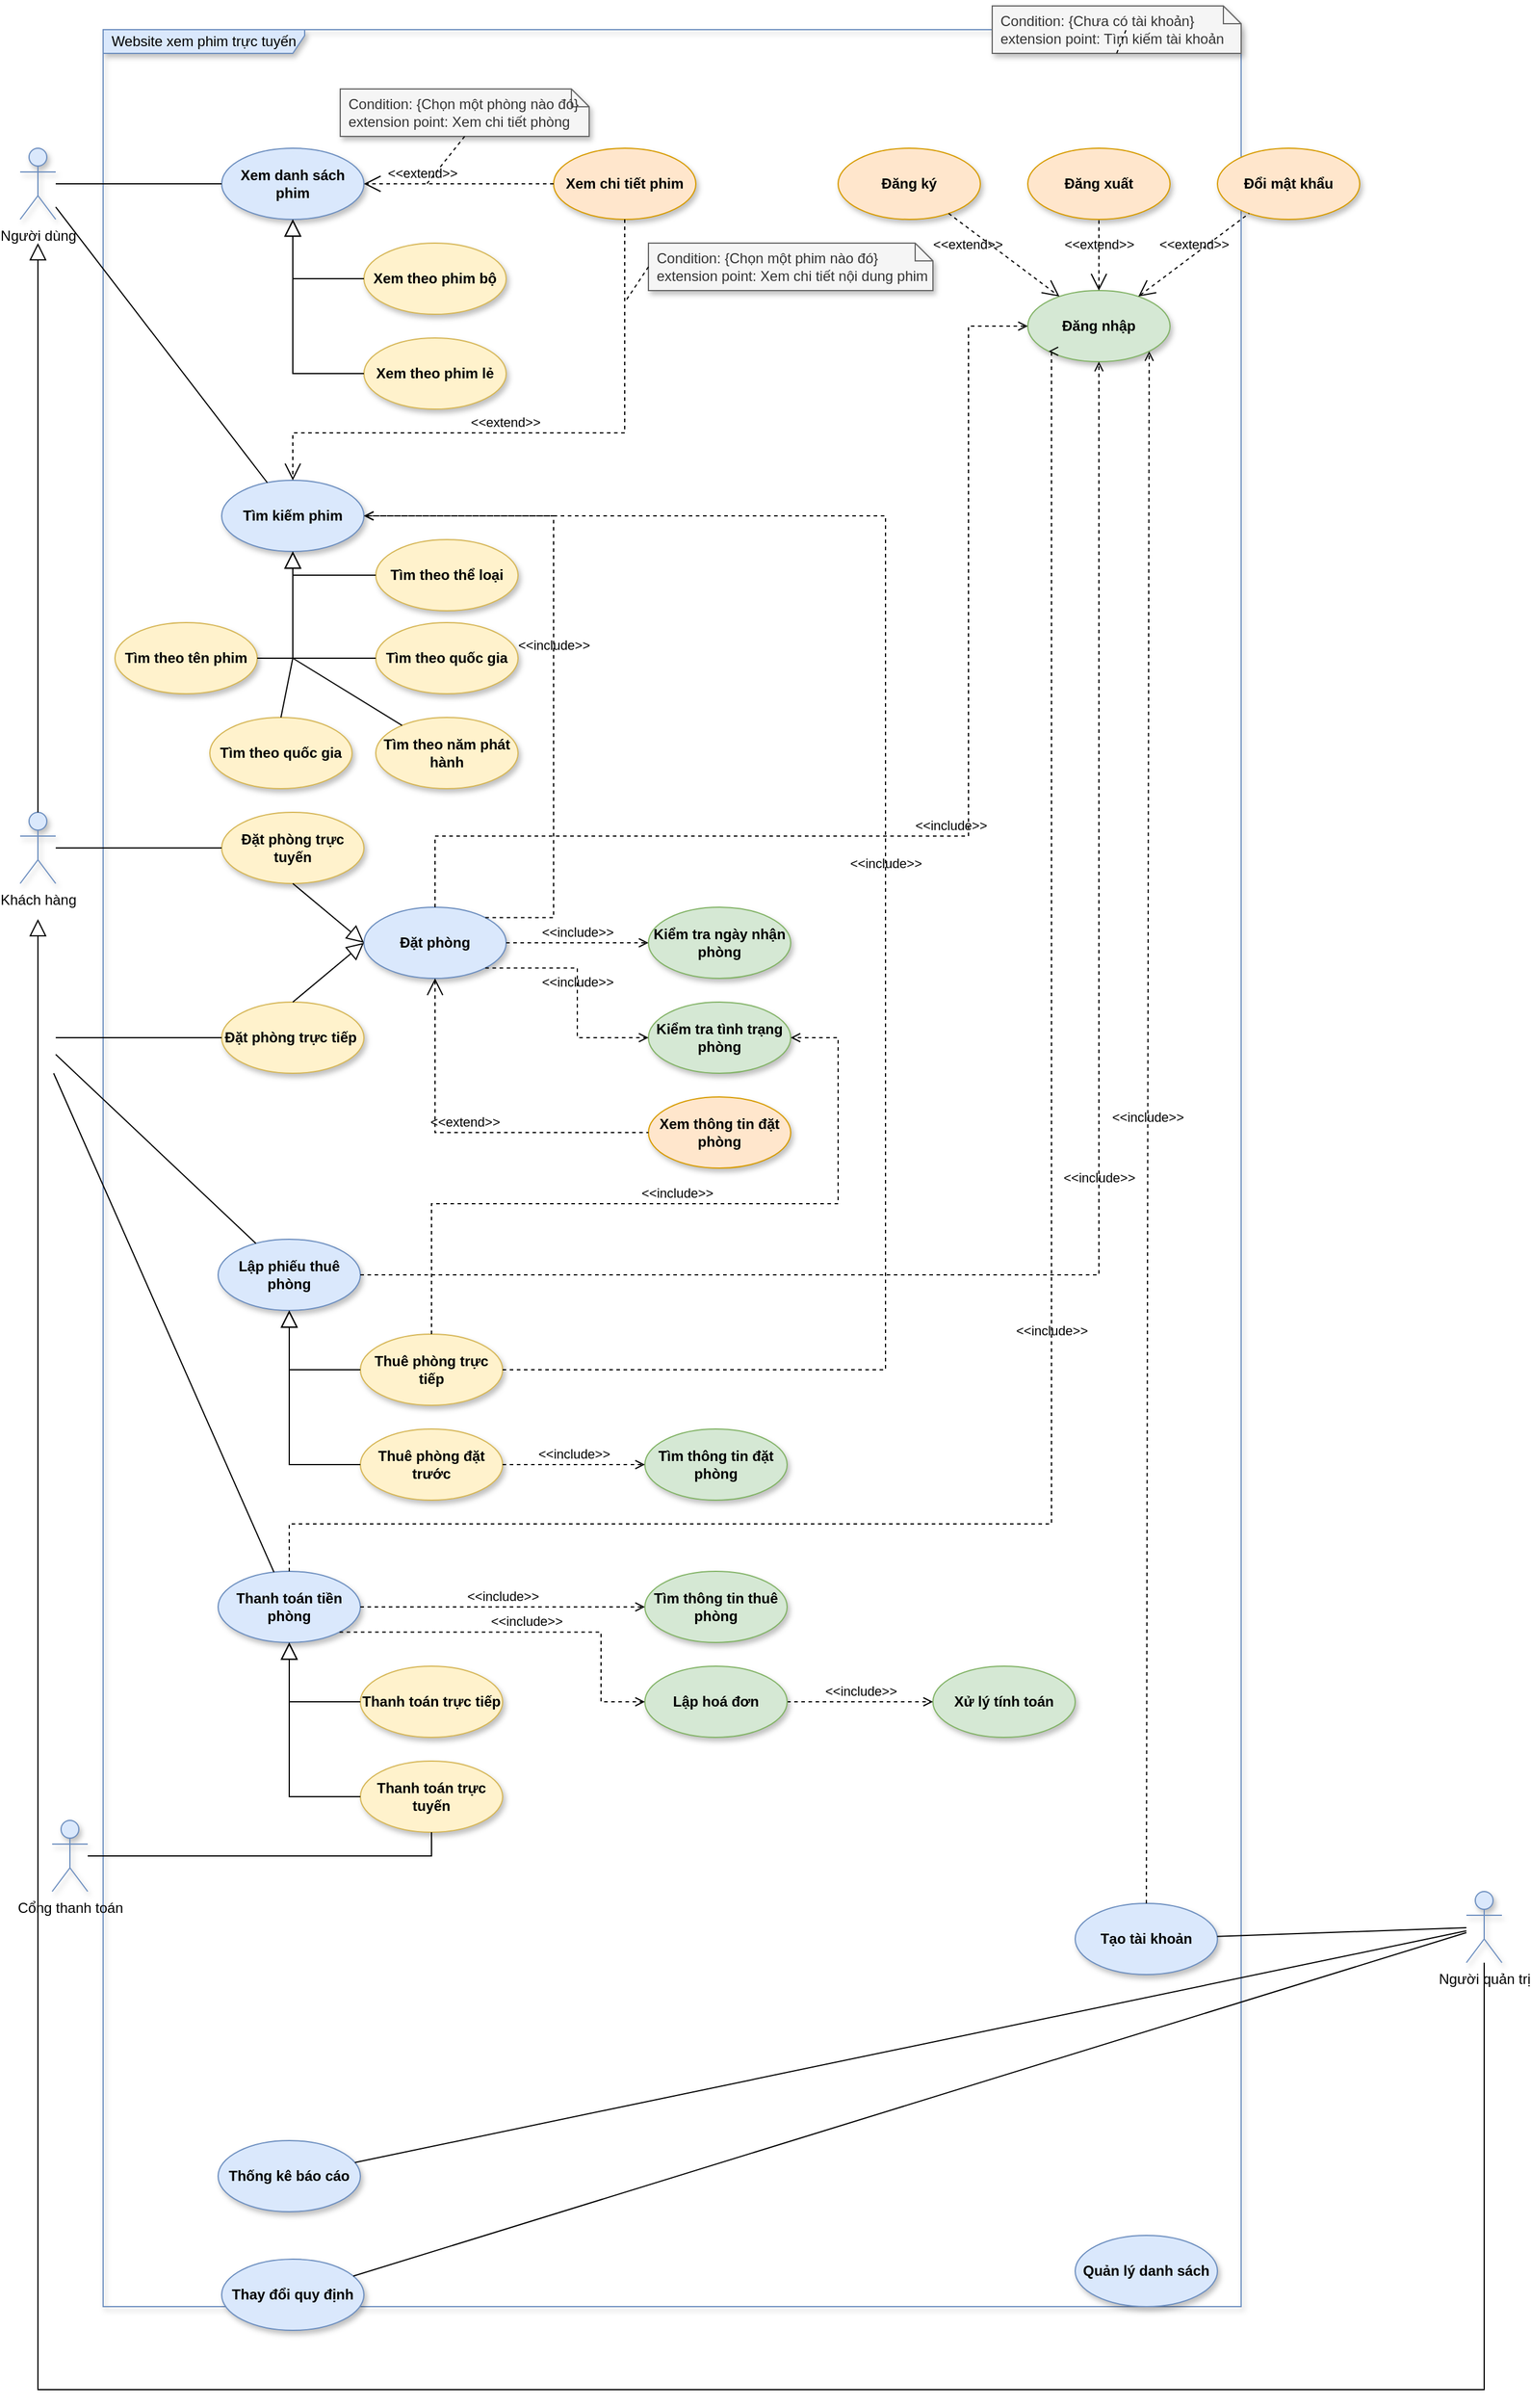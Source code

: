 <mxfile version="20.5.1" type="device" pages="8"><diagram id="rl7SSFmvjbZXiqUXfg1P" name="UC"><mxGraphModel dx="1730" dy="952" grid="1" gridSize="10" guides="1" tooltips="1" connect="1" arrows="1" fold="1" page="1" pageScale="1" pageWidth="1200" pageHeight="1600" math="0" shadow="0"><root><mxCell id="ywX666eKaxysjzcxFsjV-0"/><mxCell id="ywX666eKaxysjzcxFsjV-1" parent="ywX666eKaxysjzcxFsjV-0"/><mxCell id="kcNco3ULXI3lh2dbE-s0-8" value="Website xem phim trực tuyến" style="shape=umlFrame;whiteSpace=wrap;html=1;rounded=1;fillColor=#dae8fc;width=170;height=20;strokeColor=#6c8ebf;shadow=1;" parent="ywX666eKaxysjzcxFsjV-1" vertex="1"><mxGeometry x="140" y="60" width="960" height="1920" as="geometry"/></mxCell><mxCell id="kcNco3ULXI3lh2dbE-s0-4" value="Khách hàng" style="shape=umlActor;html=1;verticalLabelPosition=bottom;verticalAlign=top;align=center;fillColor=#dae8fc;strokeColor=#6c8ebf;shadow=1;" parent="ywX666eKaxysjzcxFsjV-1" vertex="1"><mxGeometry x="70" y="720" width="30" height="60" as="geometry"/></mxCell><mxCell id="kcNco3ULXI3lh2dbE-s0-6" value="Người dùng&lt;br&gt;" style="shape=umlActor;html=1;verticalLabelPosition=bottom;verticalAlign=top;align=center;fillColor=#dae8fc;strokeColor=#6c8ebf;shadow=1;" parent="ywX666eKaxysjzcxFsjV-1" vertex="1"><mxGeometry x="70" y="160" width="30" height="60" as="geometry"/></mxCell><mxCell id="kcNco3ULXI3lh2dbE-s0-9" value="Đăng nhập" style="shape=ellipse;html=1;strokeWidth=1;fontStyle=1;whiteSpace=wrap;align=center;perimeter=ellipsePerimeter;rounded=1;fillColor=#d5e8d4;strokeColor=#82b366;shadow=1;" parent="ywX666eKaxysjzcxFsjV-1" vertex="1"><mxGeometry x="920" y="280" width="120" height="60" as="geometry"/></mxCell><mxCell id="kcNco3ULXI3lh2dbE-s0-14" value="Tạo tài khoản" style="shape=ellipse;html=1;strokeWidth=1;fontStyle=1;whiteSpace=wrap;align=center;perimeter=ellipsePerimeter;rounded=1;fillColor=#dae8fc;strokeColor=#6c8ebf;shadow=1;" parent="ywX666eKaxysjzcxFsjV-1" vertex="1"><mxGeometry x="960" y="1640" width="120" height="60" as="geometry"/></mxCell><mxCell id="kcNco3ULXI3lh2dbE-s0-15" value="Đặt phòng" style="shape=ellipse;html=1;strokeWidth=1;fontStyle=1;whiteSpace=wrap;align=center;perimeter=ellipsePerimeter;rounded=1;fillColor=#dae8fc;strokeColor=#6c8ebf;shadow=1;autosize=0;resizeHeight=0;" parent="ywX666eKaxysjzcxFsjV-1" vertex="1"><mxGeometry x="360" y="800" width="120" height="60" as="geometry"/></mxCell><mxCell id="kcNco3ULXI3lh2dbE-s0-16" value="Kiểm tra tình trạng phòng" style="shape=ellipse;html=1;strokeWidth=1;fontStyle=1;whiteSpace=wrap;align=center;perimeter=ellipsePerimeter;rounded=1;fillColor=#d5e8d4;strokeColor=#82b366;shadow=1;snapToPoint=0;autosize=0;container=0;resizeWidth=0;" parent="ywX666eKaxysjzcxFsjV-1" vertex="1"><mxGeometry x="600" y="880" width="120" height="60" as="geometry"/></mxCell><mxCell id="kcNco3ULXI3lh2dbE-s0-17" value="Tìm kiếm phim" style="shape=ellipse;html=1;strokeWidth=1;fontStyle=1;whiteSpace=wrap;align=center;perimeter=ellipsePerimeter;rounded=1;fillColor=#dae8fc;strokeColor=#6c8ebf;shadow=1;snapToPoint=0;autosize=0;container=0;resizeWidth=0;" parent="ywX666eKaxysjzcxFsjV-1" vertex="1"><mxGeometry x="240" y="440" width="120" height="60" as="geometry"/></mxCell><mxCell id="kcNco3ULXI3lh2dbE-s0-18" value="Tìm thông tin đặt phòng" style="shape=ellipse;html=1;strokeWidth=1;fontStyle=1;whiteSpace=wrap;align=center;perimeter=ellipsePerimeter;rounded=1;fillColor=#d5e8d4;strokeColor=#82b366;shadow=1;snapToPoint=0;autosize=0;container=0;resizeWidth=0;" parent="ywX666eKaxysjzcxFsjV-1" vertex="1"><mxGeometry x="597" y="1240" width="120" height="60" as="geometry"/></mxCell><mxCell id="kcNco3ULXI3lh2dbE-s0-19" value="Xem danh sách phim" style="shape=ellipse;html=1;strokeWidth=1;fontStyle=1;whiteSpace=wrap;align=center;perimeter=ellipsePerimeter;rounded=1;fillColor=#dae8fc;strokeColor=#6c8ebf;shadow=1;snapToPoint=0;autosize=0;container=0;resizeWidth=0;" parent="ywX666eKaxysjzcxFsjV-1" vertex="1"><mxGeometry x="240" y="160" width="120" height="60" as="geometry"/></mxCell><mxCell id="kcNco3ULXI3lh2dbE-s0-20" value="Xem chi tiết phim" style="shape=ellipse;html=1;strokeWidth=1;fontStyle=1;whiteSpace=wrap;align=center;perimeter=ellipsePerimeter;rounded=1;fillColor=#ffe6cc;strokeColor=#d79b00;shadow=1;snapToPoint=0;autosize=0;container=0;resizeWidth=0;" parent="ywX666eKaxysjzcxFsjV-1" vertex="1"><mxGeometry x="520" y="160" width="120" height="60" as="geometry"/></mxCell><mxCell id="kcNco3ULXI3lh2dbE-s0-21" value="Thuê phòng trực tiếp" style="shape=ellipse;html=1;strokeWidth=1;fontStyle=1;whiteSpace=wrap;align=center;perimeter=ellipsePerimeter;rounded=1;fillColor=#fff2cc;strokeColor=#d6b656;shadow=1;snapToPoint=0;autosize=0;container=0;resizeWidth=0;" parent="ywX666eKaxysjzcxFsjV-1" vertex="1"><mxGeometry x="357" y="1160" width="120" height="60" as="geometry"/></mxCell><mxCell id="kcNco3ULXI3lh2dbE-s0-22" value="Thuê phòng đặt trước" style="shape=ellipse;html=1;strokeWidth=1;fontStyle=1;whiteSpace=wrap;align=center;perimeter=ellipsePerimeter;rounded=1;fillColor=#fff2cc;strokeColor=#d6b656;shadow=1;snapToPoint=0;autosize=0;container=0;resizeWidth=0;" parent="ywX666eKaxysjzcxFsjV-1" vertex="1"><mxGeometry x="357" y="1240" width="120" height="60" as="geometry"/></mxCell><mxCell id="kcNco3ULXI3lh2dbE-s0-23" value="Thanh toán tiền phòng" style="shape=ellipse;html=1;strokeWidth=1;fontStyle=1;whiteSpace=wrap;align=center;perimeter=ellipsePerimeter;rounded=1;fillColor=#dae8fc;strokeColor=#6c8ebf;shadow=1;snapToPoint=0;autosize=0;container=0;resizeWidth=0;" parent="ywX666eKaxysjzcxFsjV-1" vertex="1"><mxGeometry x="237" y="1360" width="120" height="60" as="geometry"/></mxCell><mxCell id="kcNco3ULXI3lh2dbE-s0-24" value="Thống kê báo cáo" style="shape=ellipse;html=1;strokeWidth=1;fontStyle=1;whiteSpace=wrap;align=center;perimeter=ellipsePerimeter;rounded=1;fillColor=#dae8fc;strokeColor=#6c8ebf;shadow=1;snapToPoint=0;autosize=0;container=0;resizeWidth=0;" parent="ywX666eKaxysjzcxFsjV-1" vertex="1"><mxGeometry x="237" y="1840" width="120" height="60" as="geometry"/></mxCell><mxCell id="kcNco3ULXI3lh2dbE-s0-25" value="Thay đổi quy định" style="shape=ellipse;html=1;strokeWidth=1;fontStyle=1;whiteSpace=wrap;align=center;perimeter=ellipsePerimeter;rounded=1;fillColor=#dae8fc;strokeColor=#6c8ebf;shadow=1;snapToPoint=0;autosize=0;container=0;resizeWidth=0;" parent="ywX666eKaxysjzcxFsjV-1" vertex="1"><mxGeometry x="240" y="1940" width="120" height="60" as="geometry"/></mxCell><mxCell id="kcNco3ULXI3lh2dbE-s0-26" value="" style="edgeStyle=none;html=1;endArrow=none;verticalAlign=bottom;rounded=0;" parent="ywX666eKaxysjzcxFsjV-1" source="kcNco3ULXI3lh2dbE-s0-6" target="kcNco3ULXI3lh2dbE-s0-19" edge="1"><mxGeometry width="160" relative="1" as="geometry"><mxPoint x="320" y="410" as="sourcePoint"/><mxPoint x="480" y="410" as="targetPoint"/></mxGeometry></mxCell><mxCell id="Z6vzaagnvcn5rDx8TGoQ-5" value="Xem theo phim bộ" style="shape=ellipse;html=1;strokeWidth=1;fontStyle=1;whiteSpace=wrap;align=center;perimeter=ellipsePerimeter;rounded=1;fillColor=#fff2cc;strokeColor=#d6b656;shadow=1;" parent="ywX666eKaxysjzcxFsjV-1" vertex="1"><mxGeometry x="360" y="240" width="120" height="60" as="geometry"/></mxCell><mxCell id="d-Xs6I7aV8GDkBWyUjVo-0" value="Xem theo phim lẻ" style="shape=ellipse;html=1;strokeWidth=1;fontStyle=1;whiteSpace=wrap;align=center;perimeter=ellipsePerimeter;rounded=1;fillColor=#fff2cc;strokeColor=#d6b656;shadow=1;" parent="ywX666eKaxysjzcxFsjV-1" vertex="1"><mxGeometry x="360" y="320" width="120" height="60" as="geometry"/></mxCell><mxCell id="d-Xs6I7aV8GDkBWyUjVo-1" value="" style="edgeStyle=orthogonalEdgeStyle;html=1;endArrow=block;endFill=0;endSize=12;verticalAlign=bottom;rounded=0;entryX=0.5;entryY=1;entryDx=0;entryDy=0;exitX=0;exitY=0.5;exitDx=0;exitDy=0;" parent="ywX666eKaxysjzcxFsjV-1" source="Z6vzaagnvcn5rDx8TGoQ-5" target="kcNco3ULXI3lh2dbE-s0-19" edge="1"><mxGeometry width="160" relative="1" as="geometry"><mxPoint x="320" y="410" as="sourcePoint"/><mxPoint x="480" y="410" as="targetPoint"/></mxGeometry></mxCell><mxCell id="d-Xs6I7aV8GDkBWyUjVo-2" value="" style="edgeStyle=orthogonalEdgeStyle;html=1;endArrow=block;endFill=0;endSize=12;verticalAlign=bottom;rounded=0;entryX=0.5;entryY=1;entryDx=0;entryDy=0;exitX=0;exitY=0.5;exitDx=0;exitDy=0;" parent="ywX666eKaxysjzcxFsjV-1" source="d-Xs6I7aV8GDkBWyUjVo-0" target="kcNco3ULXI3lh2dbE-s0-19" edge="1"><mxGeometry width="160" relative="1" as="geometry"><mxPoint x="320" y="410" as="sourcePoint"/><mxPoint x="480" y="410" as="targetPoint"/></mxGeometry></mxCell><mxCell id="d-Xs6I7aV8GDkBWyUjVo-3" value="" style="edgeStyle=none;html=1;endArrow=none;verticalAlign=bottom;rounded=0;" parent="ywX666eKaxysjzcxFsjV-1" source="kcNco3ULXI3lh2dbE-s0-6" target="kcNco3ULXI3lh2dbE-s0-17" edge="1"><mxGeometry width="160" relative="1" as="geometry"><mxPoint x="270" y="370" as="sourcePoint"/><mxPoint x="430" y="370" as="targetPoint"/></mxGeometry></mxCell><mxCell id="d-Xs6I7aV8GDkBWyUjVo-4" value="Tìm theo thể loại" style="shape=ellipse;html=1;strokeWidth=1;fontStyle=1;whiteSpace=wrap;align=center;perimeter=ellipsePerimeter;rounded=1;fillColor=#fff2cc;strokeColor=#d6b656;shadow=1;" parent="ywX666eKaxysjzcxFsjV-1" vertex="1"><mxGeometry x="370" y="490" width="120" height="60" as="geometry"/></mxCell><mxCell id="d-Xs6I7aV8GDkBWyUjVo-5" value="Tìm theo quốc gia" style="shape=ellipse;html=1;strokeWidth=1;fontStyle=1;whiteSpace=wrap;align=center;perimeter=ellipsePerimeter;rounded=1;fillColor=#fff2cc;strokeColor=#d6b656;shadow=1;" parent="ywX666eKaxysjzcxFsjV-1" vertex="1"><mxGeometry x="370" y="560" width="120" height="60" as="geometry"/></mxCell><mxCell id="d-Xs6I7aV8GDkBWyUjVo-6" value="" style="edgeStyle=orthogonalEdgeStyle;html=1;endArrow=block;endFill=0;endSize=12;verticalAlign=bottom;rounded=0;entryX=0.5;entryY=1;entryDx=0;entryDy=0;exitX=0;exitY=0.5;exitDx=0;exitDy=0;" parent="ywX666eKaxysjzcxFsjV-1" source="d-Xs6I7aV8GDkBWyUjVo-4" target="kcNco3ULXI3lh2dbE-s0-17" edge="1"><mxGeometry width="160" relative="1" as="geometry"><mxPoint x="270" y="370" as="sourcePoint"/><mxPoint x="430" y="370" as="targetPoint"/></mxGeometry></mxCell><mxCell id="d-Xs6I7aV8GDkBWyUjVo-7" value="" style="edgeStyle=orthogonalEdgeStyle;html=1;endArrow=block;endFill=0;endSize=12;verticalAlign=bottom;rounded=0;entryX=0.5;entryY=1;entryDx=0;entryDy=0;exitX=0;exitY=0.5;exitDx=0;exitDy=0;" parent="ywX666eKaxysjzcxFsjV-1" source="d-Xs6I7aV8GDkBWyUjVo-5" target="kcNco3ULXI3lh2dbE-s0-17" edge="1"><mxGeometry width="160" relative="1" as="geometry"><mxPoint x="270" y="370" as="sourcePoint"/><mxPoint x="430" y="370" as="targetPoint"/></mxGeometry></mxCell><mxCell id="d-Xs6I7aV8GDkBWyUjVo-13" value="Condition: {Chọn một phim nào đó}&lt;br&gt;extension point: Xem chi tiết nội dung phim" style="shape=note;size=15;spacingLeft=5;align=left;whiteSpace=wrap;rounded=1;shadow=1;strokeWidth=1;html=1;fillColor=#f5f5f5;strokeColor=#666666;fontColor=#333333;" parent="ywX666eKaxysjzcxFsjV-1" vertex="1"><mxGeometry x="600" y="240" width="240" height="40" as="geometry"/></mxCell><mxCell id="d-Xs6I7aV8GDkBWyUjVo-14" value="&amp;lt;&amp;lt;extend&amp;gt;&amp;gt;" style="align=right;html=1;verticalAlign=bottom;rounded=0;labelBackgroundColor=none;endArrow=open;endSize=12;dashed=1;exitX=0.5;exitY=1;exitDx=0;exitDy=0;entryX=0.5;entryY=0;entryDx=0;entryDy=0;noJump=1;edgeStyle=orthogonalEdgeStyle;" parent="ywX666eKaxysjzcxFsjV-1" source="kcNco3ULXI3lh2dbE-s0-20" target="kcNco3ULXI3lh2dbE-s0-17" edge="1"><mxGeometry relative="1" as="geometry"><mxPoint x="220" y="410" as="targetPoint"/><mxPoint x="380" y="410" as="sourcePoint"/><Array as="points"><mxPoint x="580" y="400"/><mxPoint x="300" y="400"/></Array></mxGeometry></mxCell><mxCell id="d-Xs6I7aV8GDkBWyUjVo-15" value="" style="edgeStyle=none;html=1;endArrow=none;rounded=0;labelBackgroundColor=none;dashed=1;exitX=0;exitY=0.5;exitDx=0;exitDy=0;exitPerimeter=0;" parent="ywX666eKaxysjzcxFsjV-1" source="d-Xs6I7aV8GDkBWyUjVo-13" edge="1"><mxGeometry relative="1" as="geometry"><mxPoint x="580" y="290" as="targetPoint"/></mxGeometry></mxCell><mxCell id="kcNco3ULXI3lh2dbE-s0-7" value="Người quản trị" style="shape=umlActor;html=1;verticalLabelPosition=bottom;verticalAlign=top;align=center;fillColor=#dae8fc;strokeColor=#6c8ebf;shadow=1;" parent="ywX666eKaxysjzcxFsjV-1" vertex="1"><mxGeometry x="1290" y="1630" width="30" height="60" as="geometry"/></mxCell><mxCell id="d-Xs6I7aV8GDkBWyUjVo-17" value="Đăng ký" style="shape=ellipse;html=1;strokeWidth=1;fontStyle=1;whiteSpace=wrap;align=center;perimeter=ellipsePerimeter;rounded=1;fillColor=#ffe6cc;strokeColor=#d79b00;shadow=1;" parent="ywX666eKaxysjzcxFsjV-1" vertex="1"><mxGeometry x="760" y="160" width="120" height="60" as="geometry"/></mxCell><mxCell id="d-Xs6I7aV8GDkBWyUjVo-18" value="Condition: {Chưa có tài khoản}&lt;br&gt;extension point: Tìm kiếm tài khoản" style="shape=note;size=15;spacingLeft=5;align=left;whiteSpace=wrap;rounded=1;shadow=1;strokeWidth=1;html=1;fillColor=#f5f5f5;strokeColor=#666666;fontColor=#333333;" parent="ywX666eKaxysjzcxFsjV-1" vertex="1"><mxGeometry x="890" y="40" width="210" height="40" as="geometry"/></mxCell><mxCell id="d-Xs6I7aV8GDkBWyUjVo-19" value="&amp;lt;&amp;lt;extend&amp;gt;&amp;gt;" style="align=right;html=1;verticalAlign=bottom;rounded=0;labelBackgroundColor=none;endArrow=open;endSize=12;dashed=1;" parent="ywX666eKaxysjzcxFsjV-1" source="d-Xs6I7aV8GDkBWyUjVo-17" target="kcNco3ULXI3lh2dbE-s0-9" edge="1"><mxGeometry relative="1" as="geometry"><mxPoint x="30" y="100" as="targetPoint"/><mxPoint x="190" y="100" as="sourcePoint"/></mxGeometry></mxCell><mxCell id="d-Xs6I7aV8GDkBWyUjVo-20" value="" style="edgeStyle=none;html=1;endArrow=none;rounded=0;labelBackgroundColor=none;dashed=1;exitX=0.5;exitY=1;" parent="ywX666eKaxysjzcxFsjV-1" source="d-Xs6I7aV8GDkBWyUjVo-18" edge="1" target="kcNco3ULXI3lh2dbE-s0-8"><mxGeometry relative="1" as="geometry"><mxPoint x="1030" y="140" as="targetPoint"/></mxGeometry></mxCell><mxCell id="d-Xs6I7aV8GDkBWyUjVo-21" value="Đăng xuất" style="shape=ellipse;html=1;strokeWidth=1;fontStyle=1;whiteSpace=wrap;align=center;perimeter=ellipsePerimeter;rounded=1;fillColor=#ffe6cc;strokeColor=#d79b00;shadow=1;" parent="ywX666eKaxysjzcxFsjV-1" vertex="1"><mxGeometry x="920" y="160" width="120" height="60" as="geometry"/></mxCell><mxCell id="d-Xs6I7aV8GDkBWyUjVo-22" value="Đổi mật khẩu" style="shape=ellipse;html=1;strokeWidth=1;fontStyle=1;whiteSpace=wrap;align=center;perimeter=ellipsePerimeter;rounded=1;fillColor=#ffe6cc;strokeColor=#d79b00;shadow=1;" parent="ywX666eKaxysjzcxFsjV-1" vertex="1"><mxGeometry x="1080" y="160" width="120" height="60" as="geometry"/></mxCell><mxCell id="d-Xs6I7aV8GDkBWyUjVo-23" value="&amp;lt;&amp;lt;extend&amp;gt;&amp;gt;" style="edgeStyle=none;html=1;startArrow=open;endArrow=none;startSize=12;verticalAlign=bottom;dashed=1;labelBackgroundColor=none;rounded=0;" parent="ywX666eKaxysjzcxFsjV-1" source="kcNco3ULXI3lh2dbE-s0-9" target="d-Xs6I7aV8GDkBWyUjVo-21" edge="1"><mxGeometry width="160" relative="1" as="geometry"><mxPoint x="960" y="10" as="sourcePoint"/><mxPoint x="1120" y="10" as="targetPoint"/></mxGeometry></mxCell><mxCell id="d-Xs6I7aV8GDkBWyUjVo-24" value="&amp;lt;&amp;lt;extend&amp;gt;&amp;gt;" style="edgeStyle=none;html=1;startArrow=open;endArrow=none;startSize=12;verticalAlign=bottom;dashed=1;labelBackgroundColor=none;rounded=0;" parent="ywX666eKaxysjzcxFsjV-1" source="kcNco3ULXI3lh2dbE-s0-9" target="d-Xs6I7aV8GDkBWyUjVo-22" edge="1"><mxGeometry width="160" relative="1" as="geometry"><mxPoint x="930" y="220" as="sourcePoint"/><mxPoint x="1120" y="10" as="targetPoint"/></mxGeometry></mxCell><mxCell id="d-Xs6I7aV8GDkBWyUjVo-27" value="Đặt phòng trực tuyến" style="shape=ellipse;html=1;strokeWidth=1;fontStyle=1;whiteSpace=wrap;align=center;perimeter=ellipsePerimeter;rounded=1;fillColor=#fff2cc;strokeColor=#d6b656;shadow=1;" parent="ywX666eKaxysjzcxFsjV-1" vertex="1"><mxGeometry x="240" y="720" width="120" height="60" as="geometry"/></mxCell><mxCell id="d-Xs6I7aV8GDkBWyUjVo-28" value="Đặt phòng trực tiếp&amp;nbsp;" style="shape=ellipse;html=1;strokeWidth=1;fontStyle=1;whiteSpace=wrap;align=center;perimeter=ellipsePerimeter;rounded=1;fillColor=#fff2cc;strokeColor=#d6b656;shadow=1;" parent="ywX666eKaxysjzcxFsjV-1" vertex="1"><mxGeometry x="240" y="880" width="120" height="60" as="geometry"/></mxCell><mxCell id="d-Xs6I7aV8GDkBWyUjVo-29" value="" style="html=1;endArrow=block;endFill=0;endSize=12;verticalAlign=bottom;rounded=0;exitX=0.5;exitY=1;exitDx=0;exitDy=0;entryX=0;entryY=0.5;entryDx=0;entryDy=0;" parent="ywX666eKaxysjzcxFsjV-1" source="d-Xs6I7aV8GDkBWyUjVo-27" target="kcNco3ULXI3lh2dbE-s0-15" edge="1"><mxGeometry width="160" relative="1" as="geometry"><mxPoint x="350" y="710" as="sourcePoint"/><mxPoint x="510" y="710" as="targetPoint"/></mxGeometry></mxCell><mxCell id="d-Xs6I7aV8GDkBWyUjVo-30" value="" style="html=1;endArrow=block;endFill=0;endSize=12;verticalAlign=bottom;rounded=0;entryX=0;entryY=0.5;entryDx=0;entryDy=0;exitX=0.5;exitY=0;exitDx=0;exitDy=0;" parent="ywX666eKaxysjzcxFsjV-1" source="d-Xs6I7aV8GDkBWyUjVo-28" target="kcNco3ULXI3lh2dbE-s0-15" edge="1"><mxGeometry width="160" relative="1" as="geometry"><mxPoint x="350" y="710" as="sourcePoint"/><mxPoint x="510" y="710" as="targetPoint"/></mxGeometry></mxCell><mxCell id="d-Xs6I7aV8GDkBWyUjVo-31" value="" style="edgeStyle=none;html=1;endArrow=none;verticalAlign=bottom;rounded=0;" parent="ywX666eKaxysjzcxFsjV-1" source="kcNco3ULXI3lh2dbE-s0-4" target="d-Xs6I7aV8GDkBWyUjVo-27" edge="1"><mxGeometry width="160" relative="1" as="geometry"><mxPoint x="350" y="710" as="sourcePoint"/><mxPoint x="510" y="710" as="targetPoint"/></mxGeometry></mxCell><mxCell id="d-Xs6I7aV8GDkBWyUjVo-32" value="" style="edgeStyle=none;html=1;endArrow=none;verticalAlign=bottom;rounded=0;" parent="ywX666eKaxysjzcxFsjV-1" target="d-Xs6I7aV8GDkBWyUjVo-28" edge="1"><mxGeometry width="160" relative="1" as="geometry"><mxPoint x="100" y="910.0" as="sourcePoint"/><mxPoint x="510" y="610" as="targetPoint"/></mxGeometry></mxCell><mxCell id="d-Xs6I7aV8GDkBWyUjVo-33" value="Kiểm tra ngày nhận phòng" style="shape=ellipse;html=1;strokeWidth=1;fontStyle=1;whiteSpace=wrap;align=center;perimeter=ellipsePerimeter;rounded=1;fillColor=#d5e8d4;strokeColor=#82b366;shadow=1;" parent="ywX666eKaxysjzcxFsjV-1" vertex="1"><mxGeometry x="600" y="800" width="120" height="60" as="geometry"/></mxCell><mxCell id="d-Xs6I7aV8GDkBWyUjVo-34" value="&amp;lt;&amp;lt;include&amp;gt;&amp;gt;" style="html=1;endArrow=open;verticalAlign=bottom;dashed=1;labelBackgroundColor=none;rounded=0;entryX=0;entryY=0.5;entryDx=0;entryDy=0;edgeStyle=orthogonalEdgeStyle;" parent="ywX666eKaxysjzcxFsjV-1" source="kcNco3ULXI3lh2dbE-s0-15" target="d-Xs6I7aV8GDkBWyUjVo-33" edge="1"><mxGeometry width="160" relative="1" as="geometry"><mxPoint x="350" y="610" as="sourcePoint"/><mxPoint x="510" y="610" as="targetPoint"/></mxGeometry></mxCell><mxCell id="d-Xs6I7aV8GDkBWyUjVo-36" value="&amp;lt;&amp;lt;include&amp;gt;&amp;gt;" style="edgeStyle=orthogonalEdgeStyle;html=1;endArrow=open;verticalAlign=bottom;dashed=1;labelBackgroundColor=none;rounded=0;exitX=1;exitY=1;exitDx=0;exitDy=0;entryX=0;entryY=0.5;entryDx=0;entryDy=0;" parent="ywX666eKaxysjzcxFsjV-1" source="kcNco3ULXI3lh2dbE-s0-15" target="kcNco3ULXI3lh2dbE-s0-16" edge="1"><mxGeometry width="160" relative="1" as="geometry"><mxPoint x="420" y="610" as="sourcePoint"/><mxPoint x="580" y="610" as="targetPoint"/></mxGeometry></mxCell><mxCell id="d-Xs6I7aV8GDkBWyUjVo-37" value="Lập phiếu thuê phòng" style="shape=ellipse;html=1;strokeWidth=1;fontStyle=1;whiteSpace=wrap;align=center;perimeter=ellipsePerimeter;rounded=1;fillColor=#dae8fc;strokeColor=#6c8ebf;shadow=1;autosize=0;resizeHeight=0;" parent="ywX666eKaxysjzcxFsjV-1" vertex="1"><mxGeometry x="237" y="1080" width="120" height="60" as="geometry"/></mxCell><mxCell id="CEXff_EqyJMgGYXAecAB-0" value="Xem thông tin đặt phòng" style="shape=ellipse;html=1;strokeWidth=1;fontStyle=1;whiteSpace=wrap;align=center;perimeter=ellipsePerimeter;rounded=1;fillColor=#ffe6cc;strokeColor=#d79b00;shadow=1;" parent="ywX666eKaxysjzcxFsjV-1" vertex="1"><mxGeometry x="600" y="960" width="120" height="60" as="geometry"/></mxCell><mxCell id="CEXff_EqyJMgGYXAecAB-1" value="&amp;lt;&amp;lt;extend&amp;gt;&amp;gt;" style="edgeStyle=orthogonalEdgeStyle;html=1;startArrow=open;endArrow=none;startSize=12;verticalAlign=bottom;dashed=1;labelBackgroundColor=none;rounded=0;exitX=0.5;exitY=1;exitDx=0;exitDy=0;entryX=0;entryY=0.5;entryDx=0;entryDy=0;" parent="ywX666eKaxysjzcxFsjV-1" source="kcNco3ULXI3lh2dbE-s0-15" target="CEXff_EqyJMgGYXAecAB-0" edge="1"><mxGeometry width="160" relative="1" as="geometry"><mxPoint x="360" y="740" as="sourcePoint"/><mxPoint x="520" y="740" as="targetPoint"/></mxGeometry></mxCell><mxCell id="CEXff_EqyJMgGYXAecAB-2" value="Quản lý danh sách" style="shape=ellipse;html=1;strokeWidth=1;fontStyle=1;whiteSpace=wrap;align=center;perimeter=ellipsePerimeter;rounded=1;fillColor=#dae8fc;strokeColor=#6c8ebf;shadow=1;snapToPoint=0;autosize=0;container=0;resizeWidth=0;" parent="ywX666eKaxysjzcxFsjV-1" vertex="1"><mxGeometry x="960" y="1920" width="120" height="60" as="geometry"/></mxCell><mxCell id="CEXff_EqyJMgGYXAecAB-3" value="&amp;lt;&amp;lt;include&amp;gt;&amp;gt;" style="edgeStyle=orthogonalEdgeStyle;html=1;endArrow=open;verticalAlign=bottom;dashed=1;labelBackgroundColor=none;rounded=0;" parent="ywX666eKaxysjzcxFsjV-1" source="kcNco3ULXI3lh2dbE-s0-15" target="kcNco3ULXI3lh2dbE-s0-9" edge="1"><mxGeometry width="160" relative="1" as="geometry"><mxPoint x="540" y="620" as="sourcePoint"/><mxPoint x="700" y="620" as="targetPoint"/><Array as="points"><mxPoint x="420" y="740"/><mxPoint x="870" y="740"/></Array></mxGeometry></mxCell><mxCell id="Z6vzaagnvcn5rDx8TGoQ-2" value="Condition: {Chọn một phòng nào đó}&lt;br&gt;extension point: Xem chi tiết phòng" style="shape=note;size=15;spacingLeft=5;align=left;whiteSpace=wrap;rounded=1;shadow=1;strokeWidth=1;html=1;fillColor=#f5f5f5;strokeColor=#666666;fontColor=#333333;" parent="ywX666eKaxysjzcxFsjV-1" vertex="1"><mxGeometry x="340" y="110" width="210" height="40" as="geometry"/></mxCell><mxCell id="Z6vzaagnvcn5rDx8TGoQ-3" value="&amp;lt;&amp;lt;extend&amp;gt;&amp;gt;" style="align=right;html=1;verticalAlign=bottom;rounded=0;labelBackgroundColor=none;endArrow=open;endSize=12;dashed=1;entryX=1;entryY=0.5;entryDx=0;entryDy=0;exitX=0;exitY=0.5;exitDx=0;exitDy=0;" parent="ywX666eKaxysjzcxFsjV-1" source="kcNco3ULXI3lh2dbE-s0-20" target="kcNco3ULXI3lh2dbE-s0-19" edge="1"><mxGeometry x="340" y="110" as="geometry"><mxPoint x="344.565" y="300" as="targetPoint"/><mxPoint x="490.652" y="300" as="sourcePoint"/></mxGeometry></mxCell><mxCell id="Z6vzaagnvcn5rDx8TGoQ-4" value="" style="edgeStyle=none;html=1;endArrow=none;rounded=0;labelBackgroundColor=none;dashed=1;exitX=0.5;exitY=1;" parent="ywX666eKaxysjzcxFsjV-1" source="Z6vzaagnvcn5rDx8TGoQ-2" edge="1"><mxGeometry x="340" y="110" as="geometry"><mxPoint x="413.043" y="190" as="targetPoint"/></mxGeometry></mxCell><mxCell id="CEXff_EqyJMgGYXAecAB-4" value="" style="edgeStyle=none;html=1;endArrow=none;verticalAlign=bottom;rounded=0;" parent="ywX666eKaxysjzcxFsjV-1" target="d-Xs6I7aV8GDkBWyUjVo-37" edge="1"><mxGeometry width="160" relative="1" as="geometry"><mxPoint x="100" y="924.148" as="sourcePoint"/><mxPoint x="430" y="740" as="targetPoint"/></mxGeometry></mxCell><mxCell id="CEXff_EqyJMgGYXAecAB-7" value="&amp;lt;&amp;lt;include&amp;gt;&amp;gt;" style="edgeStyle=orthogonalEdgeStyle;html=1;endArrow=open;verticalAlign=bottom;dashed=1;labelBackgroundColor=none;rounded=0;entryX=1;entryY=0.5;entryDx=0;entryDy=0;exitX=1;exitY=0.5;exitDx=0;exitDy=0;" parent="ywX666eKaxysjzcxFsjV-1" source="kcNco3ULXI3lh2dbE-s0-21" target="kcNco3ULXI3lh2dbE-s0-17" edge="1"><mxGeometry width="160" relative="1" as="geometry"><mxPoint x="420" y="850" as="sourcePoint"/><mxPoint x="580" y="850" as="targetPoint"/><Array as="points"><mxPoint x="800" y="1190"/><mxPoint x="800" y="470"/></Array></mxGeometry></mxCell><mxCell id="CEXff_EqyJMgGYXAecAB-8" value="&amp;lt;&amp;lt;include&amp;gt;&amp;gt;" style="html=1;endArrow=open;verticalAlign=bottom;dashed=1;labelBackgroundColor=none;rounded=0;entryX=1;entryY=0.5;entryDx=0;entryDy=0;exitX=0.5;exitY=0;exitDx=0;exitDy=0;edgeStyle=orthogonalEdgeStyle;" parent="ywX666eKaxysjzcxFsjV-1" source="kcNco3ULXI3lh2dbE-s0-21" target="kcNco3ULXI3lh2dbE-s0-16" edge="1"><mxGeometry width="160" relative="1" as="geometry"><mxPoint x="420" y="850" as="sourcePoint"/><mxPoint x="580" y="850" as="targetPoint"/><Array as="points"><mxPoint x="417" y="1050"/><mxPoint x="760" y="1050"/><mxPoint x="760" y="910"/></Array></mxGeometry></mxCell><mxCell id="CEXff_EqyJMgGYXAecAB-11" value="" style="edgeStyle=orthogonalEdgeStyle;html=1;endArrow=block;endFill=0;endSize=12;verticalAlign=bottom;rounded=0;entryX=0.5;entryY=1;entryDx=0;entryDy=0;exitX=0;exitY=0.5;exitDx=0;exitDy=0;" parent="ywX666eKaxysjzcxFsjV-1" source="kcNco3ULXI3lh2dbE-s0-21" target="d-Xs6I7aV8GDkBWyUjVo-37" edge="1"><mxGeometry width="160" relative="1" as="geometry"><mxPoint x="417" y="930" as="sourcePoint"/><mxPoint x="577" y="930" as="targetPoint"/></mxGeometry></mxCell><mxCell id="CEXff_EqyJMgGYXAecAB-12" value="" style="edgeStyle=orthogonalEdgeStyle;html=1;endArrow=block;endFill=0;endSize=12;verticalAlign=bottom;rounded=0;exitX=0;exitY=0.5;exitDx=0;exitDy=0;entryX=0.5;entryY=1;entryDx=0;entryDy=0;" parent="ywX666eKaxysjzcxFsjV-1" source="kcNco3ULXI3lh2dbE-s0-22" target="d-Xs6I7aV8GDkBWyUjVo-37" edge="1"><mxGeometry width="160" relative="1" as="geometry"><mxPoint x="417" y="930" as="sourcePoint"/><mxPoint x="577" y="930" as="targetPoint"/></mxGeometry></mxCell><mxCell id="CEXff_EqyJMgGYXAecAB-13" value="&amp;lt;&amp;lt;include&amp;gt;&amp;gt;" style="edgeStyle=none;html=1;endArrow=open;verticalAlign=bottom;dashed=1;labelBackgroundColor=none;rounded=0;" parent="ywX666eKaxysjzcxFsjV-1" source="kcNco3ULXI3lh2dbE-s0-22" target="kcNco3ULXI3lh2dbE-s0-18" edge="1"><mxGeometry width="160" relative="1" as="geometry"><mxPoint x="417" y="930" as="sourcePoint"/><mxPoint x="577" y="930" as="targetPoint"/></mxGeometry></mxCell><mxCell id="CEXff_EqyJMgGYXAecAB-14" value="" style="edgeStyle=none;html=1;endArrow=none;verticalAlign=bottom;rounded=0;" parent="ywX666eKaxysjzcxFsjV-1" target="kcNco3ULXI3lh2dbE-s0-23" edge="1"><mxGeometry width="160" relative="1" as="geometry"><mxPoint x="98.251" y="940.0" as="sourcePoint"/><mxPoint x="490" y="850" as="targetPoint"/></mxGeometry></mxCell><mxCell id="CEXff_EqyJMgGYXAecAB-15" value="Tìm thông tin thuê phòng" style="shape=ellipse;html=1;strokeWidth=1;fontStyle=1;whiteSpace=wrap;align=center;perimeter=ellipsePerimeter;rounded=1;fillColor=#d5e8d4;strokeColor=#82b366;shadow=1;snapToPoint=0;autosize=0;container=0;resizeWidth=0;" parent="ywX666eKaxysjzcxFsjV-1" vertex="1"><mxGeometry x="597" y="1360" width="120" height="60" as="geometry"/></mxCell><mxCell id="CEXff_EqyJMgGYXAecAB-16" value="&amp;lt;&amp;lt;include&amp;gt;&amp;gt;" style="edgeStyle=orthogonalEdgeStyle;html=1;endArrow=open;verticalAlign=bottom;dashed=1;labelBackgroundColor=none;rounded=0;exitX=1;exitY=0.5;exitDx=0;exitDy=0;" parent="ywX666eKaxysjzcxFsjV-1" source="kcNco3ULXI3lh2dbE-s0-23" target="CEXff_EqyJMgGYXAecAB-15" edge="1"><mxGeometry width="160" relative="1" as="geometry"><mxPoint x="407" y="1170" as="sourcePoint"/><mxPoint x="567" y="1170" as="targetPoint"/></mxGeometry></mxCell><mxCell id="CEXff_EqyJMgGYXAecAB-17" value="Xử lý tính toán" style="shape=ellipse;html=1;strokeWidth=1;fontStyle=1;whiteSpace=wrap;align=center;perimeter=ellipsePerimeter;rounded=1;fillColor=#d5e8d4;strokeColor=#82b366;shadow=1;snapToPoint=0;autosize=0;container=0;resizeWidth=0;" parent="ywX666eKaxysjzcxFsjV-1" vertex="1"><mxGeometry x="840" y="1440" width="120" height="60" as="geometry"/></mxCell><mxCell id="CEXff_EqyJMgGYXAecAB-18" value="&amp;lt;&amp;lt;include&amp;gt;&amp;gt;" style="edgeStyle=orthogonalEdgeStyle;html=1;endArrow=open;verticalAlign=bottom;dashed=1;labelBackgroundColor=none;rounded=0;exitX=1;exitY=0.5;exitDx=0;exitDy=0;" parent="ywX666eKaxysjzcxFsjV-1" source="CEXff_EqyJMgGYXAecAB-19" target="CEXff_EqyJMgGYXAecAB-17" edge="1"><mxGeometry width="160" relative="1" as="geometry"><mxPoint x="407" y="1290" as="sourcePoint"/><mxPoint x="567" y="1290" as="targetPoint"/></mxGeometry></mxCell><mxCell id="CEXff_EqyJMgGYXAecAB-19" value="Lập hoá đơn" style="shape=ellipse;html=1;strokeWidth=1;fontStyle=1;whiteSpace=wrap;align=center;perimeter=ellipsePerimeter;rounded=1;fillColor=#d5e8d4;strokeColor=#82b366;shadow=1;snapToPoint=0;autosize=0;container=0;resizeWidth=0;" parent="ywX666eKaxysjzcxFsjV-1" vertex="1"><mxGeometry x="597" y="1440" width="120" height="60" as="geometry"/></mxCell><mxCell id="CEXff_EqyJMgGYXAecAB-20" value="&amp;lt;&amp;lt;include&amp;gt;&amp;gt;" style="edgeStyle=orthogonalEdgeStyle;html=1;endArrow=open;verticalAlign=bottom;dashed=1;labelBackgroundColor=none;rounded=0;exitX=1;exitY=1;exitDx=0;exitDy=0;entryX=0;entryY=0.5;entryDx=0;entryDy=0;" parent="ywX666eKaxysjzcxFsjV-1" source="kcNco3ULXI3lh2dbE-s0-23" target="CEXff_EqyJMgGYXAecAB-19" edge="1"><mxGeometry width="160" relative="1" as="geometry"><mxPoint x="507" y="1180" as="sourcePoint"/><mxPoint x="667" y="1180" as="targetPoint"/><Array as="points"><mxPoint x="560" y="1411"/><mxPoint x="560" y="1470"/></Array></mxGeometry></mxCell><mxCell id="BPFzY3LRIcClCBwJ-M-7-0" value="" style="edgeStyle=none;html=1;endArrow=block;endFill=0;endSize=12;verticalAlign=bottom;rounded=0;" parent="ywX666eKaxysjzcxFsjV-1" source="kcNco3ULXI3lh2dbE-s0-4" edge="1"><mxGeometry width="160" relative="1" as="geometry"><mxPoint x="300" y="510" as="sourcePoint"/><mxPoint x="85" y="240" as="targetPoint"/></mxGeometry></mxCell><mxCell id="BPFzY3LRIcClCBwJ-M-7-3" value="Thanh toán trực tiếp" style="shape=ellipse;html=1;strokeWidth=1;fontStyle=1;whiteSpace=wrap;align=center;perimeter=ellipsePerimeter;rounded=1;fillColor=#fff2cc;strokeColor=#d6b656;shadow=1;snapToPoint=0;autosize=0;container=0;resizeWidth=0;" parent="ywX666eKaxysjzcxFsjV-1" vertex="1"><mxGeometry x="357" y="1440" width="120" height="60" as="geometry"/></mxCell><mxCell id="BPFzY3LRIcClCBwJ-M-7-4" value="" style="edgeStyle=orthogonalEdgeStyle;html=1;endArrow=block;endFill=0;endSize=12;verticalAlign=bottom;rounded=0;exitX=0;exitY=0.5;exitDx=0;exitDy=0;entryX=0.5;entryY=1;entryDx=0;entryDy=0;" parent="ywX666eKaxysjzcxFsjV-1" source="BPFzY3LRIcClCBwJ-M-7-3" target="kcNco3ULXI3lh2dbE-s0-23" edge="1"><mxGeometry width="160" relative="1" as="geometry"><mxPoint x="467" y="1300" as="sourcePoint"/><mxPoint x="627" y="1300" as="targetPoint"/></mxGeometry></mxCell><mxCell id="BPFzY3LRIcClCBwJ-M-7-5" value="Thanh toán trực tuyến" style="shape=ellipse;html=1;strokeWidth=1;fontStyle=1;whiteSpace=wrap;align=center;perimeter=ellipsePerimeter;rounded=1;fillColor=#fff2cc;strokeColor=#d6b656;shadow=1;snapToPoint=0;autosize=0;container=0;resizeWidth=0;" parent="ywX666eKaxysjzcxFsjV-1" vertex="1"><mxGeometry x="357" y="1520" width="120" height="60" as="geometry"/></mxCell><mxCell id="BPFzY3LRIcClCBwJ-M-7-6" value="" style="edgeStyle=orthogonalEdgeStyle;html=1;endArrow=block;endFill=0;endSize=12;verticalAlign=bottom;rounded=0;exitX=0;exitY=0.5;exitDx=0;exitDy=0;entryX=0.5;entryY=1;entryDx=0;entryDy=0;" parent="ywX666eKaxysjzcxFsjV-1" source="BPFzY3LRIcClCBwJ-M-7-5" target="kcNco3ULXI3lh2dbE-s0-23" edge="1"><mxGeometry width="160" relative="1" as="geometry"><mxPoint x="467" y="1530" as="sourcePoint"/><mxPoint x="297" y="1460" as="targetPoint"/></mxGeometry></mxCell><mxCell id="BPFzY3LRIcClCBwJ-M-7-7" value="Cổng thanh toán" style="shape=umlActor;html=1;verticalLabelPosition=bottom;verticalAlign=top;align=center;fillColor=#dae8fc;strokeColor=#6c8ebf;shadow=1;" parent="ywX666eKaxysjzcxFsjV-1" vertex="1"><mxGeometry x="97" y="1570" width="30" height="60" as="geometry"/></mxCell><mxCell id="BPFzY3LRIcClCBwJ-M-7-8" value="" style="edgeStyle=orthogonalEdgeStyle;html=1;endArrow=none;verticalAlign=bottom;rounded=0;entryX=0.5;entryY=1;entryDx=0;entryDy=0;" parent="ywX666eKaxysjzcxFsjV-1" source="BPFzY3LRIcClCBwJ-M-7-7" target="BPFzY3LRIcClCBwJ-M-7-5" edge="1"><mxGeometry width="160" relative="1" as="geometry"><mxPoint x="197" y="1410" as="sourcePoint"/><mxPoint x="357" y="1410" as="targetPoint"/></mxGeometry></mxCell><mxCell id="BPFzY3LRIcClCBwJ-M-7-9" value="&amp;lt;&amp;lt;include&amp;gt;&amp;gt;" style="edgeStyle=orthogonalEdgeStyle;html=1;endArrow=open;verticalAlign=bottom;dashed=1;labelBackgroundColor=none;rounded=0;exitX=1;exitY=0.5;exitDx=0;exitDy=0;entryX=0.5;entryY=1;entryDx=0;entryDy=0;" parent="ywX666eKaxysjzcxFsjV-1" source="d-Xs6I7aV8GDkBWyUjVo-37" target="kcNco3ULXI3lh2dbE-s0-9" edge="1"><mxGeometry width="160" relative="1" as="geometry"><mxPoint x="640" y="800" as="sourcePoint"/><mxPoint x="800" y="800" as="targetPoint"/></mxGeometry></mxCell><mxCell id="BPFzY3LRIcClCBwJ-M-7-10" value="&amp;lt;&amp;lt;include&amp;gt;&amp;gt;" style="edgeStyle=orthogonalEdgeStyle;html=1;endArrow=open;verticalAlign=bottom;dashed=1;labelBackgroundColor=none;rounded=0;exitX=0.5;exitY=0;exitDx=0;exitDy=0;entryX=0;entryY=1;entryDx=0;entryDy=0;" parent="ywX666eKaxysjzcxFsjV-1" source="kcNco3ULXI3lh2dbE-s0-23" target="kcNco3ULXI3lh2dbE-s0-9" edge="1"><mxGeometry width="160" relative="1" as="geometry"><mxPoint x="640" y="940" as="sourcePoint"/><mxPoint x="780" y="710" as="targetPoint"/><Array as="points"><mxPoint x="297" y="1320"/><mxPoint x="940" y="1320"/><mxPoint x="940" y="331"/></Array></mxGeometry></mxCell><mxCell id="BPFzY3LRIcClCBwJ-M-7-11" value="&amp;lt;&amp;lt;include&amp;gt;&amp;gt;" style="html=1;endArrow=open;verticalAlign=bottom;dashed=1;labelBackgroundColor=none;rounded=0;exitX=1;exitY=0;exitDx=0;exitDy=0;entryX=1;entryY=0.5;entryDx=0;entryDy=0;edgeStyle=orthogonalEdgeStyle;" parent="ywX666eKaxysjzcxFsjV-1" source="kcNco3ULXI3lh2dbE-s0-15" target="kcNco3ULXI3lh2dbE-s0-17" edge="1"><mxGeometry width="160" relative="1" as="geometry"><mxPoint x="600" y="660" as="sourcePoint"/><mxPoint x="760" y="660" as="targetPoint"/><Array as="points"><mxPoint x="520" y="809"/><mxPoint x="520" y="470"/></Array></mxGeometry></mxCell><mxCell id="BPFzY3LRIcClCBwJ-M-7-13" value="" style="edgeStyle=none;html=1;endArrow=none;verticalAlign=bottom;rounded=0;" parent="ywX666eKaxysjzcxFsjV-1" source="kcNco3ULXI3lh2dbE-s0-7" target="kcNco3ULXI3lh2dbE-s0-14" edge="1"><mxGeometry width="160" relative="1" as="geometry"><mxPoint x="390" y="1270" as="sourcePoint"/><mxPoint x="550" y="1270" as="targetPoint"/></mxGeometry></mxCell><mxCell id="BPFzY3LRIcClCBwJ-M-7-14" value="" style="edgeStyle=none;html=1;endArrow=none;verticalAlign=bottom;rounded=0;" parent="ywX666eKaxysjzcxFsjV-1" source="kcNco3ULXI3lh2dbE-s0-7" target="kcNco3ULXI3lh2dbE-s0-24" edge="1"><mxGeometry width="160" relative="1" as="geometry"><mxPoint x="510" y="1270" as="sourcePoint"/><mxPoint x="670" y="1270" as="targetPoint"/></mxGeometry></mxCell><mxCell id="BPFzY3LRIcClCBwJ-M-7-15" value="" style="edgeStyle=none;html=1;endArrow=none;verticalAlign=bottom;rounded=0;" parent="ywX666eKaxysjzcxFsjV-1" source="kcNco3ULXI3lh2dbE-s0-7" target="kcNco3ULXI3lh2dbE-s0-25" edge="1"><mxGeometry width="160" relative="1" as="geometry"><mxPoint x="510" y="1270" as="sourcePoint"/><mxPoint x="670" y="1270" as="targetPoint"/></mxGeometry></mxCell><mxCell id="BPFzY3LRIcClCBwJ-M-7-16" value="&amp;lt;&amp;lt;include&amp;gt;&amp;gt;" style="html=1;endArrow=open;verticalAlign=bottom;dashed=1;labelBackgroundColor=none;rounded=0;entryX=1;entryY=1;entryDx=0;entryDy=0;" parent="ywX666eKaxysjzcxFsjV-1" source="kcNco3ULXI3lh2dbE-s0-14" target="kcNco3ULXI3lh2dbE-s0-9" edge="1"><mxGeometry width="160" relative="1" as="geometry"><mxPoint x="570" y="1300" as="sourcePoint"/><mxPoint x="730" y="1300" as="targetPoint"/></mxGeometry></mxCell><mxCell id="BPFzY3LRIcClCBwJ-M-7-17" value="" style="edgeStyle=orthogonalEdgeStyle;html=1;endArrow=block;endFill=0;endSize=12;verticalAlign=bottom;rounded=0;" parent="ywX666eKaxysjzcxFsjV-1" source="kcNco3ULXI3lh2dbE-s0-7" edge="1"><mxGeometry width="160" relative="1" as="geometry"><mxPoint x="570" y="1300" as="sourcePoint"/><mxPoint x="85" y="810" as="targetPoint"/><Array as="points"><mxPoint x="1305" y="2050"/><mxPoint x="85" y="2050"/></Array></mxGeometry></mxCell><mxCell id="j4YW7dFmIGhYwVrLWgt3-0" value="Tìm theo năm phát hành" style="shape=ellipse;html=1;strokeWidth=1;fontStyle=1;whiteSpace=wrap;align=center;perimeter=ellipsePerimeter;rounded=1;fillColor=#fff2cc;strokeColor=#d6b656;shadow=1;" vertex="1" parent="ywX666eKaxysjzcxFsjV-1"><mxGeometry x="370" y="640" width="120" height="60" as="geometry"/></mxCell><mxCell id="j4YW7dFmIGhYwVrLWgt3-1" value="Tìm theo quốc gia" style="shape=ellipse;html=1;strokeWidth=1;fontStyle=1;whiteSpace=wrap;align=center;perimeter=ellipsePerimeter;rounded=1;fillColor=#fff2cc;strokeColor=#d6b656;shadow=1;" vertex="1" parent="ywX666eKaxysjzcxFsjV-1"><mxGeometry x="230" y="640" width="120" height="60" as="geometry"/></mxCell><mxCell id="j4YW7dFmIGhYwVrLWgt3-5" value="" style="endArrow=none;html=1;rounded=0;exitX=0.5;exitY=0;exitDx=0;exitDy=0;" edge="1" parent="ywX666eKaxysjzcxFsjV-1" source="j4YW7dFmIGhYwVrLWgt3-1"><mxGeometry width="50" height="50" relative="1" as="geometry"><mxPoint x="440" y="600" as="sourcePoint"/><mxPoint x="300" y="590" as="targetPoint"/></mxGeometry></mxCell><mxCell id="j4YW7dFmIGhYwVrLWgt3-6" value="" style="endArrow=none;html=1;rounded=0;" edge="1" parent="ywX666eKaxysjzcxFsjV-1" source="j4YW7dFmIGhYwVrLWgt3-0"><mxGeometry width="50" height="50" relative="1" as="geometry"><mxPoint x="260" y="650" as="sourcePoint"/><mxPoint x="300" y="590" as="targetPoint"/></mxGeometry></mxCell><mxCell id="j4YW7dFmIGhYwVrLWgt3-7" value="Tìm theo tên phim" style="shape=ellipse;html=1;strokeWidth=1;fontStyle=1;whiteSpace=wrap;align=center;perimeter=ellipsePerimeter;rounded=1;fillColor=#fff2cc;strokeColor=#d6b656;shadow=1;" vertex="1" parent="ywX666eKaxysjzcxFsjV-1"><mxGeometry x="150" y="560" width="120" height="60" as="geometry"/></mxCell><mxCell id="j4YW7dFmIGhYwVrLWgt3-8" value="" style="endArrow=none;html=1;rounded=0;entryX=1;entryY=0.5;entryDx=0;entryDy=0;" edge="1" parent="ywX666eKaxysjzcxFsjV-1" target="j4YW7dFmIGhYwVrLWgt3-7"><mxGeometry width="50" height="50" relative="1" as="geometry"><mxPoint x="300" y="590" as="sourcePoint"/><mxPoint x="310" y="600" as="targetPoint"/></mxGeometry></mxCell></root></mxGraphModel></diagram><diagram id="2HkWMCu3XDA7ueaYXB9m" name="sd_DangNhap"><mxGraphModel dx="1185" dy="683" grid="1" gridSize="10" guides="1" tooltips="1" connect="1" arrows="1" fold="1" page="1" pageScale="1" pageWidth="1600" pageHeight="1200" math="0" shadow="0"><root><mxCell id="iB8yVfCqAOIFg-dFgXpW-0"/><mxCell id="iB8yVfCqAOIFg-dFgXpW-1" parent="iB8yVfCqAOIFg-dFgXpW-0"/><mxCell id="cvzHzUT6GMKfoLZZreKY-50" value="&lt;p style=&quot;margin: 0px ; margin-top: 4px ; margin-left: 5px ; text-align: left&quot;&gt;&lt;b&gt;sd&lt;/b&gt;&amp;nbsp;Đăng nhập&lt;/p&gt;" style="html=1;shape=mxgraph.sysml.package;overflow=fill;labelX=95;align=left;spacingLeft=5;verticalAlign=top;spacingTop=-3;fillColor=none;strokeWidth=2;" parent="iB8yVfCqAOIFg-dFgXpW-1" vertex="1"><mxGeometry x="130" y="160" width="1340" height="880" as="geometry"/></mxCell><mxCell id="VFRUhYc97N0aBU7ffCvE-3" value="Người dùng" style="shape=umlLifeline;participant=umlActor;perimeter=lifelinePerimeter;whiteSpace=nowrap;html=1;container=1;collapsible=0;recursiveResize=0;verticalAlign=top;spacingTop=36;outlineConnect=0;" parent="iB8yVfCqAOIFg-dFgXpW-1" vertex="1"><mxGeometry x="210" y="200" width="20" height="810" as="geometry"/></mxCell><mxCell id="cvzHzUT6GMKfoLZZreKY-15" value="" style="html=1;points=[];perimeter=orthogonalPerimeter;verticalAlign=top;" parent="VFRUhYc97N0aBU7ffCvE-3" vertex="1"><mxGeometry x="5" y="80" width="10" height="120" as="geometry"/></mxCell><mxCell id="cvzHzUT6GMKfoLZZreKY-17" value="" style="html=1;points=[];perimeter=orthogonalPerimeter;verticalAlign=top;" parent="VFRUhYc97N0aBU7ffCvE-3" vertex="1"><mxGeometry x="5" y="240" width="10" height="180" as="geometry"/></mxCell><mxCell id="MdkFrb6C1azCT5kzx_33-1" value="" style="shape=umlDestroy;whiteSpace=wrap;html=1;strokeWidth=3;" parent="VFRUhYc97N0aBU7ffCvE-3" vertex="1"><mxGeometry x="-5" y="790" width="30" height="30" as="geometry"/></mxCell><mxCell id="cvzHzUT6GMKfoLZZreKY-0" value="Browser" style="shape=umlLifeline;perimeter=lifelinePerimeter;whiteSpace=wrap;html=1;container=1;collapsible=0;recursiveResize=0;outlineConnect=0;verticalAlign=top;" parent="iB8yVfCqAOIFg-dFgXpW-1" vertex="1"><mxGeometry x="330" y="200" width="100" height="800" as="geometry"/></mxCell><mxCell id="cvzHzUT6GMKfoLZZreKY-7" value="" style="html=1;points=[];perimeter=orthogonalPerimeter;verticalAlign=top;" parent="cvzHzUT6GMKfoLZZreKY-0" vertex="1"><mxGeometry x="45" y="80" width="10" height="100" as="geometry"/></mxCell><mxCell id="cvzHzUT6GMKfoLZZreKY-19" value="" style="html=1;points=[];perimeter=orthogonalPerimeter;verticalAlign=top;" parent="cvzHzUT6GMKfoLZZreKY-0" vertex="1"><mxGeometry x="45" y="260" width="10" height="480" as="geometry"/></mxCell><mxCell id="cvzHzUT6GMKfoLZZreKY-75" value="" style="html=1;points=[];perimeter=orthogonalPerimeter;strokeWidth=1;fillColor=none;gradientColor=none;align=left;verticalAlign=top;" parent="cvzHzUT6GMKfoLZZreKY-0" vertex="1"><mxGeometry x="55" y="360" width="10" height="40" as="geometry"/></mxCell><mxCell id="cvzHzUT6GMKfoLZZreKY-76" value="Kiểm tra dữ liệu" style="edgeStyle=orthogonalEdgeStyle;html=1;align=left;spacingLeft=2;endArrow=block;rounded=0;entryX=1;entryY=0;" parent="cvzHzUT6GMKfoLZZreKY-0" source="cvzHzUT6GMKfoLZZreKY-19" target="cvzHzUT6GMKfoLZZreKY-75" edge="1"><mxGeometry relative="1" as="geometry"><mxPoint x="60" y="340" as="sourcePoint"/><Array as="points"><mxPoint x="90" y="340"/><mxPoint x="90" y="360"/></Array></mxGeometry></mxCell><mxCell id="cvzHzUT6GMKfoLZZreKY-1" value="View&lt;br&gt;" style="shape=umlLifeline;perimeter=lifelinePerimeter;whiteSpace=wrap;html=1;container=1;collapsible=0;recursiveResize=0;outlineConnect=0;verticalAlign=top;" parent="iB8yVfCqAOIFg-dFgXpW-1" vertex="1"><mxGeometry x="530" y="200" width="100" height="800" as="geometry"/></mxCell><mxCell id="cvzHzUT6GMKfoLZZreKY-12" value="" style="html=1;points=[];perimeter=orthogonalPerimeter;verticalAlign=top;" parent="cvzHzUT6GMKfoLZZreKY-1" vertex="1"><mxGeometry x="45" y="100" width="10" height="60" as="geometry"/></mxCell><mxCell id="cvzHzUT6GMKfoLZZreKY-2" value=":DispatcherController" style="shape=umlLifeline;perimeter=lifelinePerimeter;whiteSpace=wrap;html=1;container=1;collapsible=0;recursiveResize=0;outlineConnect=0;verticalAlign=top;" parent="iB8yVfCqAOIFg-dFgXpW-1" vertex="1"><mxGeometry x="730" y="200" width="100" height="800" as="geometry"/></mxCell><mxCell id="cvzHzUT6GMKfoLZZreKY-23" value="" style="html=1;points=[];perimeter=orthogonalPerimeter;verticalAlign=top;" parent="cvzHzUT6GMKfoLZZreKY-2" vertex="1"><mxGeometry x="45" y="320" width="10" height="380" as="geometry"/></mxCell><mxCell id="cvzHzUT6GMKfoLZZreKY-3" value=":LoginController" style="shape=umlLifeline;perimeter=lifelinePerimeter;whiteSpace=wrap;html=1;container=1;collapsible=0;recursiveResize=0;outlineConnect=0;verticalAlign=top;" parent="iB8yVfCqAOIFg-dFgXpW-1" vertex="1"><mxGeometry x="930" y="200" width="100" height="800" as="geometry"/></mxCell><mxCell id="cvzHzUT6GMKfoLZZreKY-24" value="" style="html=1;points=[];perimeter=orthogonalPerimeter;verticalAlign=top;" parent="cvzHzUT6GMKfoLZZreKY-3" vertex="1"><mxGeometry x="45" y="340" width="10" height="320" as="geometry"/></mxCell><mxCell id="cvzHzUT6GMKfoLZZreKY-4" value=":LoginDAO" style="shape=umlLifeline;perimeter=lifelinePerimeter;whiteSpace=wrap;html=1;container=1;collapsible=0;recursiveResize=0;outlineConnect=0;verticalAlign=top;" parent="iB8yVfCqAOIFg-dFgXpW-1" vertex="1"><mxGeometry x="1130" y="200" width="100" height="800" as="geometry"/></mxCell><mxCell id="cvzHzUT6GMKfoLZZreKY-26" value="" style="html=1;points=[];perimeter=orthogonalPerimeter;verticalAlign=top;" parent="cvzHzUT6GMKfoLZZreKY-4" vertex="1"><mxGeometry x="45" y="360" width="10" height="100" as="geometry"/></mxCell><mxCell id="cvzHzUT6GMKfoLZZreKY-5" value="Database" style="shape=umlLifeline;perimeter=lifelinePerimeter;whiteSpace=wrap;html=1;container=1;collapsible=0;recursiveResize=0;outlineConnect=0;verticalAlign=top;" parent="iB8yVfCqAOIFg-dFgXpW-1" vertex="1"><mxGeometry x="1330" y="200" width="100" height="800" as="geometry"/></mxCell><mxCell id="cvzHzUT6GMKfoLZZreKY-31" value="" style="html=1;points=[];perimeter=orthogonalPerimeter;verticalAlign=top;" parent="cvzHzUT6GMKfoLZZreKY-5" vertex="1"><mxGeometry x="45" y="380" width="10" height="60" as="geometry"/></mxCell><mxCell id="cvzHzUT6GMKfoLZZreKY-6" value="Chọn chức năng Đăng nhập" style="html=1;verticalAlign=bottom;endArrow=block;rounded=0;" parent="iB8yVfCqAOIFg-dFgXpW-1" source="cvzHzUT6GMKfoLZZreKY-15" target="cvzHzUT6GMKfoLZZreKY-7" edge="1"><mxGeometry width="80" relative="1" as="geometry"><mxPoint x="350" y="280" as="sourcePoint"/><mxPoint x="430" y="280" as="targetPoint"/><Array as="points"><mxPoint x="310" y="280"/></Array></mxGeometry></mxCell><mxCell id="cvzHzUT6GMKfoLZZreKY-13" value="Gọi giao diện đăng nhập" style="html=1;verticalAlign=bottom;endArrow=block;rounded=0;" parent="iB8yVfCqAOIFg-dFgXpW-1" source="cvzHzUT6GMKfoLZZreKY-7" target="cvzHzUT6GMKfoLZZreKY-12" edge="1"><mxGeometry relative="1" as="geometry"><mxPoint x="280" y="330" as="sourcePoint"/><Array as="points"><mxPoint x="570" y="300"/></Array></mxGeometry></mxCell><mxCell id="cvzHzUT6GMKfoLZZreKY-14" value="Hiển thị giao diện đăng nhập" style="html=1;verticalAlign=bottom;endArrow=open;dashed=1;endSize=8;rounded=0;" parent="iB8yVfCqAOIFg-dFgXpW-1" source="cvzHzUT6GMKfoLZZreKY-12" target="cvzHzUT6GMKfoLZZreKY-7" edge="1"><mxGeometry relative="1" as="geometry"><mxPoint x="280" y="406" as="targetPoint"/><Array as="points"><mxPoint x="570" y="360"/></Array></mxGeometry></mxCell><mxCell id="cvzHzUT6GMKfoLZZreKY-16" value="Giao diện đăng nhập" style="html=1;verticalAlign=bottom;endArrow=open;dashed=1;endSize=8;rounded=0;" parent="iB8yVfCqAOIFg-dFgXpW-1" source="cvzHzUT6GMKfoLZZreKY-7" target="cvzHzUT6GMKfoLZZreKY-15" edge="1"><mxGeometry relative="1" as="geometry"><mxPoint x="430" y="370" as="sourcePoint"/><mxPoint x="350" y="370" as="targetPoint"/><Array as="points"><mxPoint x="250" y="380"/></Array></mxGeometry></mxCell><mxCell id="cvzHzUT6GMKfoLZZreKY-18" value="Nhập username, password" style="html=1;verticalAlign=bottom;endArrow=block;rounded=0;" parent="iB8yVfCqAOIFg-dFgXpW-1" source="cvzHzUT6GMKfoLZZreKY-17" target="cvzHzUT6GMKfoLZZreKY-19" edge="1"><mxGeometry width="80" relative="1" as="geometry"><mxPoint x="250" y="470" as="sourcePoint"/><mxPoint x="430" y="370" as="targetPoint"/><Array as="points"><mxPoint x="330" y="460"/></Array></mxGeometry></mxCell><mxCell id="cvzHzUT6GMKfoLZZreKY-20" value="Nhấn nút &quot;Đăng nhập&quot;" style="html=1;verticalAlign=bottom;endArrow=block;rounded=0;" parent="iB8yVfCqAOIFg-dFgXpW-1" source="cvzHzUT6GMKfoLZZreKY-17" target="cvzHzUT6GMKfoLZZreKY-19" edge="1"><mxGeometry width="80" relative="1" as="geometry"><mxPoint x="380" y="370" as="sourcePoint"/><mxPoint x="460" y="370" as="targetPoint"/><Array as="points"><mxPoint x="260" y="500"/></Array></mxGeometry></mxCell><mxCell id="cvzHzUT6GMKfoLZZreKY-22" value="Gửi yêu cầu đăng nhập" style="html=1;verticalAlign=bottom;endArrow=block;rounded=0;" parent="iB8yVfCqAOIFg-dFgXpW-1" source="cvzHzUT6GMKfoLZZreKY-19" target="cvzHzUT6GMKfoLZZreKY-23" edge="1"><mxGeometry width="80" relative="1" as="geometry"><mxPoint x="380" y="370" as="sourcePoint"/><mxPoint x="460" y="370" as="targetPoint"/><Array as="points"><mxPoint x="490" y="520"/></Array></mxGeometry></mxCell><mxCell id="cvzHzUT6GMKfoLZZreKY-25" value="Tìm thông tin tài khoản" style="html=1;verticalAlign=bottom;endArrow=block;rounded=0;" parent="iB8yVfCqAOIFg-dFgXpW-1" source="cvzHzUT6GMKfoLZZreKY-23" target="cvzHzUT6GMKfoLZZreKY-24" edge="1"><mxGeometry width="80" relative="1" as="geometry"><mxPoint x="940" y="450" as="sourcePoint"/><mxPoint x="1020" y="450" as="targetPoint"/><Array as="points"><mxPoint x="970" y="540"/></Array></mxGeometry></mxCell><mxCell id="cvzHzUT6GMKfoLZZreKY-27" value="Kiểm tra thông tin đăng nhập" style="html=1;verticalAlign=bottom;endArrow=block;rounded=0;" parent="iB8yVfCqAOIFg-dFgXpW-1" source="cvzHzUT6GMKfoLZZreKY-24" target="cvzHzUT6GMKfoLZZreKY-26" edge="1"><mxGeometry x="-0.179" width="80" relative="1" as="geometry"><mxPoint x="1180" y="450" as="sourcePoint"/><mxPoint x="1260" y="450" as="targetPoint"/><Array as="points"><mxPoint x="1140" y="560"/></Array><mxPoint x="1" as="offset"/></mxGeometry></mxCell><mxCell id="cvzHzUT6GMKfoLZZreKY-32" value="executeQuery()" style="html=1;verticalAlign=bottom;endArrow=block;entryX=0;entryY=0;rounded=0;" parent="iB8yVfCqAOIFg-dFgXpW-1" source="cvzHzUT6GMKfoLZZreKY-26" target="cvzHzUT6GMKfoLZZreKY-31" edge="1"><mxGeometry relative="1" as="geometry"><mxPoint x="1420" y="580" as="sourcePoint"/></mxGeometry></mxCell><mxCell id="cvzHzUT6GMKfoLZZreKY-33" value="return resultSet" style="html=1;verticalAlign=bottom;endArrow=open;dashed=1;endSize=8;rounded=0;" parent="iB8yVfCqAOIFg-dFgXpW-1" source="cvzHzUT6GMKfoLZZreKY-31" target="cvzHzUT6GMKfoLZZreKY-26" edge="1"><mxGeometry relative="1" as="geometry"><mxPoint x="1420" y="656" as="targetPoint"/><Array as="points"><mxPoint x="1320" y="640"/></Array></mxGeometry></mxCell><mxCell id="cvzHzUT6GMKfoLZZreKY-34" value="return resultSet" style="html=1;verticalAlign=bottom;endArrow=open;dashed=1;endSize=8;rounded=0;" parent="iB8yVfCqAOIFg-dFgXpW-1" source="cvzHzUT6GMKfoLZZreKY-26" target="cvzHzUT6GMKfoLZZreKY-24" edge="1"><mxGeometry relative="1" as="geometry"><mxPoint x="1310" y="450" as="sourcePoint"/><mxPoint x="1230" y="450" as="targetPoint"/><Array as="points"><mxPoint x="1160" y="660"/></Array></mxGeometry></mxCell><mxCell id="cvzHzUT6GMKfoLZZreKY-71" value="return giao diện thông báo không hợp lệ" style="html=1;verticalAlign=bottom;endArrow=open;dashed=1;endSize=8;rounded=0;" parent="iB8yVfCqAOIFg-dFgXpW-1" source="cvzHzUT6GMKfoLZZreKY-24" target="cvzHzUT6GMKfoLZZreKY-1" edge="1"><mxGeometry relative="1" as="geometry"><mxPoint x="640" y="650" as="sourcePoint"/><mxPoint x="560" y="650" as="targetPoint"/><Array as="points"><mxPoint x="870" y="760"/></Array></mxGeometry></mxCell><mxCell id="cvzHzUT6GMKfoLZZreKY-72" value="return giao diện thông báo hợp lệ" style="html=1;verticalAlign=bottom;endArrow=open;dashed=1;endSize=8;rounded=0;" parent="iB8yVfCqAOIFg-dFgXpW-1" source="cvzHzUT6GMKfoLZZreKY-24" target="cvzHzUT6GMKfoLZZreKY-1" edge="1"><mxGeometry relative="1" as="geometry"><mxPoint x="650" y="650" as="sourcePoint"/><mxPoint x="570" y="650" as="targetPoint"/><Array as="points"><mxPoint x="810" y="840"/></Array></mxGeometry></mxCell><mxCell id="cvzHzUT6GMKfoLZZreKY-73" value="return giao diện" style="html=1;verticalAlign=bottom;endArrow=open;dashed=1;endSize=8;rounded=0;" parent="iB8yVfCqAOIFg-dFgXpW-1" source="cvzHzUT6GMKfoLZZreKY-1" target="cvzHzUT6GMKfoLZZreKY-19" edge="1"><mxGeometry relative="1" as="geometry"><mxPoint x="500" y="650" as="sourcePoint"/><mxPoint x="420" y="650" as="targetPoint"/><Array as="points"><mxPoint x="510" y="780"/></Array></mxGeometry></mxCell><mxCell id="cvzHzUT6GMKfoLZZreKY-74" value="return giao diện" style="html=1;verticalAlign=bottom;endArrow=open;dashed=1;endSize=8;rounded=0;" parent="iB8yVfCqAOIFg-dFgXpW-1" target="cvzHzUT6GMKfoLZZreKY-19" edge="1"><mxGeometry relative="1" as="geometry"><mxPoint x="580" y="860" as="sourcePoint"/><mxPoint x="380" y="860" as="targetPoint"/><Array as="points"><mxPoint x="510.68" y="860"/></Array></mxGeometry></mxCell><mxCell id="cvzHzUT6GMKfoLZZreKY-77" value="Hiển thị trạng thái đăng nhập" style="html=1;verticalAlign=bottom;endArrow=open;dashed=1;endSize=8;rounded=0;" parent="iB8yVfCqAOIFg-dFgXpW-1" source="cvzHzUT6GMKfoLZZreKY-19" target="VFRUhYc97N0aBU7ffCvE-3" edge="1"><mxGeometry relative="1" as="geometry"><mxPoint x="360" y="850" as="sourcePoint"/><mxPoint x="280" y="850" as="targetPoint"/><Array as="points"><mxPoint x="330" y="940"/></Array></mxGeometry></mxCell><mxCell id="oR2QpuersIQj9XSyk7dd-0" value="" style="group;strokeWidth=2;" parent="iB8yVfCqAOIFg-dFgXpW-1" vertex="1" connectable="0"><mxGeometry x="180" y="690" width="830" height="190" as="geometry"/></mxCell><mxCell id="cvzHzUT6GMKfoLZZreKY-57" value="alt" style="html=1;shape=mxgraph.sysml.package;labelX=35;fontStyle=1;align=left;verticalAlign=top;spacingLeft=5;spacingTop=-3;fillColor=none;strokeWidth=1;perimeterSpacing=1;shadow=0;" parent="oR2QpuersIQj9XSyk7dd-0" vertex="1"><mxGeometry width="830.0" height="190" as="geometry"/></mxCell><mxCell id="cvzHzUT6GMKfoLZZreKY-69" value="[Thông tin hợp lệ]" style="text;html=1;align=left;strokeWidth=1;fillColor=none;gradientColor=none;" parent="oR2QpuersIQj9XSyk7dd-0" vertex="1"><mxGeometry x="30" y="106.875" width="200.0" height="29.688" as="geometry"/></mxCell><mxCell id="cvzHzUT6GMKfoLZZreKY-70" value="[Thông tin không hợp lệ]" style="text;html=1;align=left;strokeWidth=1;fillColor=none;gradientColor=none;" parent="oR2QpuersIQj9XSyk7dd-0" vertex="1"><mxGeometry x="30" y="35.625" width="200.0" height="29.688" as="geometry"/></mxCell><mxCell id="cvzHzUT6GMKfoLZZreKY-61" value="" style="strokeColor=inherit;fillColor=inherit;gradientColor=inherit;endArrow=none;html=1;edgeStyle=none;dashed=1;rounded=0;entryX=0;entryY=0.5;entryDx=0;entryDy=0;entryPerimeter=0;exitX=1;exitY=0.5;exitDx=0;exitDy=0;exitPerimeter=0;" parent="oR2QpuersIQj9XSyk7dd-0" source="cvzHzUT6GMKfoLZZreKY-57" target="cvzHzUT6GMKfoLZZreKY-57" edge="1"><mxGeometry x="90.0" y="676.875" as="geometry"><mxPoint x="110" y="878.75" as="targetPoint"/><mxPoint x="310.0" y="878.75" as="sourcePoint"/></mxGeometry></mxCell></root></mxGraphModel></diagram><diagram name="sd_DatPhong" id="iqJIIxabNucaB8zVpvu9"><mxGraphModel dx="1422" dy="820" grid="1" gridSize="10" guides="1" tooltips="1" connect="1" arrows="1" fold="1" page="1" pageScale="1" pageWidth="1600" pageHeight="1200" math="0" shadow="0"><root><mxCell id="ZJxzV5oLwDiNWMgJ44Yp-0"/><mxCell id="ZJxzV5oLwDiNWMgJ44Yp-1" parent="ZJxzV5oLwDiNWMgJ44Yp-0"/><mxCell id="ZJxzV5oLwDiNWMgJ44Yp-33" value="alt" style="html=1;shape=mxgraph.sysml.package;labelX=35;fontStyle=1;align=left;verticalAlign=top;spacingLeft=5;spacingTop=-3;fillColor=none;strokeWidth=2;perimeterSpacing=1;shadow=0;" parent="ZJxzV5oLwDiNWMgJ44Yp-1" vertex="1"><mxGeometry x="620" y="920" width="1450" height="1020" as="geometry"/></mxCell><mxCell id="ZJxzV5oLwDiNWMgJ44Yp-3" value="Người dùng" style="shape=umlLifeline;participant=umlActor;perimeter=lifelinePerimeter;whiteSpace=nowrap;html=1;container=1;collapsible=0;recursiveResize=0;verticalAlign=top;spacingTop=36;outlineConnect=0;" parent="ZJxzV5oLwDiNWMgJ44Yp-1" vertex="1"><mxGeometry x="670" y="390" width="20" height="1580" as="geometry"/></mxCell><mxCell id="ZJxzV5oLwDiNWMgJ44Yp-4" value="" style="html=1;points=[];perimeter=orthogonalPerimeter;verticalAlign=top;" parent="ZJxzV5oLwDiNWMgJ44Yp-3" vertex="1"><mxGeometry x="5" y="80" width="10" height="120" as="geometry"/></mxCell><mxCell id="ZJxzV5oLwDiNWMgJ44Yp-5" value="" style="html=1;points=[];perimeter=orthogonalPerimeter;verticalAlign=top;" parent="ZJxzV5oLwDiNWMgJ44Yp-3" vertex="1"><mxGeometry x="5" y="240" width="10" height="680" as="geometry"/></mxCell><mxCell id="Y6qT8JclQkNtbmXy9qpG-8" value="" style="html=1;points=[];perimeter=orthogonalPerimeter;fontSize=11;align=left;" parent="ZJxzV5oLwDiNWMgJ44Yp-3" vertex="1"><mxGeometry x="5" y="1060" width="10" height="480" as="geometry"/></mxCell><mxCell id="ZJxzV5oLwDiNWMgJ44Yp-6" value="Browser" style="shape=umlLifeline;perimeter=lifelinePerimeter;whiteSpace=wrap;html=1;container=1;collapsible=0;recursiveResize=0;outlineConnect=0;verticalAlign=top;" parent="ZJxzV5oLwDiNWMgJ44Yp-1" vertex="1"><mxGeometry x="790" y="390" width="100" height="1580" as="geometry"/></mxCell><mxCell id="ZJxzV5oLwDiNWMgJ44Yp-7" value="" style="html=1;points=[];perimeter=orthogonalPerimeter;verticalAlign=top;" parent="ZJxzV5oLwDiNWMgJ44Yp-6" vertex="1"><mxGeometry x="45" y="80" width="10" height="100" as="geometry"/></mxCell><mxCell id="ZJxzV5oLwDiNWMgJ44Yp-8" value="" style="html=1;points=[];perimeter=orthogonalPerimeter;verticalAlign=top;" parent="ZJxzV5oLwDiNWMgJ44Yp-6" vertex="1"><mxGeometry x="45" y="260" width="10" height="160" as="geometry"/></mxCell><mxCell id="ZJxzV5oLwDiNWMgJ44Yp-9" value="" style="html=1;points=[];perimeter=orthogonalPerimeter;strokeWidth=1;fillColor=none;gradientColor=none;align=left;verticalAlign=top;" parent="ZJxzV5oLwDiNWMgJ44Yp-6" vertex="1"><mxGeometry x="55" y="360" width="10" height="40" as="geometry"/></mxCell><mxCell id="ZJxzV5oLwDiNWMgJ44Yp-10" value="Kiểm tra dữ liệu" style="edgeStyle=orthogonalEdgeStyle;html=1;align=left;spacingLeft=2;endArrow=block;rounded=0;entryX=1;entryY=0;" parent="ZJxzV5oLwDiNWMgJ44Yp-6" source="ZJxzV5oLwDiNWMgJ44Yp-8" target="ZJxzV5oLwDiNWMgJ44Yp-9" edge="1"><mxGeometry relative="1" as="geometry"><mxPoint x="60" y="340" as="sourcePoint"/><Array as="points"><mxPoint x="90" y="340"/><mxPoint x="90" y="360"/></Array></mxGeometry></mxCell><mxCell id="ZJxzV5oLwDiNWMgJ44Yp-11" value="View&lt;br&gt;" style="shape=umlLifeline;perimeter=lifelinePerimeter;whiteSpace=wrap;html=1;container=1;collapsible=0;recursiveResize=0;outlineConnect=0;verticalAlign=top;" parent="ZJxzV5oLwDiNWMgJ44Yp-1" vertex="1"><mxGeometry x="970" y="390" width="100" height="1580" as="geometry"/></mxCell><mxCell id="ZJxzV5oLwDiNWMgJ44Yp-12" value="" style="html=1;points=[];perimeter=orthogonalPerimeter;verticalAlign=top;" parent="ZJxzV5oLwDiNWMgJ44Yp-11" vertex="1"><mxGeometry x="45" y="100" width="10" height="60" as="geometry"/></mxCell><mxCell id="dZXS_oVb8aeHKkpfen5x-8" value="" style="html=1;points=[];perimeter=orthogonalPerimeter;shadow=0;strokeWidth=1;fillColor=default;gradientColor=none;align=center;verticalAlign=top;" parent="ZJxzV5oLwDiNWMgJ44Yp-11" vertex="1"><mxGeometry x="45" y="580" width="10" height="20" as="geometry"/></mxCell><mxCell id="Y6qT8JclQkNtbmXy9qpG-3" value="" style="html=1;points=[];perimeter=orthogonalPerimeter;fontSize=11;align=left;" parent="ZJxzV5oLwDiNWMgJ44Yp-11" vertex="1"><mxGeometry x="45" y="860" width="10" height="20" as="geometry"/></mxCell><mxCell id="Y6qT8JclQkNtbmXy9qpG-31" value="" style="html=1;points=[];perimeter=orthogonalPerimeter;fontSize=11;align=left;" parent="ZJxzV5oLwDiNWMgJ44Yp-11" vertex="1"><mxGeometry x="45" y="1120" width="10" height="40" as="geometry"/></mxCell><mxCell id="Y6qT8JclQkNtbmXy9qpG-40" value="" style="html=1;points=[];perimeter=orthogonalPerimeter;fontSize=11;align=left;" parent="ZJxzV5oLwDiNWMgJ44Yp-11" vertex="1"><mxGeometry x="45" y="1480" width="10" height="20" as="geometry"/></mxCell><mxCell id="ZJxzV5oLwDiNWMgJ44Yp-13" value=":DispatcherController" style="shape=umlLifeline;perimeter=lifelinePerimeter;whiteSpace=wrap;html=1;container=1;collapsible=0;recursiveResize=0;outlineConnect=0;verticalAlign=top;" parent="ZJxzV5oLwDiNWMgJ44Yp-1" vertex="1"><mxGeometry x="1150" y="390" width="100" height="1580" as="geometry"/></mxCell><mxCell id="ZJxzV5oLwDiNWMgJ44Yp-14" value="" style="html=1;points=[];perimeter=orthogonalPerimeter;verticalAlign=top;" parent="ZJxzV5oLwDiNWMgJ44Yp-13" vertex="1"><mxGeometry x="45" y="320" width="10" height="200" as="geometry"/></mxCell><mxCell id="Y6qT8JclQkNtbmXy9qpG-19" value="" style="html=1;points=[];perimeter=orthogonalPerimeter;fontSize=11;align=left;" parent="ZJxzV5oLwDiNWMgJ44Yp-13" vertex="1"><mxGeometry x="45" y="1240" width="10" height="140" as="geometry"/></mxCell><mxCell id="ZJxzV5oLwDiNWMgJ44Yp-15" value=":ReservationController" style="shape=umlLifeline;perimeter=lifelinePerimeter;whiteSpace=wrap;html=1;container=1;collapsible=0;recursiveResize=0;outlineConnect=0;verticalAlign=top;" parent="ZJxzV5oLwDiNWMgJ44Yp-1" vertex="1"><mxGeometry x="1490" y="390" width="100" height="1580" as="geometry"/></mxCell><mxCell id="Y6qT8JclQkNtbmXy9qpG-22" value="" style="html=1;points=[];perimeter=orthogonalPerimeter;fontSize=11;align=left;" parent="ZJxzV5oLwDiNWMgJ44Yp-15" vertex="1"><mxGeometry x="45" y="1380" width="10" height="100" as="geometry"/></mxCell><mxCell id="ZJxzV5oLwDiNWMgJ44Yp-17" value=":ReservationDAO" style="shape=umlLifeline;perimeter=lifelinePerimeter;whiteSpace=wrap;html=1;container=1;collapsible=0;recursiveResize=0;outlineConnect=0;verticalAlign=top;" parent="ZJxzV5oLwDiNWMgJ44Yp-1" vertex="1"><mxGeometry x="1820" y="390" width="100" height="1580" as="geometry"/></mxCell><mxCell id="Y6qT8JclQkNtbmXy9qpG-25" value="" style="html=1;points=[];perimeter=orthogonalPerimeter;fontSize=11;align=left;" parent="ZJxzV5oLwDiNWMgJ44Yp-17" vertex="1"><mxGeometry x="45" y="1380" width="10" height="80" as="geometry"/></mxCell><mxCell id="ZJxzV5oLwDiNWMgJ44Yp-19" value="Database" style="shape=umlLifeline;perimeter=lifelinePerimeter;whiteSpace=wrap;html=1;container=1;collapsible=0;recursiveResize=0;outlineConnect=0;verticalAlign=top;" parent="ZJxzV5oLwDiNWMgJ44Yp-1" vertex="1"><mxGeometry x="1970" y="390" width="100" height="1580" as="geometry"/></mxCell><mxCell id="ZJxzV5oLwDiNWMgJ44Yp-20" value="" style="html=1;points=[];perimeter=orthogonalPerimeter;verticalAlign=top;" parent="ZJxzV5oLwDiNWMgJ44Yp-19" vertex="1"><mxGeometry x="45" y="400" width="10" height="60" as="geometry"/></mxCell><mxCell id="Y6qT8JclQkNtbmXy9qpG-28" value="" style="html=1;points=[];perimeter=orthogonalPerimeter;fontSize=11;align=left;" parent="ZJxzV5oLwDiNWMgJ44Yp-19" vertex="1"><mxGeometry x="45" y="1400" width="10" height="40" as="geometry"/></mxCell><mxCell id="ZJxzV5oLwDiNWMgJ44Yp-21" value="Truy cập" style="html=1;verticalAlign=bottom;endArrow=block;rounded=0;" parent="ZJxzV5oLwDiNWMgJ44Yp-1" source="ZJxzV5oLwDiNWMgJ44Yp-4" target="ZJxzV5oLwDiNWMgJ44Yp-7" edge="1"><mxGeometry width="80" relative="1" as="geometry"><mxPoint x="810" y="470" as="sourcePoint"/><mxPoint x="890" y="470" as="targetPoint"/><Array as="points"><mxPoint x="770" y="470"/></Array></mxGeometry></mxCell><mxCell id="ZJxzV5oLwDiNWMgJ44Yp-22" value="Gọi giao diện đặt phòng" style="html=1;verticalAlign=bottom;endArrow=block;rounded=0;" parent="ZJxzV5oLwDiNWMgJ44Yp-1" source="ZJxzV5oLwDiNWMgJ44Yp-7" target="ZJxzV5oLwDiNWMgJ44Yp-12" edge="1"><mxGeometry relative="1" as="geometry"><mxPoint x="740" y="520" as="sourcePoint"/><Array as="points"><mxPoint x="970" y="490"/></Array></mxGeometry></mxCell><mxCell id="ZJxzV5oLwDiNWMgJ44Yp-23" value="Hiển thị giao diện đặt phòng" style="html=1;verticalAlign=bottom;endArrow=open;dashed=1;endSize=8;rounded=0;" parent="ZJxzV5oLwDiNWMgJ44Yp-1" source="ZJxzV5oLwDiNWMgJ44Yp-12" target="ZJxzV5oLwDiNWMgJ44Yp-7" edge="1"><mxGeometry relative="1" as="geometry"><mxPoint x="740" y="596" as="targetPoint"/><Array as="points"><mxPoint x="960" y="550"/></Array></mxGeometry></mxCell><mxCell id="ZJxzV5oLwDiNWMgJ44Yp-24" value="Giao diện đặt phòng" style="html=1;verticalAlign=bottom;endArrow=open;dashed=1;endSize=8;rounded=0;" parent="ZJxzV5oLwDiNWMgJ44Yp-1" source="ZJxzV5oLwDiNWMgJ44Yp-7" target="ZJxzV5oLwDiNWMgJ44Yp-4" edge="1"><mxGeometry relative="1" as="geometry"><mxPoint x="890" y="560" as="sourcePoint"/><mxPoint x="810" y="560" as="targetPoint"/><Array as="points"><mxPoint x="710" y="570"/></Array></mxGeometry></mxCell><mxCell id="ZJxzV5oLwDiNWMgJ44Yp-25" value="Nhập ngày nhận phòng,&lt;br&gt;số đêm ở" style="html=1;verticalAlign=bottom;endArrow=block;rounded=0;" parent="ZJxzV5oLwDiNWMgJ44Yp-1" source="ZJxzV5oLwDiNWMgJ44Yp-5" target="ZJxzV5oLwDiNWMgJ44Yp-8" edge="1"><mxGeometry width="80" relative="1" as="geometry"><mxPoint x="710" y="660" as="sourcePoint"/><mxPoint x="890" y="560" as="targetPoint"/><Array as="points"><mxPoint x="790" y="650"/></Array></mxGeometry></mxCell><mxCell id="ZJxzV5oLwDiNWMgJ44Yp-26" value="Chọn các tiêu chí cho phòng" style="html=1;verticalAlign=bottom;endArrow=block;rounded=0;" parent="ZJxzV5oLwDiNWMgJ44Yp-1" source="ZJxzV5oLwDiNWMgJ44Yp-5" target="ZJxzV5oLwDiNWMgJ44Yp-8" edge="1"><mxGeometry width="80" relative="1" as="geometry"><mxPoint x="840" y="560" as="sourcePoint"/><mxPoint x="920" y="560" as="targetPoint"/><Array as="points"><mxPoint x="720" y="690"/></Array></mxGeometry></mxCell><mxCell id="ZJxzV5oLwDiNWMgJ44Yp-27" value="Gửi yêu cầu tìm phòng" style="html=1;verticalAlign=bottom;endArrow=block;rounded=0;" parent="ZJxzV5oLwDiNWMgJ44Yp-1" source="ZJxzV5oLwDiNWMgJ44Yp-8" target="ZJxzV5oLwDiNWMgJ44Yp-14" edge="1"><mxGeometry width="80" relative="1" as="geometry"><mxPoint x="840" y="560" as="sourcePoint"/><mxPoint x="920" y="560" as="targetPoint"/><Array as="points"><mxPoint x="950" y="710"/></Array></mxGeometry></mxCell><mxCell id="ZJxzV5oLwDiNWMgJ44Yp-30" value="executeQuery()" style="html=1;verticalAlign=bottom;endArrow=block;rounded=0;" parent="ZJxzV5oLwDiNWMgJ44Yp-1" source="Lmrcfhr9JzGZgZsJG0_n-10" target="ZJxzV5oLwDiNWMgJ44Yp-20" edge="1"><mxGeometry relative="1" as="geometry"><mxPoint x="1840" y="770" as="sourcePoint"/><Array as="points"><mxPoint x="1950" y="790"/></Array></mxGeometry></mxCell><mxCell id="ZJxzV5oLwDiNWMgJ44Yp-42" value="Nhấn nút &quot;Tìm kiếm&quot;" style="html=1;verticalAlign=bottom;endArrow=block;rounded=0;" parent="ZJxzV5oLwDiNWMgJ44Yp-1" source="ZJxzV5oLwDiNWMgJ44Yp-5" target="ZJxzV5oLwDiNWMgJ44Yp-8" edge="1"><mxGeometry width="80" relative="1" as="geometry"><mxPoint x="820" y="700" as="sourcePoint"/><mxPoint x="900" y="700" as="targetPoint"/><Array as="points"><mxPoint x="790" y="730"/></Array></mxGeometry></mxCell><mxCell id="Lmrcfhr9JzGZgZsJG0_n-6" value=":RoomDAO" style="shape=umlLifeline;perimeter=lifelinePerimeter;whiteSpace=wrap;html=1;container=1;collapsible=0;recursiveResize=0;outlineConnect=0;shadow=0;strokeWidth=1;fillColor=none;gradientColor=none;align=left;verticalAlign=top;" parent="ZJxzV5oLwDiNWMgJ44Yp-1" vertex="1"><mxGeometry x="1650" y="390" width="100" height="1580" as="geometry"/></mxCell><mxCell id="Lmrcfhr9JzGZgZsJG0_n-10" value="" style="html=1;points=[];perimeter=orthogonalPerimeter;shadow=0;strokeWidth=1;fillColor=default;gradientColor=none;align=left;verticalAlign=top;" parent="Lmrcfhr9JzGZgZsJG0_n-6" vertex="1"><mxGeometry x="45" y="380" width="10" height="100" as="geometry"/></mxCell><mxCell id="Lmrcfhr9JzGZgZsJG0_n-8" value="Tìm kiếm phòng theo các tiêu chí đã chọn" style="html=1;verticalAlign=bottom;endArrow=block;rounded=0;" parent="ZJxzV5oLwDiNWMgJ44Yp-1" source="ZJxzV5oLwDiNWMgJ44Yp-14" target="Lmrcfhr9JzGZgZsJG0_n-7" edge="1"><mxGeometry width="80" relative="1" as="geometry"><mxPoint x="1330" y="640" as="sourcePoint"/><mxPoint x="1410" y="640" as="targetPoint"/><Array as="points"><mxPoint x="1380" y="730"/></Array></mxGeometry></mxCell><mxCell id="Lmrcfhr9JzGZgZsJG0_n-2" value=":RoomController" style="shape=umlLifeline;perimeter=lifelinePerimeter;whiteSpace=wrap;html=1;container=1;collapsible=0;recursiveResize=0;outlineConnect=0;shadow=0;strokeWidth=1;fillColor=none;gradientColor=none;align=left;verticalAlign=top;" parent="ZJxzV5oLwDiNWMgJ44Yp-1" vertex="1"><mxGeometry x="1330" y="390" width="100" height="1580" as="geometry"/></mxCell><mxCell id="Lmrcfhr9JzGZgZsJG0_n-7" value="" style="html=1;points=[];perimeter=orthogonalPerimeter;shadow=0;strokeWidth=1;fillColor=default;gradientColor=none;align=left;verticalAlign=top;" parent="Lmrcfhr9JzGZgZsJG0_n-2" vertex="1"><mxGeometry x="45" y="340" width="10" height="520" as="geometry"/></mxCell><mxCell id="Lmrcfhr9JzGZgZsJG0_n-9" value="Tìm kiếm phòng có thể đặt trong ngày nhận phòng" style="html=1;verticalAlign=bottom;endArrow=block;rounded=0;" parent="ZJxzV5oLwDiNWMgJ44Yp-1" source="Lmrcfhr9JzGZgZsJG0_n-7" target="Lmrcfhr9JzGZgZsJG0_n-10" edge="1"><mxGeometry width="80" relative="1" as="geometry"><mxPoint x="1630" y="580" as="sourcePoint"/><mxPoint x="1710" y="580" as="targetPoint"/><Array as="points"><mxPoint x="1560" y="770"/></Array></mxGeometry></mxCell><mxCell id="Lmrcfhr9JzGZgZsJG0_n-11" value="return resultSet" style="html=1;verticalAlign=bottom;endArrow=open;dashed=1;endSize=8;rounded=0;" parent="ZJxzV5oLwDiNWMgJ44Yp-1" source="ZJxzV5oLwDiNWMgJ44Yp-20" target="Lmrcfhr9JzGZgZsJG0_n-10" edge="1"><mxGeometry relative="1" as="geometry"><mxPoint x="2090" y="730" as="sourcePoint"/><mxPoint x="2010" y="730" as="targetPoint"/><Array as="points"><mxPoint x="1920" y="850"/></Array></mxGeometry></mxCell><mxCell id="Lmrcfhr9JzGZgZsJG0_n-12" value="return resultSet" style="html=1;verticalAlign=bottom;endArrow=open;dashed=1;endSize=8;rounded=0;" parent="ZJxzV5oLwDiNWMgJ44Yp-1" source="Lmrcfhr9JzGZgZsJG0_n-10" target="Lmrcfhr9JzGZgZsJG0_n-7" edge="1"><mxGeometry relative="1" as="geometry"><mxPoint x="2030" y="860" as="sourcePoint"/><mxPoint x="1840" y="860" as="targetPoint"/><Array as="points"><mxPoint x="1710" y="870"/></Array></mxGeometry></mxCell><mxCell id="dZXS_oVb8aeHKkpfen5x-1" value="&quot;Không tìm thấy phòng thích hơp&quot;" style="html=1;verticalAlign=bottom;endArrow=open;dashed=1;endSize=8;rounded=0;strokeWidth=1;" parent="ZJxzV5oLwDiNWMgJ44Yp-1" source="Lmrcfhr9JzGZgZsJG0_n-7" target="dZXS_oVb8aeHKkpfen5x-8" edge="1"><mxGeometry relative="1" as="geometry"><mxPoint x="1110" y="980" as="sourcePoint"/><mxPoint x="1030" y="980" as="targetPoint"/><Array as="points"><mxPoint x="1160" y="970"/></Array></mxGeometry></mxCell><mxCell id="dZXS_oVb8aeHKkpfen5x-2" value="return giao diện&amp;nbsp;" style="html=1;verticalAlign=bottom;endArrow=open;dashed=1;endSize=8;rounded=0;strokeWidth=1;" parent="ZJxzV5oLwDiNWMgJ44Yp-1" source="dZXS_oVb8aeHKkpfen5x-8" target="dZXS_oVb8aeHKkpfen5x-7" edge="1"><mxGeometry relative="1" as="geometry"><mxPoint x="1110" y="880" as="sourcePoint"/><mxPoint x="1030" y="880" as="targetPoint"/><Array as="points"><mxPoint x="910" y="990"/></Array></mxGeometry></mxCell><mxCell id="dZXS_oVb8aeHKkpfen5x-9" value="return danh sách phòng có thể thuê" style="html=1;verticalAlign=bottom;endArrow=open;dashed=1;endSize=8;rounded=0;strokeWidth=1;" parent="ZJxzV5oLwDiNWMgJ44Yp-1" source="Lmrcfhr9JzGZgZsJG0_n-7" target="Y6qT8JclQkNtbmXy9qpG-3" edge="1"><mxGeometry relative="1" as="geometry"><mxPoint x="990" y="1000" as="sourcePoint"/><mxPoint x="910" y="1000" as="targetPoint"/><Array as="points"><mxPoint x="1180" y="1250"/></Array></mxGeometry></mxCell><mxCell id="Y6qT8JclQkNtbmXy9qpG-4" value="return giao diện" style="html=1;verticalAlign=bottom;endArrow=open;dashed=1;endSize=8;rounded=0;fontSize=11;strokeWidth=1;" parent="ZJxzV5oLwDiNWMgJ44Yp-1" source="Y6qT8JclQkNtbmXy9qpG-3" target="Y6qT8JclQkNtbmXy9qpG-5" edge="1"><mxGeometry relative="1" as="geometry"><mxPoint x="990" y="1130" as="sourcePoint"/><mxPoint x="910" y="1130" as="targetPoint"/><Array as="points"><mxPoint x="970" y="1270"/></Array></mxGeometry></mxCell><mxCell id="Y6qT8JclQkNtbmXy9qpG-7" value="Danh sách phòng" style="html=1;verticalAlign=bottom;endArrow=open;dashed=1;endSize=8;rounded=0;fontSize=11;strokeWidth=1;" parent="ZJxzV5oLwDiNWMgJ44Yp-1" source="Y6qT8JclQkNtbmXy9qpG-5" target="ZJxzV5oLwDiNWMgJ44Yp-5" edge="1"><mxGeometry relative="1" as="geometry"><mxPoint x="890" y="1250" as="sourcePoint"/><mxPoint x="810" y="1250" as="targetPoint"/><Array as="points"><mxPoint x="800" y="1290"/></Array></mxGeometry></mxCell><mxCell id="Y6qT8JclQkNtbmXy9qpG-10" value="Chọn các phòng" style="html=1;verticalAlign=bottom;endArrow=block;entryX=0;entryY=0;rounded=0;fontSize=11;strokeWidth=1;" parent="ZJxzV5oLwDiNWMgJ44Yp-1" source="Y6qT8JclQkNtbmXy9qpG-8" target="Y6qT8JclQkNtbmXy9qpG-9" edge="1"><mxGeometry relative="1" as="geometry"><mxPoint x="765" y="1370" as="sourcePoint"/></mxGeometry></mxCell><mxCell id="Y6qT8JclQkNtbmXy9qpG-17" value="Nhấn nút &quot;Đặt phòng&quot;" style="html=1;verticalAlign=bottom;endArrow=block;entryX=0;entryY=0;rounded=0;fontSize=11;strokeWidth=1;" parent="ZJxzV5oLwDiNWMgJ44Yp-1" source="Y6qT8JclQkNtbmXy9qpG-8" target="Y6qT8JclQkNtbmXy9qpG-16" edge="1"><mxGeometry relative="1" as="geometry"><mxPoint x="765" y="1490" as="sourcePoint"/></mxGeometry></mxCell><mxCell id="ZJxzV5oLwDiNWMgJ44Yp-34" value="" style="strokeColor=inherit;fillColor=inherit;gradientColor=inherit;endArrow=none;html=1;edgeStyle=none;dashed=1;rounded=0;entryX=0;entryY=0.5;entryDx=0;entryDy=0;entryPerimeter=0;exitX=1;exitY=0.5;exitDx=0;exitDy=0;exitPerimeter=0;" parent="ZJxzV5oLwDiNWMgJ44Yp-1" source="ZJxzV5oLwDiNWMgJ44Yp-33" target="ZJxzV5oLwDiNWMgJ44Yp-33" edge="1"><mxGeometry x="2074.253" y="3195" as="geometry"><mxPoint x="2093.53" y="3790" as="targetPoint"/><mxPoint x="2286.301" y="3790" as="sourcePoint"/></mxGeometry></mxCell><mxCell id="dZXS_oVb8aeHKkpfen5x-0" value="" style="html=1;endArrow=none;verticalAlign=bottom;dashed=1;strokeWidth=1;rounded=0;exitX=0;exitY=0.25;exitDx=0;exitDy=0;exitPerimeter=0;entryX=1;entryY=0.25;entryDx=0;entryDy=0;entryPerimeter=0;" parent="ZJxzV5oLwDiNWMgJ44Yp-1" source="ZJxzV5oLwDiNWMgJ44Yp-33" target="ZJxzV5oLwDiNWMgJ44Yp-33" edge="1"><mxGeometry width="160" relative="1" as="geometry"><mxPoint x="1630.88" y="1172" as="sourcePoint"/><mxPoint x="1785.096" y="1172" as="targetPoint"/></mxGeometry></mxCell><mxCell id="Y6qT8JclQkNtbmXy9qpG-32" value="Gọi giao diện đặt phòng" style="html=1;verticalAlign=bottom;endArrow=block;entryX=0;entryY=0;rounded=0;fontSize=11;strokeWidth=1;" parent="ZJxzV5oLwDiNWMgJ44Yp-1" source="Y6qT8JclQkNtbmXy9qpG-16" target="Y6qT8JclQkNtbmXy9qpG-31" edge="1"><mxGeometry relative="1" as="geometry"><mxPoint x="965" y="1510" as="sourcePoint"/></mxGeometry></mxCell><mxCell id="Y6qT8JclQkNtbmXy9qpG-33" value="Hiển thị form nhập thông tin" style="html=1;verticalAlign=bottom;endArrow=open;dashed=1;endSize=8;rounded=0;fontSize=11;strokeWidth=1;" parent="ZJxzV5oLwDiNWMgJ44Yp-1" source="Y6qT8JclQkNtbmXy9qpG-31" target="Y6qT8JclQkNtbmXy9qpG-16" edge="1"><mxGeometry relative="1" as="geometry"><mxPoint x="965" y="1586" as="targetPoint"/><Array as="points"><mxPoint x="1010" y="1550"/></Array></mxGeometry></mxCell><mxCell id="Y6qT8JclQkNtbmXy9qpG-18" value="Giao diện form nhập thông tin" style="html=1;verticalAlign=bottom;endArrow=open;dashed=1;endSize=8;rounded=0;fontSize=11;strokeWidth=1;" parent="ZJxzV5oLwDiNWMgJ44Yp-1" source="Y6qT8JclQkNtbmXy9qpG-16" target="Y6qT8JclQkNtbmXy9qpG-8" edge="1"><mxGeometry relative="1" as="geometry"><mxPoint x="765" y="1566" as="targetPoint"/><Array as="points"><mxPoint x="810" y="1570"/></Array></mxGeometry></mxCell><mxCell id="Y6qT8JclQkNtbmXy9qpG-36" value="Nhập thông tin" style="html=1;verticalAlign=bottom;endArrow=block;entryX=0;entryY=0;rounded=0;fontSize=11;strokeWidth=1;" parent="ZJxzV5oLwDiNWMgJ44Yp-1" source="Y6qT8JclQkNtbmXy9qpG-8" target="Y6qT8JclQkNtbmXy9qpG-35" edge="1"><mxGeometry relative="1" as="geometry"><mxPoint x="685" y="1630" as="sourcePoint"/></mxGeometry></mxCell><mxCell id="Y6qT8JclQkNtbmXy9qpG-37" value="Giao diện thông báo" style="html=1;verticalAlign=bottom;endArrow=open;dashed=1;endSize=8;rounded=0;fontSize=11;strokeWidth=1;" parent="ZJxzV5oLwDiNWMgJ44Yp-1" source="Y6qT8JclQkNtbmXy9qpG-35" target="Y6qT8JclQkNtbmXy9qpG-8" edge="1"><mxGeometry relative="1" as="geometry"><mxPoint x="765" y="1706" as="targetPoint"/><Array as="points"><mxPoint x="800" y="1910"/></Array></mxGeometry></mxCell><mxCell id="Y6qT8JclQkNtbmXy9qpG-26" value="Lưu thông tin đặt phòng" style="html=1;verticalAlign=bottom;endArrow=block;entryX=0;entryY=0;rounded=0;fontSize=11;strokeWidth=1;" parent="ZJxzV5oLwDiNWMgJ44Yp-1" source="Y6qT8JclQkNtbmXy9qpG-22" target="Y6qT8JclQkNtbmXy9qpG-25" edge="1"><mxGeometry relative="1" as="geometry"><mxPoint x="1745" y="1550" as="sourcePoint"/></mxGeometry></mxCell><mxCell id="Y6qT8JclQkNtbmXy9qpG-29" value="executeQuery()" style="html=1;verticalAlign=bottom;endArrow=block;entryX=0;entryY=0;rounded=0;fontSize=11;strokeWidth=1;" parent="ZJxzV5oLwDiNWMgJ44Yp-1" source="Y6qT8JclQkNtbmXy9qpG-25" target="Y6qT8JclQkNtbmXy9qpG-28" edge="1"><mxGeometry relative="1" as="geometry"><mxPoint x="2125" y="1570" as="sourcePoint"/></mxGeometry></mxCell><mxCell id="Y6qT8JclQkNtbmXy9qpG-30" value="return" style="html=1;verticalAlign=bottom;endArrow=open;dashed=1;endSize=8;rounded=0;fontSize=11;strokeWidth=1;" parent="ZJxzV5oLwDiNWMgJ44Yp-1" source="Y6qT8JclQkNtbmXy9qpG-28" target="Y6qT8JclQkNtbmXy9qpG-25" edge="1"><mxGeometry relative="1" as="geometry"><mxPoint x="2125" y="1646" as="targetPoint"/><Array as="points"><mxPoint x="1990" y="1830"/></Array></mxGeometry></mxCell><mxCell id="Y6qT8JclQkNtbmXy9qpG-27" value="&quot;Lưu thành công&quot;" style="html=1;verticalAlign=bottom;endArrow=open;dashed=1;endSize=8;rounded=0;fontSize=11;strokeWidth=1;" parent="ZJxzV5oLwDiNWMgJ44Yp-1" source="Y6qT8JclQkNtbmXy9qpG-25" target="Y6qT8JclQkNtbmXy9qpG-22" edge="1"><mxGeometry relative="1" as="geometry"><mxPoint x="1745" y="1626" as="targetPoint"/><Array as="points"><mxPoint x="1880" y="1850"/></Array></mxGeometry></mxCell><mxCell id="Y6qT8JclQkNtbmXy9qpG-20" value="Gửi yêu cầu đặt phòng" style="html=1;verticalAlign=bottom;endArrow=block;rounded=0;fontSize=11;strokeWidth=1;" parent="ZJxzV5oLwDiNWMgJ44Yp-1" source="Y6qT8JclQkNtbmXy9qpG-35" target="Y6qT8JclQkNtbmXy9qpG-19" edge="1"><mxGeometry relative="1" as="geometry"><mxPoint x="860" y="1630" as="sourcePoint"/><Array as="points"><mxPoint x="1150" y="1630"/></Array></mxGeometry></mxCell><mxCell id="Y6qT8JclQkNtbmXy9qpG-23" value="Đặt phòng" style="html=1;verticalAlign=bottom;endArrow=block;entryX=0;entryY=0;rounded=0;fontSize=11;strokeWidth=1;" parent="ZJxzV5oLwDiNWMgJ44Yp-1" source="Y6qT8JclQkNtbmXy9qpG-19" target="Y6qT8JclQkNtbmXy9qpG-22" edge="1"><mxGeometry relative="1" as="geometry"><mxPoint x="1520" y="1710" as="sourcePoint"/></mxGeometry></mxCell><mxCell id="Y6qT8JclQkNtbmXy9qpG-46" value="Yêu cầu thanh toán" style="html=1;verticalAlign=bottom;endArrow=block;rounded=0;fontSize=11;strokeWidth=1;entryX=0;entryY=0;entryDx=0;entryDy=0;entryPerimeter=0;" parent="ZJxzV5oLwDiNWMgJ44Yp-1" source="Y6qT8JclQkNtbmXy9qpG-19" target="Y6qT8JclQkNtbmXy9qpG-44" edge="1"><mxGeometry width="80" relative="1" as="geometry"><mxPoint x="1340" y="1610" as="sourcePoint"/><mxPoint x="1420" y="1610" as="targetPoint"/></mxGeometry></mxCell><mxCell id="Y6qT8JclQkNtbmXy9qpG-47" value="&quot;Thanh toán thành công&quot;" style="html=1;verticalAlign=bottom;endArrow=open;dashed=1;endSize=8;rounded=0;fontSize=11;strokeWidth=1;exitX=0;exitY=1;exitDx=0;exitDy=0;exitPerimeter=0;" parent="ZJxzV5oLwDiNWMgJ44Yp-1" source="Y6qT8JclQkNtbmXy9qpG-44" target="Y6qT8JclQkNtbmXy9qpG-19" edge="1"><mxGeometry relative="1" as="geometry"><mxPoint x="1430" y="1590" as="sourcePoint"/><mxPoint x="1350" y="1590" as="targetPoint"/></mxGeometry></mxCell><mxCell id="Y6qT8JclQkNtbmXy9qpG-24" value="return giao diện thông báo đặt phòng thành công" style="html=1;verticalAlign=bottom;endArrow=open;dashed=1;endSize=8;exitX=0.34;exitY=1;rounded=0;fontSize=11;strokeWidth=1;exitDx=0;exitDy=0;exitPerimeter=0;" parent="ZJxzV5oLwDiNWMgJ44Yp-1" source="Y6qT8JclQkNtbmXy9qpG-22" target="Y6qT8JclQkNtbmXy9qpG-40" edge="1"><mxGeometry relative="1" as="geometry"><mxPoint x="1520" y="1786" as="targetPoint"/></mxGeometry></mxCell><mxCell id="Y6qT8JclQkNtbmXy9qpG-21" value="return giao diện" style="html=1;verticalAlign=bottom;endArrow=open;dashed=1;endSize=8;rounded=0;fontSize=11;strokeWidth=1;" parent="ZJxzV5oLwDiNWMgJ44Yp-1" source="Y6qT8JclQkNtbmXy9qpG-40" target="Y6qT8JclQkNtbmXy9qpG-35" edge="1"><mxGeometry relative="1" as="geometry"><mxPoint x="1165" y="1586" as="targetPoint"/><Array as="points"><mxPoint x="990" y="1890"/></Array></mxGeometry></mxCell><mxCell id="ZJxzV5oLwDiNWMgJ44Yp-2" value="&lt;p style=&quot;margin: 0px ; margin-top: 4px ; margin-left: 5px ; text-align: left&quot;&gt;&lt;b&gt;sd&lt;/b&gt;&amp;nbsp;Đặt phòng&lt;/p&gt;" style="html=1;shape=mxgraph.sysml.package;overflow=fill;labelX=95;align=left;spacingLeft=5;verticalAlign=top;spacingTop=-3;fillColor=none;strokeWidth=2;" parent="ZJxzV5oLwDiNWMgJ44Yp-1" vertex="1"><mxGeometry x="580" y="350" width="1530" height="1660" as="geometry"/></mxCell><mxCell id="ZJxzV5oLwDiNWMgJ44Yp-35" value="[Tìm kiếm thành công]" style="text;html=1;align=left;strokeWidth=1;fillColor=none;gradientColor=none;" parent="ZJxzV5oLwDiNWMgJ44Yp-1" vertex="1"><mxGeometry x="690" y="1220" width="192.77" height="25" as="geometry"/></mxCell><mxCell id="ZJxzV5oLwDiNWMgJ44Yp-36" value="[Tìm kiếm thất bại]" style="text;html=1;align=left;strokeWidth=1;fillColor=none;gradientColor=none;" parent="ZJxzV5oLwDiNWMgJ44Yp-1" vertex="1"><mxGeometry x="690" y="950" width="192.77" height="25" as="geometry"/></mxCell><mxCell id="dZXS_oVb8aeHKkpfen5x-7" value="" style="html=1;points=[];perimeter=orthogonalPerimeter;shadow=0;strokeWidth=1;fillColor=default;gradientColor=none;align=center;verticalAlign=top;" parent="ZJxzV5oLwDiNWMgJ44Yp-1" vertex="1"><mxGeometry x="835" y="990" width="10" height="40" as="geometry"/></mxCell><mxCell id="dZXS_oVb8aeHKkpfen5x-6" value="dispatch" style="html=1;verticalAlign=bottom;endArrow=block;rounded=0;strokeWidth=1;entryX=1;entryY=0;entryDx=0;entryDy=0;entryPerimeter=0;" parent="ZJxzV5oLwDiNWMgJ44Yp-1" source="dZXS_oVb8aeHKkpfen5x-7" edge="1"><mxGeometry x="660" y="930" width="80" as="geometry"><mxPoint x="1030" y="880" as="sourcePoint"/><mxPoint x="800" y="990.0" as="targetPoint"/></mxGeometry></mxCell><mxCell id="Y6qT8JclQkNtbmXy9qpG-0" value="Đặt phòng" style="html=1;shape=mxgraph.sysml.package;labelX=40;whiteSpace=wrap;align=center;fontSize=11;" parent="ZJxzV5oLwDiNWMgJ44Yp-1" vertex="1"><mxGeometry x="640" y="985" width="160" height="60" as="geometry"/></mxCell><mxCell id="Y6qT8JclQkNtbmXy9qpG-1" value="ref" style="html=1;align=left;verticalAlign=top;labelPosition=left;verticalLabelPosition=top;labelBackgroundColor=none;spacingLeft=5;spacingTop=-2;fontStyle=1;fontSize=11;" parent="Y6qT8JclQkNtbmXy9qpG-0" connectable="0" vertex="1"><mxGeometry as="geometry"/></mxCell><mxCell id="Y6qT8JclQkNtbmXy9qpG-5" value="" style="html=1;points=[];perimeter=orthogonalPerimeter;fontSize=11;align=left;" parent="ZJxzV5oLwDiNWMgJ44Yp-1" vertex="1"><mxGeometry x="835" y="1270" width="10" height="20" as="geometry"/></mxCell><mxCell id="Y6qT8JclQkNtbmXy9qpG-9" value="" style="html=1;points=[];perimeter=orthogonalPerimeter;fontSize=11;align=left;" parent="ZJxzV5oLwDiNWMgJ44Yp-1" vertex="1"><mxGeometry x="835" y="1450" width="10" height="20" as="geometry"/></mxCell><mxCell id="Y6qT8JclQkNtbmXy9qpG-16" value="" style="html=1;points=[];perimeter=orthogonalPerimeter;fontSize=11;align=left;" parent="ZJxzV5oLwDiNWMgJ44Yp-1" vertex="1"><mxGeometry x="835" y="1490" width="10" height="80" as="geometry"/></mxCell><mxCell id="Y6qT8JclQkNtbmXy9qpG-35" value="" style="html=1;points=[];perimeter=orthogonalPerimeter;fontSize=11;align=left;" parent="ZJxzV5oLwDiNWMgJ44Yp-1" vertex="1"><mxGeometry x="835" y="1610" width="10" height="300" as="geometry"/></mxCell><mxCell id="Y6qT8JclQkNtbmXy9qpG-38" value="" style="html=1;points=[];perimeter=orthogonalPerimeter;fontSize=11;align=left;" parent="ZJxzV5oLwDiNWMgJ44Yp-1" vertex="1"><mxGeometry x="845" y="1690" width="10" height="40" as="geometry"/></mxCell><mxCell id="Y6qT8JclQkNtbmXy9qpG-39" value="Kiểm tra dữ liệu" style="edgeStyle=orthogonalEdgeStyle;html=1;align=left;spacingLeft=2;endArrow=block;rounded=0;entryX=1;entryY=0;fontSize=11;strokeWidth=1;" parent="ZJxzV5oLwDiNWMgJ44Yp-1" source="Y6qT8JclQkNtbmXy9qpG-35" target="Y6qT8JclQkNtbmXy9qpG-38" edge="1"><mxGeometry x="660" y="930" as="geometry"><mxPoint x="850" y="1670" as="sourcePoint"/><Array as="points"><mxPoint x="880" y="1670"/><mxPoint x="880" y="1690"/></Array></mxGeometry></mxCell><mxCell id="Y6qT8JclQkNtbmXy9qpG-44" value="Thanh toán" style="html=1;shape=mxgraph.sysml.package;labelX=40;whiteSpace=wrap;align=center;fontSize=11;" parent="ZJxzV5oLwDiNWMgJ44Yp-1" vertex="1"><mxGeometry x="1470" y="1650" width="570" height="60" as="geometry"/></mxCell><mxCell id="Y6qT8JclQkNtbmXy9qpG-45" value="ref" style="html=1;align=left;verticalAlign=top;labelPosition=left;verticalLabelPosition=top;labelBackgroundColor=none;spacingLeft=5;spacingTop=-2;fontStyle=1;fontSize=11;" parent="Y6qT8JclQkNtbmXy9qpG-44" connectable="0" vertex="1"><mxGeometry as="geometry"/></mxCell><mxCell id="HRdOdDeGByQZDrVYjP87-0" value="" style="shape=umlDestroy;whiteSpace=wrap;html=1;strokeWidth=3;" parent="ZJxzV5oLwDiNWMgJ44Yp-1" vertex="1"><mxGeometry x="665" y="1950" width="30" height="30" as="geometry"/></mxCell></root></mxGraphModel></diagram><diagram name="sd_ThuePhong" id="gHQ0Rts-Rb33yFdWtpN8"><mxGraphModel dx="1422" dy="786" grid="1" gridSize="10" guides="1" tooltips="1" connect="1" arrows="1" fold="1" page="1" pageScale="1" pageWidth="1600" pageHeight="1200" math="0" shadow="0"><root><mxCell id="PmHUL41td66IYuXbkPPa-0"/><mxCell id="PmHUL41td66IYuXbkPPa-1" parent="PmHUL41td66IYuXbkPPa-0"/><mxCell id="PmHUL41td66IYuXbkPPa-2" value="&lt;b&gt;sd Thuê phòng&lt;/b&gt;" style="html=1;shape=mxgraph.sysml.package;overflow=fill;labelX=100.71;align=left;spacingLeft=5;verticalAlign=top;spacingTop=-3;fillColor=none;strokeWidth=2;textDirection=ltr;" parent="PmHUL41td66IYuXbkPPa-1" vertex="1"><mxGeometry x="140" y="490" width="1320" height="1420" as="geometry"/></mxCell><mxCell id="PmHUL41td66IYuXbkPPa-3" value="Nhân viên" style="shape=umlLifeline;participant=umlActor;perimeter=lifelinePerimeter;whiteSpace=nowrap;html=1;container=1;collapsible=0;recursiveResize=0;verticalAlign=top;spacingTop=36;outlineConnect=0;" parent="PmHUL41td66IYuXbkPPa-1" vertex="1"><mxGeometry x="200" y="530" width="25" height="1320" as="geometry"/></mxCell><mxCell id="PmHUL41td66IYuXbkPPa-4" value="" style="html=1;points=[];perimeter=orthogonalPerimeter;verticalAlign=top;" parent="PmHUL41td66IYuXbkPPa-3" vertex="1"><mxGeometry x="5" y="80" width="10" height="100" as="geometry"/></mxCell><mxCell id="wEnhHD79P2tPexIFsf6z-2" value="" style="html=1;points=[];perimeter=orthogonalPerimeter;" parent="PmHUL41td66IYuXbkPPa-3" vertex="1"><mxGeometry x="7.5" y="240" width="10" height="990" as="geometry"/></mxCell><mxCell id="PmHUL41td66IYuXbkPPa-6" value="Browser" style="shape=umlLifeline;perimeter=lifelinePerimeter;whiteSpace=wrap;html=1;container=1;collapsible=0;recursiveResize=0;outlineConnect=0;verticalAlign=top;" parent="PmHUL41td66IYuXbkPPa-1" vertex="1"><mxGeometry x="320" y="530" width="100" height="1320" as="geometry"/></mxCell><mxCell id="PmHUL41td66IYuXbkPPa-7" value="" style="html=1;points=[];perimeter=orthogonalPerimeter;verticalAlign=top;" parent="PmHUL41td66IYuXbkPPa-6" vertex="1"><mxGeometry x="45" y="80" width="10" height="80" as="geometry"/></mxCell><mxCell id="wEnhHD79P2tPexIFsf6z-0" value="" style="html=1;points=[];perimeter=orthogonalPerimeter;" parent="PmHUL41td66IYuXbkPPa-6" vertex="1"><mxGeometry x="45" y="240" width="10" height="40" as="geometry"/></mxCell><mxCell id="wEnhHD79P2tPexIFsf6z-4" value="" style="html=1;points=[];perimeter=orthogonalPerimeter;" parent="PmHUL41td66IYuXbkPPa-6" vertex="1"><mxGeometry x="45" y="320" width="10" height="450" as="geometry"/></mxCell><mxCell id="ReL3099mra0HZ8090mV7-7" value="" style="html=1;points=[];perimeter=orthogonalPerimeter;" parent="PmHUL41td66IYuXbkPPa-6" vertex="1"><mxGeometry x="45" y="1010" width="10" height="200" as="geometry"/></mxCell><mxCell id="PmHUL41td66IYuXbkPPa-11" value="View&lt;br&gt;" style="shape=umlLifeline;perimeter=lifelinePerimeter;whiteSpace=wrap;html=1;container=1;collapsible=0;recursiveResize=0;outlineConnect=0;verticalAlign=top;" parent="PmHUL41td66IYuXbkPPa-1" vertex="1"><mxGeometry x="520" y="530" width="100" height="1320" as="geometry"/></mxCell><mxCell id="PmHUL41td66IYuXbkPPa-12" value="" style="html=1;points=[];perimeter=orthogonalPerimeter;verticalAlign=top;" parent="PmHUL41td66IYuXbkPPa-11" vertex="1"><mxGeometry x="45" y="100" width="10" height="40" as="geometry"/></mxCell><mxCell id="OsyVLI9ZD5qdoNSDvoIM-1" value="" style="html=1;points=[];perimeter=orthogonalPerimeter;" parent="PmHUL41td66IYuXbkPPa-11" vertex="1"><mxGeometry x="45" y="540" width="10" height="130" as="geometry"/></mxCell><mxCell id="ReL3099mra0HZ8090mV7-2" value="" style="html=1;points=[];perimeter=orthogonalPerimeter;" parent="PmHUL41td66IYuXbkPPa-11" vertex="1"><mxGeometry x="45" y="850" width="10" height="60" as="geometry"/></mxCell><mxCell id="iSbpos99HT7UqMX57Ekq-15" value="" style="html=1;points=[];perimeter=orthogonalPerimeter;" parent="PmHUL41td66IYuXbkPPa-11" vertex="1"><mxGeometry x="45" y="1170" width="10" height="20" as="geometry"/></mxCell><mxCell id="PmHUL41td66IYuXbkPPa-13" value=":DispatcherController" style="shape=umlLifeline;perimeter=lifelinePerimeter;whiteSpace=wrap;html=1;container=1;collapsible=0;recursiveResize=0;outlineConnect=0;verticalAlign=top;" parent="PmHUL41td66IYuXbkPPa-1" vertex="1"><mxGeometry x="720" y="530" width="100" height="1320" as="geometry"/></mxCell><mxCell id="PmHUL41td66IYuXbkPPa-14" value="" style="html=1;points=[];perimeter=orthogonalPerimeter;verticalAlign=top;" parent="PmHUL41td66IYuXbkPPa-13" vertex="1"><mxGeometry x="45" y="340" width="10" height="550" as="geometry"/></mxCell><mxCell id="iSbpos99HT7UqMX57Ekq-1" value="" style="html=1;points=[];perimeter=orthogonalPerimeter;" parent="PmHUL41td66IYuXbkPPa-13" vertex="1"><mxGeometry x="45" y="1030" width="10" height="80" as="geometry"/></mxCell><mxCell id="PmHUL41td66IYuXbkPPa-15" value=":RentController" style="shape=umlLifeline;perimeter=lifelinePerimeter;whiteSpace=wrap;html=1;container=1;collapsible=0;recursiveResize=0;outlineConnect=0;verticalAlign=top;" parent="PmHUL41td66IYuXbkPPa-1" vertex="1"><mxGeometry x="920" y="530" width="100" height="1320" as="geometry"/></mxCell><mxCell id="wEnhHD79P2tPexIFsf6z-9" value="" style="html=1;points=[];perimeter=orthogonalPerimeter;" parent="PmHUL41td66IYuXbkPPa-15" vertex="1"><mxGeometry x="45" y="360" width="10" height="510" as="geometry"/></mxCell><mxCell id="iSbpos99HT7UqMX57Ekq-2" value="" style="html=1;points=[];perimeter=orthogonalPerimeter;" parent="PmHUL41td66IYuXbkPPa-15" vertex="1"><mxGeometry x="45" y="1050" width="10" height="120" as="geometry"/></mxCell><mxCell id="PmHUL41td66IYuXbkPPa-19" value="Database" style="shape=umlLifeline;perimeter=lifelinePerimeter;whiteSpace=wrap;html=1;container=1;collapsible=0;recursiveResize=0;outlineConnect=0;verticalAlign=top;" parent="PmHUL41td66IYuXbkPPa-1" vertex="1"><mxGeometry x="1320" y="530" width="100" height="1320" as="geometry"/></mxCell><mxCell id="wEnhHD79P2tPexIFsf6z-15" value="" style="html=1;points=[];perimeter=orthogonalPerimeter;" parent="PmHUL41td66IYuXbkPPa-19" vertex="1"><mxGeometry x="45" y="400" width="10" height="40" as="geometry"/></mxCell><mxCell id="iSbpos99HT7UqMX57Ekq-11" value="" style="html=1;points=[];perimeter=orthogonalPerimeter;" parent="PmHUL41td66IYuXbkPPa-19" vertex="1"><mxGeometry x="45" y="1090" width="10" height="40" as="geometry"/></mxCell><mxCell id="PmHUL41td66IYuXbkPPa-21" value="Truy cập" style="html=1;verticalAlign=bottom;endArrow=block;rounded=0;" parent="PmHUL41td66IYuXbkPPa-1" source="PmHUL41td66IYuXbkPPa-4" target="PmHUL41td66IYuXbkPPa-7" edge="1"><mxGeometry width="80" relative="1" as="geometry"><mxPoint x="340" y="610" as="sourcePoint"/><mxPoint x="420" y="610" as="targetPoint"/><Array as="points"><mxPoint x="300" y="610"/></Array></mxGeometry></mxCell><mxCell id="PmHUL41td66IYuXbkPPa-22" value="Gọi giao diện thuê phòng" style="html=1;verticalAlign=bottom;endArrow=block;rounded=0;" parent="PmHUL41td66IYuXbkPPa-1" source="PmHUL41td66IYuXbkPPa-7" target="PmHUL41td66IYuXbkPPa-12" edge="1"><mxGeometry relative="1" as="geometry"><mxPoint x="270" y="660" as="sourcePoint"/><Array as="points"><mxPoint x="560" y="630"/></Array></mxGeometry></mxCell><mxCell id="PmHUL41td66IYuXbkPPa-23" value="Hiển thị giao diện thuê phòng" style="html=1;verticalAlign=bottom;endArrow=open;dashed=1;endSize=8;rounded=0;" parent="PmHUL41td66IYuXbkPPa-1" source="PmHUL41td66IYuXbkPPa-12" target="PmHUL41td66IYuXbkPPa-7" edge="1"><mxGeometry relative="1" as="geometry"><mxPoint x="270" y="736" as="targetPoint"/><Array as="points"><mxPoint x="470" y="670"/></Array></mxGeometry></mxCell><mxCell id="PmHUL41td66IYuXbkPPa-24" value="Giao diện thuê phòng" style="html=1;verticalAlign=bottom;endArrow=open;dashed=1;endSize=8;rounded=0;" parent="PmHUL41td66IYuXbkPPa-1" source="PmHUL41td66IYuXbkPPa-7" target="PmHUL41td66IYuXbkPPa-4" edge="1"><mxGeometry relative="1" as="geometry"><mxPoint x="420" y="700" as="sourcePoint"/><mxPoint x="340" y="700" as="targetPoint"/><Array as="points"><mxPoint x="330" y="690"/></Array></mxGeometry></mxCell><mxCell id="PmHUL41td66IYuXbkPPa-27" value="Gửi yêu cầu tìm phiếu đặt" style="html=1;verticalAlign=bottom;endArrow=block;rounded=0;" parent="PmHUL41td66IYuXbkPPa-1" source="wEnhHD79P2tPexIFsf6z-4" target="PmHUL41td66IYuXbkPPa-14" edge="1"><mxGeometry width="80" relative="1" as="geometry"><mxPoint x="370" y="880" as="sourcePoint"/><mxPoint x="450" y="700" as="targetPoint"/><Array as="points"><mxPoint x="680" y="870"/></Array></mxGeometry></mxCell><mxCell id="jYAex6Z9k_jdRrMNkww1-2" value="Nhấn nút &quot;Lập phiếu thuê&quot;" style="html=1;verticalAlign=bottom;endArrow=block;rounded=0;strokeWidth=1;" parent="PmHUL41td66IYuXbkPPa-1" source="wEnhHD79P2tPexIFsf6z-2" target="ReL3099mra0HZ8090mV7-7" edge="1"><mxGeometry width="80" relative="1" as="geometry"><mxPoint x="215" y="1250" as="sourcePoint"/><mxPoint x="630" y="1230" as="targetPoint"/></mxGeometry></mxCell><mxCell id="wEnhHD79P2tPexIFsf6z-3" value="Nhập thông tin khách hàng:&lt;br&gt;họ tên, CMND" style="html=1;verticalAlign=bottom;endArrow=block;rounded=0;strokeWidth=1;" parent="PmHUL41td66IYuXbkPPa-1" source="wEnhHD79P2tPexIFsf6z-2" target="wEnhHD79P2tPexIFsf6z-0" edge="1"><mxGeometry width="80" relative="1" as="geometry"><mxPoint x="500" y="860" as="sourcePoint"/><mxPoint x="580" y="860" as="targetPoint"/><Array as="points"><mxPoint x="320" y="770"/></Array></mxGeometry></mxCell><mxCell id="wEnhHD79P2tPexIFsf6z-5" value="Nhấn nút &quot;Tìm phiếu đặt&quot;" style="html=1;verticalAlign=bottom;endArrow=block;entryX=0;entryY=0;rounded=0;strokeWidth=1;" parent="PmHUL41td66IYuXbkPPa-1" source="wEnhHD79P2tPexIFsf6z-2" target="wEnhHD79P2tPexIFsf6z-4" edge="1"><mxGeometry relative="1" as="geometry"><mxPoint x="240" y="850" as="sourcePoint"/></mxGeometry></mxCell><mxCell id="wEnhHD79P2tPexIFsf6z-10" value="Tìm thông tin phiếu đặt" style="html=1;verticalAlign=bottom;endArrow=block;entryX=0;entryY=0;rounded=0;strokeWidth=1;" parent="PmHUL41td66IYuXbkPPa-1" source="PmHUL41td66IYuXbkPPa-14" target="wEnhHD79P2tPexIFsf6z-9" edge="1"><mxGeometry relative="1" as="geometry"><mxPoint x="890" y="870" as="sourcePoint"/></mxGeometry></mxCell><mxCell id="wEnhHD79P2tPexIFsf6z-13" value="Kiểm tra thông tin phiếu đặt" style="html=1;verticalAlign=bottom;endArrow=block;entryX=0;entryY=0;rounded=0;strokeWidth=1;" parent="PmHUL41td66IYuXbkPPa-1" source="wEnhHD79P2tPexIFsf6z-9" target="wEnhHD79P2tPexIFsf6z-12" edge="1"><mxGeometry relative="1" as="geometry"><mxPoint x="1040" y="820" as="sourcePoint"/></mxGeometry></mxCell><mxCell id="wEnhHD79P2tPexIFsf6z-14" value="return resultSet" style="html=1;verticalAlign=bottom;endArrow=open;dashed=1;endSize=8;rounded=0;strokeWidth=1;exitX=0.023;exitY=0.999;exitDx=0;exitDy=0;exitPerimeter=0;" parent="PmHUL41td66IYuXbkPPa-1" source="wEnhHD79P2tPexIFsf6z-12" target="wEnhHD79P2tPexIFsf6z-9" edge="1"><mxGeometry relative="1" as="geometry"><mxPoint x="1040" y="896" as="targetPoint"/><Array as="points"><mxPoint x="1110" y="990"/></Array></mxGeometry></mxCell><mxCell id="PmHUL41td66IYuXbkPPa-17" value=":RentalDAO" style="shape=umlLifeline;perimeter=lifelinePerimeter;whiteSpace=wrap;html=1;container=1;collapsible=0;recursiveResize=0;outlineConnect=0;verticalAlign=top;" parent="PmHUL41td66IYuXbkPPa-1" vertex="1"><mxGeometry x="1120" y="530" width="100" height="1320" as="geometry"/></mxCell><mxCell id="wEnhHD79P2tPexIFsf6z-12" value="" style="html=1;points=[];perimeter=orthogonalPerimeter;" parent="PmHUL41td66IYuXbkPPa-17" vertex="1"><mxGeometry x="45" y="380" width="10" height="80" as="geometry"/></mxCell><mxCell id="iSbpos99HT7UqMX57Ekq-4" value="" style="html=1;points=[];perimeter=orthogonalPerimeter;" parent="PmHUL41td66IYuXbkPPa-17" vertex="1"><mxGeometry x="45" y="1070" width="10" height="80" as="geometry"/></mxCell><mxCell id="wEnhHD79P2tPexIFsf6z-16" value="executeQuery()" style="html=1;verticalAlign=bottom;endArrow=block;entryX=0;entryY=0;rounded=0;strokeWidth=1;" parent="PmHUL41td66IYuXbkPPa-1" source="wEnhHD79P2tPexIFsf6z-12" target="wEnhHD79P2tPexIFsf6z-15" edge="1"><mxGeometry relative="1" as="geometry"><mxPoint x="1210" y="920" as="sourcePoint"/></mxGeometry></mxCell><mxCell id="wEnhHD79P2tPexIFsf6z-17" value="return resultSet" style="html=1;verticalAlign=bottom;endArrow=open;dashed=1;endSize=8;rounded=0;strokeWidth=1;exitX=0.78;exitY=1;exitDx=0;exitDy=0;exitPerimeter=0;" parent="PmHUL41td66IYuXbkPPa-1" source="wEnhHD79P2tPexIFsf6z-15" target="wEnhHD79P2tPexIFsf6z-12" edge="1"><mxGeometry relative="1" as="geometry"><mxPoint x="1210" y="960" as="targetPoint"/><Array as="points"/></mxGeometry></mxCell><mxCell id="PmHUL41td66IYuXbkPPa-33" value="return thông báo &quot;Không tìm thấy phiếu đặt phòng&quot;" style="html=1;verticalAlign=bottom;endArrow=open;dashed=1;endSize=8;rounded=0;" parent="PmHUL41td66IYuXbkPPa-1" source="wEnhHD79P2tPexIFsf6z-9" target="OsyVLI9ZD5qdoNSDvoIM-1" edge="1"><mxGeometry x="190" y="1050" as="geometry"><mxPoint x="965" y="1106.842" as="sourcePoint"/><mxPoint x="550" y="1002.632" as="targetPoint"/><Array as="points"><mxPoint x="850" y="1070"/></Array></mxGeometry></mxCell><mxCell id="PmHUL41td66IYuXbkPPa-34" value="return giao diện phiếu thuê&amp;nbsp;" style="html=1;verticalAlign=bottom;endArrow=open;dashed=1;endSize=8;rounded=0;" parent="PmHUL41td66IYuXbkPPa-1" source="wEnhHD79P2tPexIFsf6z-9" target="ReL3099mra0HZ8090mV7-2" edge="1"><mxGeometry x="190" y="1050" as="geometry"><mxPoint x="965" y="1182.632" as="sourcePoint"/><mxPoint x="560" y="1002.632" as="targetPoint"/><Array as="points"><mxPoint x="690" y="1380"/></Array></mxGeometry></mxCell><mxCell id="OsyVLI9ZD5qdoNSDvoIM-0" value="return giao diện" style="html=1;verticalAlign=bottom;endArrow=open;dashed=1;endSize=8;rounded=0;strokeWidth=1;" parent="PmHUL41td66IYuXbkPPa-1" source="OsyVLI9ZD5qdoNSDvoIM-1" target="wEnhHD79P2tPexIFsf6z-4" edge="1"><mxGeometry relative="1" as="geometry"><mxPoint x="570" y="990" as="sourcePoint"/><mxPoint x="490" y="990" as="targetPoint"/><Array as="points"><mxPoint x="490" y="1090"/></Array></mxGeometry></mxCell><mxCell id="OsyVLI9ZD5qdoNSDvoIM-4" value="Tìm kiếm phòng" style="html=1;shape=mxgraph.sysml.package;labelX=40;whiteSpace=wrap;align=center;" parent="PmHUL41td66IYuXbkPPa-1" vertex="1"><mxGeometry x="750" y="1220" width="250" height="60" as="geometry"/></mxCell><mxCell id="OsyVLI9ZD5qdoNSDvoIM-5" value="ref" style="html=1;align=left;verticalAlign=top;labelPosition=left;verticalLabelPosition=top;labelBackgroundColor=none;spacingLeft=5;spacingTop=-2;fontStyle=1;" parent="OsyVLI9ZD5qdoNSDvoIM-4" connectable="0" vertex="1"><mxGeometry as="geometry"/></mxCell><mxCell id="OsyVLI9ZD5qdoNSDvoIM-6" value="Giao diện tìm phòng" style="html=1;verticalAlign=bottom;endArrow=open;dashed=1;endSize=8;rounded=0;strokeWidth=1;" parent="PmHUL41td66IYuXbkPPa-1" source="wEnhHD79P2tPexIFsf6z-4" target="wEnhHD79P2tPexIFsf6z-2" edge="1"><mxGeometry relative="1" as="geometry"><mxPoint x="360" y="1100" as="sourcePoint"/><mxPoint x="280" y="1100" as="targetPoint"/><Array as="points"><mxPoint x="300" y="1110"/></Array></mxGeometry></mxCell><mxCell id="OsyVLI9ZD5qdoNSDvoIM-7" value="Chọn tiêu chí tìm phòng" style="html=1;verticalAlign=bottom;endArrow=block;rounded=0;strokeWidth=1;" parent="PmHUL41td66IYuXbkPPa-1" source="wEnhHD79P2tPexIFsf6z-2" target="wEnhHD79P2tPexIFsf6z-4" edge="1"><mxGeometry width="80" relative="1" as="geometry"><mxPoint x="510" y="990" as="sourcePoint"/><mxPoint x="590" y="990" as="targetPoint"/><Array as="points"><mxPoint x="320" y="1150"/></Array></mxGeometry></mxCell><mxCell id="OsyVLI9ZD5qdoNSDvoIM-9" value="Nhấn nút &quot;Tìm phòng&quot;" style="html=1;verticalAlign=bottom;endArrow=block;rounded=0;strokeWidth=1;" parent="PmHUL41td66IYuXbkPPa-1" source="wEnhHD79P2tPexIFsf6z-2" target="wEnhHD79P2tPexIFsf6z-4" edge="1"><mxGeometry width="80" relative="1" as="geometry"><mxPoint x="510" y="1090" as="sourcePoint"/><mxPoint x="590" y="1090" as="targetPoint"/><Array as="points"><mxPoint x="320" y="1200"/></Array></mxGeometry></mxCell><mxCell id="OsyVLI9ZD5qdoNSDvoIM-10" value="Gửi yêu cầu tìm phòng" style="html=1;verticalAlign=bottom;endArrow=block;rounded=0;strokeWidth=1;entryX=0;entryY=0;entryDx=0;entryDy=0;entryPerimeter=0;" parent="PmHUL41td66IYuXbkPPa-1" source="wEnhHD79P2tPexIFsf6z-4" target="OsyVLI9ZD5qdoNSDvoIM-4" edge="1"><mxGeometry width="80" relative="1" as="geometry"><mxPoint x="510" y="1090" as="sourcePoint"/><mxPoint x="590" y="1090" as="targetPoint"/><Array as="points"><mxPoint x="650" y="1220"/></Array></mxGeometry></mxCell><mxCell id="ReL3099mra0HZ8090mV7-3" value="" style="html=1;points=[];perimeter=orthogonalPerimeter;" parent="PmHUL41td66IYuXbkPPa-1" vertex="1"><mxGeometry x="365" y="1400" width="10" height="60" as="geometry"/></mxCell><mxCell id="ReL3099mra0HZ8090mV7-5" value="return giao diện" style="html=1;verticalAlign=bottom;endArrow=open;dashed=1;endSize=8;rounded=0;strokeWidth=1;" parent="PmHUL41td66IYuXbkPPa-1" source="ReL3099mra0HZ8090mV7-2" target="ReL3099mra0HZ8090mV7-3" edge="1"><mxGeometry relative="1" as="geometry"><mxPoint x="560" y="1390" as="sourcePoint"/><mxPoint x="480" y="1390" as="targetPoint"/><Array as="points"><mxPoint x="420" y="1400"/></Array></mxGeometry></mxCell><mxCell id="ReL3099mra0HZ8090mV7-6" value="Giao diện phiếu thuê" style="html=1;verticalAlign=bottom;endArrow=open;dashed=1;endSize=8;rounded=0;strokeWidth=1;" parent="PmHUL41td66IYuXbkPPa-1" edge="1"><mxGeometry relative="1" as="geometry"><mxPoint x="365" y="1420.0" as="sourcePoint"/><mxPoint x="215" y="1420.0" as="targetPoint"/><Array as="points"><mxPoint x="300" y="1420"/></Array></mxGeometry></mxCell><mxCell id="iSbpos99HT7UqMX57Ekq-0" value="Gửi yêu cầu thuê phòng" style="html=1;verticalAlign=bottom;endArrow=block;rounded=0;strokeWidth=1;" parent="PmHUL41td66IYuXbkPPa-1" source="ReL3099mra0HZ8090mV7-7" target="iSbpos99HT7UqMX57Ekq-1" edge="1"><mxGeometry width="80" relative="1" as="geometry"><mxPoint x="490" y="1390" as="sourcePoint"/><mxPoint x="570" y="1390" as="targetPoint"/><Array as="points"><mxPoint x="700" y="1560"/></Array></mxGeometry></mxCell><mxCell id="iSbpos99HT7UqMX57Ekq-3" value="Tạo phiếu thuê phòng" style="html=1;verticalAlign=bottom;endArrow=block;rounded=0;strokeWidth=1;" parent="PmHUL41td66IYuXbkPPa-1" source="iSbpos99HT7UqMX57Ekq-1" target="iSbpos99HT7UqMX57Ekq-2" edge="1"><mxGeometry width="80" relative="1" as="geometry"><mxPoint x="760" y="1270" as="sourcePoint"/><mxPoint x="840" y="1270" as="targetPoint"/><Array as="points"><mxPoint x="910" y="1580"/></Array></mxGeometry></mxCell><mxCell id="iSbpos99HT7UqMX57Ekq-5" value="Tạo phiếu thuê phòng" style="html=1;verticalAlign=bottom;endArrow=block;entryX=0;entryY=0;rounded=0;strokeWidth=1;" parent="PmHUL41td66IYuXbkPPa-1" source="iSbpos99HT7UqMX57Ekq-2" target="iSbpos99HT7UqMX57Ekq-4" edge="1"><mxGeometry relative="1" as="geometry"><mxPoint x="1084.324" y="1580" as="sourcePoint"/></mxGeometry></mxCell><mxCell id="iSbpos99HT7UqMX57Ekq-10" value="executeQuery()" style="html=1;verticalAlign=bottom;endArrow=block;entryX=0;entryY=0;rounded=0;strokeWidth=1;" parent="PmHUL41td66IYuXbkPPa-1" source="iSbpos99HT7UqMX57Ekq-4" target="iSbpos99HT7UqMX57Ekq-11" edge="1"><mxGeometry relative="1" as="geometry"><mxPoint x="1170" y="1600" as="sourcePoint"/><mxPoint x="1365" y="1600.0" as="targetPoint"/></mxGeometry></mxCell><mxCell id="iSbpos99HT7UqMX57Ekq-12" value="return" style="html=1;verticalAlign=bottom;endArrow=open;dashed=1;endSize=8;rounded=0;strokeWidth=1;" parent="PmHUL41td66IYuXbkPPa-1" source="iSbpos99HT7UqMX57Ekq-11" target="iSbpos99HT7UqMX57Ekq-4" edge="1"><mxGeometry relative="1" as="geometry"><mxPoint x="1080" y="1560" as="sourcePoint"/><mxPoint x="1000" y="1560" as="targetPoint"/><Array as="points"><mxPoint x="1310" y="1660"/></Array></mxGeometry></mxCell><mxCell id="iSbpos99HT7UqMX57Ekq-6" value="return" style="html=1;verticalAlign=bottom;endArrow=open;dashed=1;endSize=8;rounded=0;strokeWidth=1;" parent="PmHUL41td66IYuXbkPPa-1" source="iSbpos99HT7UqMX57Ekq-4" target="iSbpos99HT7UqMX57Ekq-2" edge="1"><mxGeometry relative="1" as="geometry"><mxPoint x="1095" y="1656" as="targetPoint"/><Array as="points"><mxPoint x="1110" y="1680"/></Array></mxGeometry></mxCell><mxCell id="iSbpos99HT7UqMX57Ekq-14" value="return thông báo &quot;Lập phiếu thành công&quot;" style="html=1;verticalAlign=bottom;endArrow=open;dashed=1;endSize=8;rounded=0;strokeWidth=1;" parent="PmHUL41td66IYuXbkPPa-1" source="iSbpos99HT7UqMX57Ekq-2" target="iSbpos99HT7UqMX57Ekq-15" edge="1"><mxGeometry relative="1" as="geometry"><mxPoint x="910" y="1550" as="sourcePoint"/><mxPoint x="830" y="1550" as="targetPoint"/><Array as="points"><mxPoint x="830" y="1700"/></Array></mxGeometry></mxCell><mxCell id="iSbpos99HT7UqMX57Ekq-16" value="return giao diện" style="html=1;verticalAlign=bottom;endArrow=open;dashed=1;endSize=8;rounded=0;strokeWidth=1;" parent="PmHUL41td66IYuXbkPPa-1" source="iSbpos99HT7UqMX57Ekq-15" target="ReL3099mra0HZ8090mV7-7" edge="1"><mxGeometry relative="1" as="geometry"><mxPoint x="590" y="1710" as="sourcePoint"/><mxPoint x="400" y="1710" as="targetPoint"/><Array as="points"><mxPoint x="500" y="1720"/></Array></mxGeometry></mxCell><mxCell id="iSbpos99HT7UqMX57Ekq-17" value="Thuê phòng thành công" style="html=1;verticalAlign=bottom;endArrow=open;dashed=1;endSize=8;rounded=0;strokeWidth=1;" parent="PmHUL41td66IYuXbkPPa-1" source="ReL3099mra0HZ8090mV7-7" target="wEnhHD79P2tPexIFsf6z-2" edge="1"><mxGeometry relative="1" as="geometry"><mxPoint x="480" y="1580" as="sourcePoint"/><mxPoint x="400" y="1580" as="targetPoint"/><Array as="points"><mxPoint x="250" y="1740"/></Array></mxGeometry></mxCell><mxCell id="MvSzKhvi_Dt4XMoPqkFH-3" value="&lt;b&gt;alt&lt;/b&gt;" style="shape=umlFrame;whiteSpace=wrap;html=1;align=center;width=30;height=20;strokeWidth=2;" parent="PmHUL41td66IYuXbkPPa-1" vertex="1"><mxGeometry x="180" y="1020" width="850" height="460" as="geometry"/></mxCell><mxCell id="MvSzKhvi_Dt4XMoPqkFH-4" value="" style="edgeStyle=none;html=1;endArrow=none;verticalAlign=bottom;dashed=1;strokeWidth=1;rounded=0;fontSize=11;" parent="PmHUL41td66IYuXbkPPa-1" edge="1"><mxGeometry width="160" relative="1" as="geometry"><mxPoint x="180" y="1340" as="sourcePoint"/><mxPoint x="1030" y="1340" as="targetPoint"/></mxGeometry></mxCell><mxCell id="MvSzKhvi_Dt4XMoPqkFH-5" value="[Không có thông tin]" style="text;html=1;align=left;fontSize=11;" parent="PmHUL41td66IYuXbkPPa-1" vertex="1"><mxGeometry x="220" y="1040" width="200" height="25" as="geometry"/></mxCell><mxCell id="MvSzKhvi_Dt4XMoPqkFH-6" value="[Có thông tin phiếu]" style="text;html=1;align=left;fontSize=11;" parent="PmHUL41td66IYuXbkPPa-1" vertex="1"><mxGeometry x="220" y="1340" width="200" height="25" as="geometry"/></mxCell><mxCell id="vP8r5xxz0PLpOq5NbddE-0" value="" style="shape=umlDestroy;whiteSpace=wrap;html=1;strokeWidth=3;" parent="PmHUL41td66IYuXbkPPa-1" vertex="1"><mxGeometry x="197.5" y="1830" width="30" height="30" as="geometry"/></mxCell></root></mxGraphModel></diagram><diagram name="sd_ThanhToanTienPhong" id="kiI9dmbbHQPgUONCiejd"><mxGraphModel dx="2702" dy="857" grid="1" gridSize="10" guides="1" tooltips="1" connect="1" arrows="1" fold="1" page="1" pageScale="1" pageWidth="1600" pageHeight="1200" math="0" shadow="0"><root><mxCell id="77-8yxPlsC-Z1LFB9kG8-0"/><mxCell id="77-8yxPlsC-Z1LFB9kG8-1" parent="77-8yxPlsC-Z1LFB9kG8-0"/><mxCell id="77-8yxPlsC-Z1LFB9kG8-2" value="&lt;p style=&quot;margin: 0px ; margin-top: 4px ; margin-left: 5px ; text-align: left&quot;&gt;&lt;b&gt;sd&lt;/b&gt;&amp;nbsp;Thanh toán tiền phòng&lt;/p&gt;" style="html=1;shape=mxgraph.sysml.package;overflow=fill;labelX=152.4;align=left;spacingLeft=5;verticalAlign=top;spacingTop=-3;fillColor=none;strokeWidth=2;" parent="77-8yxPlsC-Z1LFB9kG8-1" vertex="1"><mxGeometry x="-360" y="8" width="1860" height="1185" as="geometry"/></mxCell><mxCell id="77-8yxPlsC-Z1LFB9kG8-22" value="Database" style="shape=umlLifeline;perimeter=lifelinePerimeter;whiteSpace=wrap;html=1;container=0;collapsible=0;recursiveResize=0;outlineConnect=0;verticalAlign=top;" parent="77-8yxPlsC-Z1LFB9kG8-1" vertex="1"><mxGeometry x="1360" y="53" width="100" height="1140" as="geometry"/></mxCell><mxCell id="77-8yxPlsC-Z1LFB9kG8-3" value="Nhân viên" style="shape=umlLifeline;participant=umlActor;perimeter=lifelinePerimeter;whiteSpace=nowrap;html=1;container=1;collapsible=0;recursiveResize=0;verticalAlign=top;spacingTop=36;outlineConnect=0;" parent="77-8yxPlsC-Z1LFB9kG8-1" vertex="1"><mxGeometry x="-160" y="53" width="20" height="1090" as="geometry"/></mxCell><mxCell id="v2y0RKcr2ydWUqoZtC4K-1" value="" style="html=1;points=[];perimeter=orthogonalPerimeter;" parent="77-8yxPlsC-Z1LFB9kG8-3" vertex="1"><mxGeometry x="5" y="80" width="10" height="120" as="geometry"/></mxCell><mxCell id="_9e6aXkFDQRHQXcpylkX-31" value="" style="html=1;points=[];perimeter=orthogonalPerimeter;" parent="77-8yxPlsC-Z1LFB9kG8-3" vertex="1"><mxGeometry x="5" y="730" width="10" height="40" as="geometry"/></mxCell><mxCell id="_9e6aXkFDQRHQXcpylkX-35" value="" style="html=1;points=[];perimeter=orthogonalPerimeter;" parent="77-8yxPlsC-Z1LFB9kG8-3" vertex="1"><mxGeometry x="5" y="790" width="10" height="240" as="geometry"/></mxCell><mxCell id="77-8yxPlsC-Z1LFB9kG8-6" value="Browser" style="shape=umlLifeline;perimeter=lifelinePerimeter;whiteSpace=wrap;html=1;container=1;collapsible=0;recursiveResize=0;outlineConnect=0;verticalAlign=top;" parent="77-8yxPlsC-Z1LFB9kG8-1" vertex="1"><mxGeometry x="-40" y="53" width="100" height="1090" as="geometry"/></mxCell><mxCell id="77-8yxPlsC-Z1LFB9kG8-8" value="" style="html=1;points=[];perimeter=orthogonalPerimeter;" parent="77-8yxPlsC-Z1LFB9kG8-6" vertex="1"><mxGeometry x="45" y="280" width="10" height="40" as="geometry"/></mxCell><mxCell id="v2y0RKcr2ydWUqoZtC4K-9" value="" style="html=1;points=[];perimeter=orthogonalPerimeter;" parent="77-8yxPlsC-Z1LFB9kG8-6" vertex="1"><mxGeometry x="45" y="100" width="10" height="80" as="geometry"/></mxCell><mxCell id="z4BpcHNnzswo0C62UP0Z-0" value="" style="html=1;points=[];perimeter=orthogonalPerimeter;" parent="77-8yxPlsC-Z1LFB9kG8-6" vertex="1"><mxGeometry x="45" y="340" width="10" height="310" as="geometry"/></mxCell><mxCell id="_9e6aXkFDQRHQXcpylkX-36" value="" style="html=1;points=[];perimeter=orthogonalPerimeter;" parent="77-8yxPlsC-Z1LFB9kG8-6" vertex="1"><mxGeometry x="45" y="810" width="10" height="200" as="geometry"/></mxCell><mxCell id="77-8yxPlsC-Z1LFB9kG8-11" value="View&lt;br&gt;" style="shape=umlLifeline;perimeter=lifelinePerimeter;whiteSpace=wrap;html=1;container=1;collapsible=0;recursiveResize=0;outlineConnect=0;verticalAlign=top;" parent="77-8yxPlsC-Z1LFB9kG8-1" vertex="1"><mxGeometry x="160" y="53" width="100" height="1090" as="geometry"/></mxCell><mxCell id="77-8yxPlsC-Z1LFB9kG8-12" value="" style="html=1;points=[];perimeter=orthogonalPerimeter;verticalAlign=top;" parent="77-8yxPlsC-Z1LFB9kG8-11" vertex="1"><mxGeometry x="45" y="120" width="10" height="40" as="geometry"/></mxCell><mxCell id="77-8yxPlsC-Z1LFB9kG8-13" value="" style="html=1;points=[];perimeter=orthogonalPerimeter;" parent="77-8yxPlsC-Z1LFB9kG8-11" vertex="1"><mxGeometry x="45" y="610" width="10" height="20" as="geometry"/></mxCell><mxCell id="_9e6aXkFDQRHQXcpylkX-41" value="" style="html=1;points=[];perimeter=orthogonalPerimeter;" parent="77-8yxPlsC-Z1LFB9kG8-11" vertex="1"><mxGeometry x="45" y="970" width="10" height="20" as="geometry"/></mxCell><mxCell id="77-8yxPlsC-Z1LFB9kG8-16" value=":DispatcherController" style="shape=umlLifeline;perimeter=lifelinePerimeter;whiteSpace=wrap;html=1;container=1;collapsible=0;recursiveResize=0;outlineConnect=0;verticalAlign=top;" parent="77-8yxPlsC-Z1LFB9kG8-1" vertex="1"><mxGeometry x="360" y="53" width="100" height="1090" as="geometry"/></mxCell><mxCell id="v2y0RKcr2ydWUqoZtC4K-15" value="" style="html=1;points=[];perimeter=orthogonalPerimeter;" parent="77-8yxPlsC-Z1LFB9kG8-16" vertex="1"><mxGeometry x="45" y="360" width="10" height="250" as="geometry"/></mxCell><mxCell id="_9e6aXkFDQRHQXcpylkX-26" value="" style="html=1;points=[];perimeter=orthogonalPerimeter;" parent="77-8yxPlsC-Z1LFB9kG8-16" vertex="1"><mxGeometry x="55" y="550" width="10" height="40" as="geometry"/></mxCell><mxCell id="_9e6aXkFDQRHQXcpylkX-27" value="Tính toán tổng tiền" style="edgeStyle=orthogonalEdgeStyle;html=1;align=left;spacingLeft=2;endArrow=block;rounded=0;entryX=1;entryY=0;strokeWidth=1;" parent="77-8yxPlsC-Z1LFB9kG8-16" source="v2y0RKcr2ydWUqoZtC4K-15" target="_9e6aXkFDQRHQXcpylkX-26" edge="1"><mxGeometry relative="1" as="geometry"><mxPoint x="60" y="520" as="sourcePoint"/><Array as="points"><mxPoint x="90" y="530"/><mxPoint x="90" y="550"/><mxPoint x="65" y="550"/></Array></mxGeometry></mxCell><mxCell id="_9e6aXkFDQRHQXcpylkX-39" value="" style="html=1;points=[];perimeter=orthogonalPerimeter;" parent="77-8yxPlsC-Z1LFB9kG8-16" vertex="1"><mxGeometry x="45" y="830" width="10" height="40" as="geometry"/></mxCell><mxCell id="77-8yxPlsC-Z1LFB9kG8-19" value=":PaymentController" style="shape=umlLifeline;perimeter=lifelinePerimeter;whiteSpace=wrap;html=1;container=1;collapsible=0;recursiveResize=0;outlineConnect=0;verticalAlign=top;" parent="77-8yxPlsC-Z1LFB9kG8-1" vertex="1"><mxGeometry x="760" y="53" width="100" height="1090" as="geometry"/></mxCell><mxCell id="_9e6aXkFDQRHQXcpylkX-10" value="" style="html=1;points=[];perimeter=orthogonalPerimeter;" parent="77-8yxPlsC-Z1LFB9kG8-19" vertex="1"><mxGeometry x="45" y="850" width="10" height="120" as="geometry"/></mxCell><mxCell id="77-8yxPlsC-Z1LFB9kG8-26" value="Gọi giao diện tìm phiếu thuê" style="html=1;verticalAlign=bottom;endArrow=block;rounded=0;" parent="77-8yxPlsC-Z1LFB9kG8-1" source="v2y0RKcr2ydWUqoZtC4K-9" target="77-8yxPlsC-Z1LFB9kG8-12" edge="1"><mxGeometry relative="1" as="geometry"><mxPoint x="15" y="153" as="sourcePoint"/><Array as="points"><mxPoint x="60" y="173"/></Array></mxGeometry></mxCell><mxCell id="77-8yxPlsC-Z1LFB9kG8-27" value="Hiển thị giao diện tìm phiếu thuê" style="html=1;verticalAlign=bottom;endArrow=open;dashed=1;endSize=8;rounded=0;" parent="77-8yxPlsC-Z1LFB9kG8-1" source="77-8yxPlsC-Z1LFB9kG8-12" edge="1"><mxGeometry relative="1" as="geometry"><mxPoint x="15" y="213" as="targetPoint"/><Array as="points"><mxPoint x="200" y="213"/></Array></mxGeometry></mxCell><mxCell id="77-8yxPlsC-Z1LFB9kG8-31" value="Nhập thông tin" style="html=1;verticalAlign=bottom;endArrow=block;rounded=0;strokeWidth=1;startArrow=none;" parent="77-8yxPlsC-Z1LFB9kG8-1" source="v2y0RKcr2ydWUqoZtC4K-4" target="77-8yxPlsC-Z1LFB9kG8-8" edge="1"><mxGeometry width="80" relative="1" as="geometry"><mxPoint x="140" y="383" as="sourcePoint"/><mxPoint x="220" y="383" as="targetPoint"/><Array as="points"><mxPoint x="-30" y="333"/></Array></mxGeometry></mxCell><mxCell id="77-8yxPlsC-Z1LFB9kG8-33" value="Tìm phiếu phiếu thuê" style="html=1;verticalAlign=bottom;endArrow=block;entryX=0;entryY=0;rounded=0;strokeWidth=1;" parent="77-8yxPlsC-Z1LFB9kG8-1" source="v2y0RKcr2ydWUqoZtC4K-15" target="77-8yxPlsC-Z1LFB9kG8-20" edge="1"><mxGeometry relative="1" as="geometry"><mxPoint x="530" y="393" as="sourcePoint"/></mxGeometry></mxCell><mxCell id="77-8yxPlsC-Z1LFB9kG8-34" value="Kiểm tra thông tin phiếu thuê" style="html=1;verticalAlign=bottom;endArrow=block;entryX=0;entryY=0;rounded=0;strokeWidth=1;" parent="77-8yxPlsC-Z1LFB9kG8-1" source="77-8yxPlsC-Z1LFB9kG8-20" target="77-8yxPlsC-Z1LFB9kG8-37" edge="1"><mxGeometry relative="1" as="geometry"><mxPoint x="680" y="343" as="sourcePoint"/></mxGeometry></mxCell><mxCell id="77-8yxPlsC-Z1LFB9kG8-35" value="return resultSet" style="html=1;verticalAlign=bottom;endArrow=open;dashed=1;endSize=8;rounded=0;strokeWidth=1;exitX=0.023;exitY=0.999;exitDx=0;exitDy=0;exitPerimeter=0;" parent="77-8yxPlsC-Z1LFB9kG8-1" source="77-8yxPlsC-Z1LFB9kG8-37" target="77-8yxPlsC-Z1LFB9kG8-20" edge="1"><mxGeometry relative="1" as="geometry"><mxPoint x="680" y="419" as="targetPoint"/></mxGeometry></mxCell><mxCell id="77-8yxPlsC-Z1LFB9kG8-36" value=":BillDAO" style="shape=umlLifeline;perimeter=lifelinePerimeter;whiteSpace=wrap;html=1;container=1;collapsible=0;recursiveResize=0;outlineConnect=0;verticalAlign=top;" parent="77-8yxPlsC-Z1LFB9kG8-1" vertex="1"><mxGeometry x="1160" y="53" width="100" height="1090" as="geometry"/></mxCell><mxCell id="_9e6aXkFDQRHQXcpylkX-22" value="" style="html=1;points=[];perimeter=orthogonalPerimeter;" parent="77-8yxPlsC-Z1LFB9kG8-36" vertex="1"><mxGeometry x="45" y="870" width="10" height="80" as="geometry"/></mxCell><mxCell id="77-8yxPlsC-Z1LFB9kG8-39" value="executeQuery()" style="html=1;verticalAlign=bottom;endArrow=block;entryX=0;entryY=0;rounded=0;strokeWidth=1;" parent="77-8yxPlsC-Z1LFB9kG8-1" source="77-8yxPlsC-Z1LFB9kG8-37" target="77-8yxPlsC-Z1LFB9kG8-23" edge="1"><mxGeometry relative="1" as="geometry"><mxPoint x="850" y="443" as="sourcePoint"/></mxGeometry></mxCell><mxCell id="77-8yxPlsC-Z1LFB9kG8-40" value="return resultSet" style="html=1;verticalAlign=bottom;endArrow=open;dashed=1;endSize=8;rounded=0;strokeWidth=1;exitX=0.78;exitY=1;exitDx=0;exitDy=0;exitPerimeter=0;" parent="77-8yxPlsC-Z1LFB9kG8-1" source="77-8yxPlsC-Z1LFB9kG8-23" target="77-8yxPlsC-Z1LFB9kG8-37" edge="1"><mxGeometry relative="1" as="geometry"><mxPoint x="850" y="483" as="targetPoint"/><Array as="points"/></mxGeometry></mxCell><mxCell id="77-8yxPlsC-Z1LFB9kG8-41" value="return thông tin thuê phòng" style="html=1;verticalAlign=bottom;endArrow=open;dashed=1;endSize=8;rounded=0;" parent="77-8yxPlsC-Z1LFB9kG8-1" source="77-8yxPlsC-Z1LFB9kG8-20" target="v2y0RKcr2ydWUqoZtC4K-15" edge="1"><mxGeometry x="-170" y="573" as="geometry"><mxPoint x="605" y="629.842" as="sourcePoint"/><mxPoint x="190" y="525.632" as="targetPoint"/><Array as="points"><mxPoint x="560" y="543"/></Array></mxGeometry></mxCell><mxCell id="77-8yxPlsC-Z1LFB9kG8-43" value="return giao diện" style="html=1;verticalAlign=bottom;endArrow=open;dashed=1;endSize=8;rounded=0;strokeWidth=1;" parent="77-8yxPlsC-Z1LFB9kG8-1" source="77-8yxPlsC-Z1LFB9kG8-13" target="z4BpcHNnzswo0C62UP0Z-0" edge="1"><mxGeometry relative="1" as="geometry"><mxPoint x="210" y="513" as="sourcePoint"/><mxPoint x="130" y="513" as="targetPoint"/><Array as="points"><mxPoint x="160" y="683"/></Array></mxGeometry></mxCell><mxCell id="77-8yxPlsC-Z1LFB9kG8-62" value="Khách hàng" style="shape=umlLifeline;participant=umlActor;perimeter=lifelinePerimeter;html=1;container=1;collapsible=0;recursiveResize=0;verticalAlign=top;spacingTop=36;outlineConnect=0;overflow=visible;" parent="77-8yxPlsC-Z1LFB9kG8-1" vertex="1"><mxGeometry x="-320" y="53" width="20" height="1090" as="geometry"/></mxCell><mxCell id="77-8yxPlsC-Z1LFB9kG8-63" value="" style="html=1;points=[];perimeter=orthogonalPerimeter;" parent="77-8yxPlsC-Z1LFB9kG8-62" vertex="1"><mxGeometry x="5" y="80" width="10" height="140" as="geometry"/></mxCell><mxCell id="v2y0RKcr2ydWUqoZtC4K-7" value="" style="html=1;points=[];perimeter=orthogonalPerimeter;" parent="77-8yxPlsC-Z1LFB9kG8-62" vertex="1"><mxGeometry x="5" y="260" width="10" height="430" as="geometry"/></mxCell><mxCell id="_9e6aXkFDQRHQXcpylkX-30" value="" style="html=1;points=[];perimeter=orthogonalPerimeter;" parent="77-8yxPlsC-Z1LFB9kG8-62" vertex="1"><mxGeometry x="5" y="730" width="10" height="320" as="geometry"/></mxCell><mxCell id="v2y0RKcr2ydWUqoZtC4K-2" value="Yêu cầu trả phòng" style="html=1;verticalAlign=bottom;endArrow=block;entryX=0;entryY=0;rounded=0;strokeWidth=1;" parent="77-8yxPlsC-Z1LFB9kG8-1" source="77-8yxPlsC-Z1LFB9kG8-63" target="v2y0RKcr2ydWUqoZtC4K-1" edge="1"><mxGeometry relative="1" as="geometry"><mxPoint x="-225" y="133" as="sourcePoint"/></mxGeometry></mxCell><mxCell id="v2y0RKcr2ydWUqoZtC4K-3" value="Tiếp nhận yêu cầu" style="html=1;verticalAlign=bottom;endArrow=open;dashed=1;endSize=8;rounded=0;strokeWidth=1;" parent="77-8yxPlsC-Z1LFB9kG8-1" source="v2y0RKcr2ydWUqoZtC4K-1" target="77-8yxPlsC-Z1LFB9kG8-63" edge="1"><mxGeometry relative="1" as="geometry"><mxPoint x="-225" y="209" as="targetPoint"/><Array as="points"><mxPoint x="-180" y="253"/></Array></mxGeometry></mxCell><mxCell id="v2y0RKcr2ydWUqoZtC4K-5" value="Cung cấp tên phòng, họ tên, CMND" style="html=1;verticalAlign=bottom;endArrow=block;entryX=0;entryY=0;rounded=0;strokeWidth=1;" parent="77-8yxPlsC-Z1LFB9kG8-1" source="v2y0RKcr2ydWUqoZtC4K-7" target="v2y0RKcr2ydWUqoZtC4K-4" edge="1"><mxGeometry relative="1" as="geometry"><mxPoint x="-210" y="223" as="sourcePoint"/></mxGeometry></mxCell><mxCell id="v2y0RKcr2ydWUqoZtC4K-6" value="Số tiền cần thanh toán" style="html=1;verticalAlign=bottom;endArrow=open;dashed=1;endSize=8;rounded=0;strokeWidth=1;" parent="77-8yxPlsC-Z1LFB9kG8-1" source="v2y0RKcr2ydWUqoZtC4K-4" target="v2y0RKcr2ydWUqoZtC4K-7" edge="1"><mxGeometry relative="1" as="geometry"><mxPoint x="-210" y="299" as="targetPoint"/><mxPoint x="-150" y="703" as="sourcePoint"/><Array as="points"><mxPoint x="-190" y="723"/></Array></mxGeometry></mxCell><mxCell id="v2y0RKcr2ydWUqoZtC4K-10" value="Truy cập" style="html=1;verticalAlign=bottom;endArrow=block;entryX=0;entryY=0;rounded=0;strokeWidth=1;" parent="77-8yxPlsC-Z1LFB9kG8-1" source="v2y0RKcr2ydWUqoZtC4K-1" target="v2y0RKcr2ydWUqoZtC4K-9" edge="1"><mxGeometry relative="1" as="geometry"><mxPoint x="-65" y="153" as="sourcePoint"/></mxGeometry></mxCell><mxCell id="v2y0RKcr2ydWUqoZtC4K-11" value="Giao diện" style="html=1;verticalAlign=bottom;endArrow=open;dashed=1;endSize=8;rounded=0;strokeWidth=1;" parent="77-8yxPlsC-Z1LFB9kG8-1" source="v2y0RKcr2ydWUqoZtC4K-9" target="v2y0RKcr2ydWUqoZtC4K-1" edge="1"><mxGeometry relative="1" as="geometry"><mxPoint x="-65" y="229" as="targetPoint"/><Array as="points"><mxPoint x="-50" y="233"/></Array></mxGeometry></mxCell><mxCell id="v2y0RKcr2ydWUqoZtC4K-4" value="" style="html=1;points=[];perimeter=orthogonalPerimeter;" parent="77-8yxPlsC-Z1LFB9kG8-1" vertex="1"><mxGeometry x="-155" y="313" width="10" height="410" as="geometry"/></mxCell><mxCell id="v2y0RKcr2ydWUqoZtC4K-16" value="Gửi yêu cầu tìm kiếm thông tin phiếu thuê" style="html=1;verticalAlign=bottom;endArrow=block;entryX=0;entryY=0;rounded=0;strokeWidth=1;" parent="77-8yxPlsC-Z1LFB9kG8-1" source="z4BpcHNnzswo0C62UP0Z-0" target="v2y0RKcr2ydWUqoZtC4K-15" edge="1"><mxGeometry relative="1" as="geometry"><mxPoint x="335" y="293" as="sourcePoint"/></mxGeometry></mxCell><mxCell id="z4BpcHNnzswo0C62UP0Z-1" value="Nhấn nút &quot;Tìm kiếm&quot;" style="html=1;verticalAlign=bottom;endArrow=block;entryX=0;entryY=0;rounded=0;strokeWidth=1;" parent="77-8yxPlsC-Z1LFB9kG8-1" source="v2y0RKcr2ydWUqoZtC4K-4" target="z4BpcHNnzswo0C62UP0Z-0" edge="1"><mxGeometry relative="1" as="geometry"><mxPoint x="-65" y="393" as="sourcePoint"/></mxGeometry></mxCell><mxCell id="z4BpcHNnzswo0C62UP0Z-2" value="Giao diện thanh toán" style="html=1;verticalAlign=bottom;endArrow=open;dashed=1;endSize=8;rounded=0;strokeWidth=1;" parent="77-8yxPlsC-Z1LFB9kG8-1" source="z4BpcHNnzswo0C62UP0Z-0" target="v2y0RKcr2ydWUqoZtC4K-4" edge="1"><mxGeometry relative="1" as="geometry"><mxPoint x="-65" y="469" as="targetPoint"/><Array as="points"><mxPoint x="-50" y="703"/></Array></mxGeometry></mxCell><mxCell id="z4BpcHNnzswo0C62UP0Z-3" value=":ReservationController" style="shape=umlLifeline;perimeter=lifelinePerimeter;whiteSpace=wrap;html=1;container=1;collapsible=0;recursiveResize=0;outlineConnect=0;" parent="77-8yxPlsC-Z1LFB9kG8-1" vertex="1"><mxGeometry x="560" y="53" width="100" height="1090" as="geometry"/></mxCell><mxCell id="77-8yxPlsC-Z1LFB9kG8-20" value="" style="html=1;points=[];perimeter=orthogonalPerimeter;" parent="z4BpcHNnzswo0C62UP0Z-3" vertex="1"><mxGeometry x="45" y="375" width="10" height="115" as="geometry"/></mxCell><mxCell id="z4BpcHNnzswo0C62UP0Z-4" value=":ReservationDAO" style="shape=umlLifeline;perimeter=lifelinePerimeter;whiteSpace=wrap;html=1;container=1;collapsible=0;recursiveResize=0;outlineConnect=0;" parent="77-8yxPlsC-Z1LFB9kG8-1" vertex="1"><mxGeometry x="960" y="53" width="100" height="1090" as="geometry"/></mxCell><mxCell id="77-8yxPlsC-Z1LFB9kG8-37" value="" style="html=1;points=[];perimeter=orthogonalPerimeter;" parent="z4BpcHNnzswo0C62UP0Z-4" vertex="1"><mxGeometry x="45" y="390" width="10" height="80" as="geometry"/></mxCell><mxCell id="_9e6aXkFDQRHQXcpylkX-17" value="Gửi yêu cầu tạo hoá đơn" style="html=1;verticalAlign=bottom;endArrow=block;rounded=0;strokeWidth=1;" parent="77-8yxPlsC-Z1LFB9kG8-1" source="_9e6aXkFDQRHQXcpylkX-36" target="_9e6aXkFDQRHQXcpylkX-39" edge="1"><mxGeometry relative="1" as="geometry"><mxPoint x="335" y="623" as="sourcePoint"/><mxPoint x="405" y="883" as="targetPoint"/><Array as="points"><mxPoint x="290" y="883"/></Array></mxGeometry></mxCell><mxCell id="_9e6aXkFDQRHQXcpylkX-11" value="Tạo hoá đơn" style="html=1;verticalAlign=bottom;endArrow=block;entryX=0;entryY=0;rounded=0;strokeWidth=1;" parent="77-8yxPlsC-Z1LFB9kG8-1" source="_9e6aXkFDQRHQXcpylkX-39" target="_9e6aXkFDQRHQXcpylkX-10" edge="1"><mxGeometry relative="1" as="geometry"><mxPoint x="415" y="883" as="sourcePoint"/></mxGeometry></mxCell><mxCell id="_9e6aXkFDQRHQXcpylkX-12" value="return giao diện hoá đơn đã thanh toán thành công" style="html=1;verticalAlign=bottom;endArrow=open;dashed=1;endSize=8;rounded=0;strokeWidth=1;" parent="77-8yxPlsC-Z1LFB9kG8-1" source="_9e6aXkFDQRHQXcpylkX-10" target="77-8yxPlsC-Z1LFB9kG8-11" edge="1"><mxGeometry relative="1" as="geometry"><mxPoint x="415" y="883" as="targetPoint"/><Array as="points"><mxPoint x="680" y="1023"/></Array></mxGeometry></mxCell><mxCell id="_9e6aXkFDQRHQXcpylkX-20" value="executeQuery()" style="html=1;verticalAlign=bottom;endArrow=block;entryX=0;entryY=0;rounded=0;strokeWidth=1;" parent="77-8yxPlsC-Z1LFB9kG8-1" source="_9e6aXkFDQRHQXcpylkX-22" target="_9e6aXkFDQRHQXcpylkX-19" edge="1"><mxGeometry relative="1" as="geometry"><mxPoint x="935" y="663" as="sourcePoint"/></mxGeometry></mxCell><mxCell id="_9e6aXkFDQRHQXcpylkX-21" value="return" style="html=1;verticalAlign=bottom;endArrow=open;dashed=1;endSize=8;exitX=0;exitY=0.95;rounded=0;strokeWidth=1;" parent="77-8yxPlsC-Z1LFB9kG8-1" source="_9e6aXkFDQRHQXcpylkX-19" target="_9e6aXkFDQRHQXcpylkX-22" edge="1"><mxGeometry relative="1" as="geometry"><mxPoint x="935" y="739" as="targetPoint"/></mxGeometry></mxCell><mxCell id="_9e6aXkFDQRHQXcpylkX-23" value="Lưu hoá đơn" style="html=1;verticalAlign=bottom;endArrow=block;entryX=0;entryY=0;rounded=0;strokeWidth=1;" parent="77-8yxPlsC-Z1LFB9kG8-1" source="_9e6aXkFDQRHQXcpylkX-10" target="_9e6aXkFDQRHQXcpylkX-22" edge="1"><mxGeometry relative="1" as="geometry"><mxPoint x="1135" y="683" as="sourcePoint"/></mxGeometry></mxCell><mxCell id="_9e6aXkFDQRHQXcpylkX-24" value="&quot;Lưu thành công&quot;" style="html=1;verticalAlign=bottom;endArrow=open;dashed=1;endSize=8;rounded=0;strokeWidth=1;" parent="77-8yxPlsC-Z1LFB9kG8-1" source="_9e6aXkFDQRHQXcpylkX-22" target="_9e6aXkFDQRHQXcpylkX-10" edge="1"><mxGeometry relative="1" as="geometry"><mxPoint x="1135" y="759" as="targetPoint"/><Array as="points"><mxPoint x="1150" y="1003"/></Array></mxGeometry></mxCell><mxCell id="_9e6aXkFDQRHQXcpylkX-28" value="return giao diện thanh toán" style="html=1;verticalAlign=bottom;endArrow=open;dashed=1;endSize=8;rounded=0;strokeWidth=1;" parent="77-8yxPlsC-Z1LFB9kG8-1" source="v2y0RKcr2ydWUqoZtC4K-15" target="77-8yxPlsC-Z1LFB9kG8-13" edge="1"><mxGeometry relative="1" as="geometry"><mxPoint x="250" y="613" as="sourcePoint"/><mxPoint x="170" y="613" as="targetPoint"/><Array as="points"><mxPoint x="290" y="663"/></Array></mxGeometry></mxCell><mxCell id="_9e6aXkFDQRHQXcpylkX-32" value="Chọn hình thức thanh toán" style="html=1;verticalAlign=bottom;endArrow=block;entryX=0;entryY=0;rounded=0;strokeWidth=1;" parent="77-8yxPlsC-Z1LFB9kG8-1" source="_9e6aXkFDQRHQXcpylkX-30" target="_9e6aXkFDQRHQXcpylkX-31" edge="1"><mxGeometry relative="1" as="geometry"><mxPoint x="-225" y="803" as="sourcePoint"/></mxGeometry></mxCell><mxCell id="_9e6aXkFDQRHQXcpylkX-34" value="Số tiền thanh toán" style="html=1;verticalAlign=bottom;endArrow=block;rounded=0;strokeWidth=1;" parent="77-8yxPlsC-Z1LFB9kG8-1" source="_9e6aXkFDQRHQXcpylkX-30" target="_9e6aXkFDQRHQXcpylkX-35" edge="1"><mxGeometry width="80" relative="1" as="geometry"><mxPoint x="-290" y="793" as="sourcePoint"/><mxPoint x="-210" y="793" as="targetPoint"/><Array as="points"><mxPoint x="-250" y="843"/></Array></mxGeometry></mxCell><mxCell id="_9e6aXkFDQRHQXcpylkX-37" value="Nhấn nút &quot;Thanh toán&quot;" style="html=1;verticalAlign=bottom;endArrow=block;entryX=0;entryY=0;rounded=0;strokeWidth=1;" parent="77-8yxPlsC-Z1LFB9kG8-1" source="_9e6aXkFDQRHQXcpylkX-35" target="_9e6aXkFDQRHQXcpylkX-36" edge="1"><mxGeometry relative="1" as="geometry"><mxPoint x="-65" y="863" as="sourcePoint"/></mxGeometry></mxCell><mxCell id="_9e6aXkFDQRHQXcpylkX-38" value="Giao diện" style="html=1;verticalAlign=bottom;endArrow=open;dashed=1;endSize=8;rounded=0;strokeWidth=1;" parent="77-8yxPlsC-Z1LFB9kG8-1" source="_9e6aXkFDQRHQXcpylkX-36" target="_9e6aXkFDQRHQXcpylkX-35" edge="1"><mxGeometry relative="1" as="geometry"><mxPoint x="-65" y="939" as="targetPoint"/><Array as="points"><mxPoint x="-70" y="1063"/></Array></mxGeometry></mxCell><mxCell id="_9e6aXkFDQRHQXcpylkX-42" value="return giao diện hoá đơn" style="html=1;verticalAlign=bottom;endArrow=open;dashed=1;endSize=8;rounded=0;strokeWidth=1;" parent="77-8yxPlsC-Z1LFB9kG8-1" source="_9e6aXkFDQRHQXcpylkX-41" target="_9e6aXkFDQRHQXcpylkX-36" edge="1"><mxGeometry relative="1" as="geometry"><mxPoint x="220" y="913" as="sourcePoint"/><mxPoint x="140" y="913" as="targetPoint"/><Array as="points"><mxPoint x="150" y="1043"/></Array></mxGeometry></mxCell><mxCell id="_9e6aXkFDQRHQXcpylkX-44" value="Thanh toán thành công" style="html=1;verticalAlign=bottom;endArrow=open;dashed=1;endSize=8;rounded=0;strokeWidth=1;" parent="77-8yxPlsC-Z1LFB9kG8-1" source="_9e6aXkFDQRHQXcpylkX-35" target="_9e6aXkFDQRHQXcpylkX-30" edge="1"><mxGeometry relative="1" as="geometry"><mxPoint x="-110" y="923" as="sourcePoint"/><mxPoint x="-190" y="923" as="targetPoint"/><Array as="points"><mxPoint x="-250" y="1083"/></Array></mxGeometry></mxCell><mxCell id="77-8yxPlsC-Z1LFB9kG8-23" value="" style="html=1;points=[];perimeter=orthogonalPerimeter;" parent="77-8yxPlsC-Z1LFB9kG8-1" vertex="1"><mxGeometry x="1405" y="463" width="10" height="40" as="geometry"/></mxCell><mxCell id="_9e6aXkFDQRHQXcpylkX-19" value="" style="html=1;points=[];perimeter=orthogonalPerimeter;" parent="77-8yxPlsC-Z1LFB9kG8-1" vertex="1"><mxGeometry x="1405" y="943" width="10" height="40" as="geometry"/></mxCell><mxCell id="_9e6aXkFDQRHQXcpylkX-45" value="" style="shape=umlDestroy;whiteSpace=wrap;html=1;strokeWidth=3;" parent="77-8yxPlsC-Z1LFB9kG8-1" vertex="1"><mxGeometry x="-320" y="1133" width="20" height="20" as="geometry"/></mxCell></root></mxGraphModel></diagram><diagram name="sd_ThongKe" id="JohPnzCFlTglRpo0raDa"><mxGraphModel dx="1422" dy="820" grid="1" gridSize="10" guides="1" tooltips="1" connect="1" arrows="1" fold="1" page="1" pageScale="1" pageWidth="1600" pageHeight="1200" math="0" shadow="0"><root><mxCell id="Re19m2HW28KWlUHbnQq0-0"/><mxCell id="Re19m2HW28KWlUHbnQq0-1" parent="Re19m2HW28KWlUHbnQq0-0"/><mxCell id="Re19m2HW28KWlUHbnQq0-2" value="&lt;p style=&quot;margin: 0px ; margin-top: 4px ; margin-left: 5px ; text-align: left&quot;&gt;&lt;b&gt;sd&lt;/b&gt;&amp;nbsp;Thống kê&amp;nbsp; &amp;nbsp; &amp;nbsp;&lt;/p&gt;" style="html=1;shape=mxgraph.sysml.package;overflow=fill;labelX=83.86;align=left;spacingLeft=5;verticalAlign=top;spacingTop=-3;fillColor=none;strokeWidth=2;" parent="Re19m2HW28KWlUHbnQq0-1" vertex="1"><mxGeometry x="150" y="280" width="1300" height="640" as="geometry"/></mxCell><mxCell id="Re19m2HW28KWlUHbnQq0-3" value="Người quản trị" style="shape=umlLifeline;participant=umlActor;perimeter=lifelinePerimeter;whiteSpace=nowrap;html=1;container=1;collapsible=0;recursiveResize=0;verticalAlign=top;spacingTop=36;outlineConnect=0;" parent="Re19m2HW28KWlUHbnQq0-1" vertex="1"><mxGeometry x="190" y="320" width="20" height="580" as="geometry"/></mxCell><mxCell id="Re19m2HW28KWlUHbnQq0-4" value="" style="html=1;points=[];perimeter=orthogonalPerimeter;verticalAlign=top;" parent="Re19m2HW28KWlUHbnQq0-3" vertex="1"><mxGeometry x="5" y="80" width="10" height="120" as="geometry"/></mxCell><mxCell id="Re19m2HW28KWlUHbnQq0-5" value="" style="html=1;points=[];perimeter=orthogonalPerimeter;verticalAlign=top;" parent="Re19m2HW28KWlUHbnQq0-3" vertex="1"><mxGeometry x="5" y="240" width="10" height="300" as="geometry"/></mxCell><mxCell id="Re19m2HW28KWlUHbnQq0-7" value="Browser" style="shape=umlLifeline;perimeter=lifelinePerimeter;whiteSpace=wrap;html=1;container=1;collapsible=0;recursiveResize=0;outlineConnect=0;verticalAlign=top;" parent="Re19m2HW28KWlUHbnQq0-1" vertex="1"><mxGeometry x="310" y="320" width="100" height="580" as="geometry"/></mxCell><mxCell id="Re19m2HW28KWlUHbnQq0-8" value="" style="html=1;points=[];perimeter=orthogonalPerimeter;verticalAlign=top;" parent="Re19m2HW28KWlUHbnQq0-7" vertex="1"><mxGeometry x="45" y="80" width="10" height="100" as="geometry"/></mxCell><mxCell id="Re19m2HW28KWlUHbnQq0-9" value="" style="html=1;points=[];perimeter=orthogonalPerimeter;verticalAlign=top;" parent="Re19m2HW28KWlUHbnQq0-7" vertex="1"><mxGeometry x="45" y="260" width="10" height="260" as="geometry"/></mxCell><mxCell id="Re19m2HW28KWlUHbnQq0-10" value="" style="html=1;points=[];perimeter=orthogonalPerimeter;strokeWidth=1;fillColor=none;gradientColor=none;align=left;verticalAlign=top;" parent="Re19m2HW28KWlUHbnQq0-7" vertex="1"><mxGeometry x="55" y="360" width="10" height="40" as="geometry"/></mxCell><mxCell id="Re19m2HW28KWlUHbnQq0-11" value="Kiểm tra tháng" style="edgeStyle=orthogonalEdgeStyle;html=1;align=left;spacingLeft=2;endArrow=block;rounded=0;entryX=1;entryY=0;" parent="Re19m2HW28KWlUHbnQq0-7" source="Re19m2HW28KWlUHbnQq0-9" target="Re19m2HW28KWlUHbnQq0-10" edge="1"><mxGeometry relative="1" as="geometry"><mxPoint x="60" y="340" as="sourcePoint"/><Array as="points"><mxPoint x="90" y="340"/><mxPoint x="90" y="360"/></Array></mxGeometry></mxCell><mxCell id="Re19m2HW28KWlUHbnQq0-12" value="View&lt;br&gt;" style="shape=umlLifeline;perimeter=lifelinePerimeter;whiteSpace=wrap;html=1;container=1;collapsible=0;recursiveResize=0;outlineConnect=0;verticalAlign=top;" parent="Re19m2HW28KWlUHbnQq0-1" vertex="1"><mxGeometry x="510" y="320" width="100" height="580" as="geometry"/></mxCell><mxCell id="Re19m2HW28KWlUHbnQq0-13" value="" style="html=1;points=[];perimeter=orthogonalPerimeter;verticalAlign=top;" parent="Re19m2HW28KWlUHbnQq0-12" vertex="1"><mxGeometry x="45" y="100" width="10" height="60" as="geometry"/></mxCell><mxCell id="HbCGDpO_nXveRlzOEe3z-0" value="" style="html=1;points=[];perimeter=orthogonalPerimeter;align=left;" parent="Re19m2HW28KWlUHbnQq0-12" vertex="1"><mxGeometry x="45" y="480" width="10" height="20" as="geometry"/></mxCell><mxCell id="Re19m2HW28KWlUHbnQq0-14" value=":DispatcherController" style="shape=umlLifeline;perimeter=lifelinePerimeter;whiteSpace=wrap;html=1;container=1;collapsible=0;recursiveResize=0;outlineConnect=0;verticalAlign=top;" parent="Re19m2HW28KWlUHbnQq0-1" vertex="1"><mxGeometry x="710" y="320" width="100" height="580" as="geometry"/></mxCell><mxCell id="Re19m2HW28KWlUHbnQq0-15" value="" style="html=1;points=[];perimeter=orthogonalPerimeter;verticalAlign=top;" parent="Re19m2HW28KWlUHbnQq0-14" vertex="1"><mxGeometry x="45" y="320" width="10" height="40" as="geometry"/></mxCell><mxCell id="Re19m2HW28KWlUHbnQq0-16" value=":StatisticController" style="shape=umlLifeline;perimeter=lifelinePerimeter;whiteSpace=wrap;html=1;container=1;collapsible=0;recursiveResize=0;outlineConnect=0;verticalAlign=top;" parent="Re19m2HW28KWlUHbnQq0-1" vertex="1"><mxGeometry x="910" y="320" width="100" height="580" as="geometry"/></mxCell><mxCell id="Re19m2HW28KWlUHbnQq0-17" value="" style="html=1;points=[];perimeter=orthogonalPerimeter;verticalAlign=top;" parent="Re19m2HW28KWlUHbnQq0-16" vertex="1"><mxGeometry x="45" y="340" width="10" height="140" as="geometry"/></mxCell><mxCell id="Re19m2HW28KWlUHbnQq0-18" value=":StatisticDAO" style="shape=umlLifeline;perimeter=lifelinePerimeter;whiteSpace=wrap;html=1;container=1;collapsible=0;recursiveResize=0;outlineConnect=0;verticalAlign=top;" parent="Re19m2HW28KWlUHbnQq0-1" vertex="1"><mxGeometry x="1110" y="320" width="100" height="580" as="geometry"/></mxCell><mxCell id="Re19m2HW28KWlUHbnQq0-19" value="" style="html=1;points=[];perimeter=orthogonalPerimeter;verticalAlign=top;" parent="Re19m2HW28KWlUHbnQq0-18" vertex="1"><mxGeometry x="45" y="360" width="10" height="100" as="geometry"/></mxCell><mxCell id="Re19m2HW28KWlUHbnQq0-20" value="Database" style="shape=umlLifeline;perimeter=lifelinePerimeter;whiteSpace=wrap;html=1;container=1;collapsible=0;recursiveResize=0;outlineConnect=0;verticalAlign=top;" parent="Re19m2HW28KWlUHbnQq0-1" vertex="1"><mxGeometry x="1310" y="320" width="100" height="580" as="geometry"/></mxCell><mxCell id="Re19m2HW28KWlUHbnQq0-21" value="" style="html=1;points=[];perimeter=orthogonalPerimeter;verticalAlign=top;" parent="Re19m2HW28KWlUHbnQq0-20" vertex="1"><mxGeometry x="45" y="380" width="10" height="60" as="geometry"/></mxCell><mxCell id="Re19m2HW28KWlUHbnQq0-22" value="Truy cập" style="html=1;verticalAlign=bottom;endArrow=block;rounded=0;" parent="Re19m2HW28KWlUHbnQq0-1" source="Re19m2HW28KWlUHbnQq0-4" target="Re19m2HW28KWlUHbnQq0-8" edge="1"><mxGeometry width="80" relative="1" as="geometry"><mxPoint x="330" y="400" as="sourcePoint"/><mxPoint x="410" y="400" as="targetPoint"/><Array as="points"><mxPoint x="290" y="400"/></Array></mxGeometry></mxCell><mxCell id="Re19m2HW28KWlUHbnQq0-23" value="Gọi giao diện thống kê" style="html=1;verticalAlign=bottom;endArrow=block;rounded=0;" parent="Re19m2HW28KWlUHbnQq0-1" source="Re19m2HW28KWlUHbnQq0-8" target="Re19m2HW28KWlUHbnQq0-13" edge="1"><mxGeometry relative="1" as="geometry"><mxPoint x="260" y="450" as="sourcePoint"/><Array as="points"><mxPoint x="550" y="420"/></Array></mxGeometry></mxCell><mxCell id="Re19m2HW28KWlUHbnQq0-24" value="Hiển thị giao diện" style="html=1;verticalAlign=bottom;endArrow=open;dashed=1;endSize=8;rounded=0;" parent="Re19m2HW28KWlUHbnQq0-1" source="Re19m2HW28KWlUHbnQq0-13" target="Re19m2HW28KWlUHbnQq0-8" edge="1"><mxGeometry relative="1" as="geometry"><mxPoint x="260" y="526" as="targetPoint"/><Array as="points"><mxPoint x="550" y="480"/></Array></mxGeometry></mxCell><mxCell id="Re19m2HW28KWlUHbnQq0-25" value="Giao diện thống kê" style="html=1;verticalAlign=bottom;endArrow=open;dashed=1;endSize=8;rounded=0;" parent="Re19m2HW28KWlUHbnQq0-1" source="Re19m2HW28KWlUHbnQq0-8" target="Re19m2HW28KWlUHbnQq0-4" edge="1"><mxGeometry relative="1" as="geometry"><mxPoint x="410" y="490" as="sourcePoint"/><mxPoint x="330" y="490" as="targetPoint"/><Array as="points"><mxPoint x="230" y="500"/></Array></mxGeometry></mxCell><mxCell id="Re19m2HW28KWlUHbnQq0-26" value="Chọn mục thống kê" style="html=1;verticalAlign=bottom;endArrow=block;rounded=0;" parent="Re19m2HW28KWlUHbnQq0-1" source="Re19m2HW28KWlUHbnQq0-5" target="Re19m2HW28KWlUHbnQq0-9" edge="1"><mxGeometry width="80" relative="1" as="geometry"><mxPoint x="230" y="590" as="sourcePoint"/><mxPoint x="410" y="490" as="targetPoint"/><Array as="points"><mxPoint x="310" y="580"/></Array></mxGeometry></mxCell><mxCell id="Re19m2HW28KWlUHbnQq0-27" value="Chọn tháng cần thống kê" style="html=1;verticalAlign=bottom;endArrow=block;rounded=0;" parent="Re19m2HW28KWlUHbnQq0-1" source="Re19m2HW28KWlUHbnQq0-5" target="Re19m2HW28KWlUHbnQq0-9" edge="1"><mxGeometry width="80" relative="1" as="geometry"><mxPoint x="360" y="490" as="sourcePoint"/><mxPoint x="440" y="490" as="targetPoint"/><Array as="points"><mxPoint x="240" y="620"/></Array></mxGeometry></mxCell><mxCell id="Re19m2HW28KWlUHbnQq0-28" value="Gửi yêu cầu thống kê theo tháng" style="html=1;verticalAlign=bottom;endArrow=block;rounded=0;" parent="Re19m2HW28KWlUHbnQq0-1" source="Re19m2HW28KWlUHbnQq0-9" target="Re19m2HW28KWlUHbnQq0-15" edge="1"><mxGeometry width="80" relative="1" as="geometry"><mxPoint x="360" y="490" as="sourcePoint"/><mxPoint x="440" y="490" as="targetPoint"/><Array as="points"><mxPoint x="470" y="640"/></Array></mxGeometry></mxCell><mxCell id="Re19m2HW28KWlUHbnQq0-29" value="Thống kê dữ liệu" style="html=1;verticalAlign=bottom;endArrow=block;rounded=0;" parent="Re19m2HW28KWlUHbnQq0-1" source="Re19m2HW28KWlUHbnQq0-15" target="Re19m2HW28KWlUHbnQq0-17" edge="1"><mxGeometry width="80" relative="1" as="geometry"><mxPoint x="920" y="570" as="sourcePoint"/><mxPoint x="1000" y="570" as="targetPoint"/><Array as="points"><mxPoint x="950" y="660"/></Array></mxGeometry></mxCell><mxCell id="Re19m2HW28KWlUHbnQq0-30" value="Thống kê" style="html=1;verticalAlign=bottom;endArrow=block;rounded=0;" parent="Re19m2HW28KWlUHbnQq0-1" source="Re19m2HW28KWlUHbnQq0-17" target="Re19m2HW28KWlUHbnQq0-19" edge="1"><mxGeometry x="-0.179" width="80" relative="1" as="geometry"><mxPoint x="1160" y="570" as="sourcePoint"/><mxPoint x="1240" y="570" as="targetPoint"/><Array as="points"><mxPoint x="1120" y="680"/></Array><mxPoint x="1" as="offset"/></mxGeometry></mxCell><mxCell id="Re19m2HW28KWlUHbnQq0-31" value="executeQuery()" style="html=1;verticalAlign=bottom;endArrow=block;entryX=0;entryY=0;rounded=0;" parent="Re19m2HW28KWlUHbnQq0-1" source="Re19m2HW28KWlUHbnQq0-19" target="Re19m2HW28KWlUHbnQq0-21" edge="1"><mxGeometry relative="1" as="geometry"><mxPoint x="1400" y="700" as="sourcePoint"/></mxGeometry></mxCell><mxCell id="Re19m2HW28KWlUHbnQq0-32" value="return resultSet" style="html=1;verticalAlign=bottom;endArrow=open;dashed=1;endSize=8;rounded=0;" parent="Re19m2HW28KWlUHbnQq0-1" source="Re19m2HW28KWlUHbnQq0-21" target="Re19m2HW28KWlUHbnQq0-19" edge="1"><mxGeometry relative="1" as="geometry"><mxPoint x="1400" y="776" as="targetPoint"/><Array as="points"><mxPoint x="1300" y="760"/></Array></mxGeometry></mxCell><mxCell id="Re19m2HW28KWlUHbnQq0-33" value="return resultSet" style="html=1;verticalAlign=bottom;endArrow=open;dashed=1;endSize=8;rounded=0;" parent="Re19m2HW28KWlUHbnQq0-1" source="Re19m2HW28KWlUHbnQq0-19" target="Re19m2HW28KWlUHbnQq0-17" edge="1"><mxGeometry relative="1" as="geometry"><mxPoint x="1290" y="570" as="sourcePoint"/><mxPoint x="1210" y="570" as="targetPoint"/><Array as="points"><mxPoint x="1140" y="780"/></Array></mxGeometry></mxCell><mxCell id="Re19m2HW28KWlUHbnQq0-34" value="return giao diện báo cáo thống kê" style="html=1;verticalAlign=bottom;endArrow=open;dashed=1;endSize=8;rounded=0;" parent="Re19m2HW28KWlUHbnQq0-1" source="Re19m2HW28KWlUHbnQq0-17" target="Re19m2HW28KWlUHbnQq0-12" edge="1"><mxGeometry relative="1" as="geometry"><mxPoint x="620" y="770" as="sourcePoint"/><mxPoint x="540" y="770" as="targetPoint"/><Array as="points"><mxPoint x="870" y="800"/></Array></mxGeometry></mxCell><mxCell id="Re19m2HW28KWlUHbnQq0-36" value="return giao diện báo cáo" style="html=1;verticalAlign=bottom;endArrow=open;dashed=1;endSize=8;rounded=0;" parent="Re19m2HW28KWlUHbnQq0-1" source="Re19m2HW28KWlUHbnQq0-12" target="Re19m2HW28KWlUHbnQq0-9" edge="1"><mxGeometry relative="1" as="geometry"><mxPoint x="480" y="770" as="sourcePoint"/><mxPoint x="400" y="770" as="targetPoint"/><Array as="points"><mxPoint x="490" y="820"/></Array></mxGeometry></mxCell><mxCell id="Re19m2HW28KWlUHbnQq0-38" value="Giao diện báo cáo" style="html=1;verticalAlign=bottom;endArrow=open;dashed=1;endSize=8;rounded=0;" parent="Re19m2HW28KWlUHbnQq0-1" source="Re19m2HW28KWlUHbnQq0-9" target="Re19m2HW28KWlUHbnQq0-5" edge="1"><mxGeometry relative="1" as="geometry"><mxPoint x="340" y="970" as="sourcePoint"/><mxPoint x="260" y="970" as="targetPoint"/><Array as="points"><mxPoint x="290" y="840"/></Array></mxGeometry></mxCell><mxCell id="Tx_yhZcdXwUZzPLnGtBr-0" value="" style="shape=umlDestroy;whiteSpace=wrap;html=1;strokeWidth=3;" parent="Re19m2HW28KWlUHbnQq0-1" vertex="1"><mxGeometry x="185" y="880" width="30" height="30" as="geometry"/></mxCell></root></mxGraphModel></diagram><diagram name="sd_ThayDoiQuyDinh" id="vXaTeLf2X4mGbIzxT8jw"><mxGraphModel dx="1102" dy="857" grid="1" gridSize="10" guides="1" tooltips="1" connect="1" arrows="1" fold="1" page="1" pageScale="1" pageWidth="1600" pageHeight="1200" math="0" shadow="0"><root><mxCell id="MM0WMEWXnv8SLHQ2-03E-0"/><mxCell id="MM0WMEWXnv8SLHQ2-03E-1" parent="MM0WMEWXnv8SLHQ2-03E-0"/><mxCell id="MM0WMEWXnv8SLHQ2-03E-2" value="&lt;p style=&quot;margin: 0px ; margin-top: 4px ; margin-left: 5px ; text-align: left&quot;&gt;&lt;b&gt;sd&lt;/b&gt;&amp;nbsp;Thay đổi quy định&amp;nbsp;&amp;nbsp;&lt;/p&gt;" style="html=1;shape=mxgraph.sysml.package;overflow=fill;labelX=127.86;align=left;spacingLeft=5;verticalAlign=top;spacingTop=-3;fillColor=none;strokeWidth=2;" parent="MM0WMEWXnv8SLHQ2-03E-1" vertex="1"><mxGeometry x="225" y="240" width="1150" height="720" as="geometry"/></mxCell><mxCell id="MM0WMEWXnv8SLHQ2-03E-3" value="Người quản trị" style="shape=umlLifeline;participant=umlActor;perimeter=lifelinePerimeter;whiteSpace=nowrap;html=1;container=1;collapsible=0;recursiveResize=0;verticalAlign=top;spacingTop=36;outlineConnect=0;" parent="MM0WMEWXnv8SLHQ2-03E-1" vertex="1"><mxGeometry x="295" y="280" width="20" height="640" as="geometry"/></mxCell><mxCell id="MM0WMEWXnv8SLHQ2-03E-4" value="" style="html=1;points=[];perimeter=orthogonalPerimeter;verticalAlign=top;" parent="MM0WMEWXnv8SLHQ2-03E-3" vertex="1"><mxGeometry x="5" y="80" width="10" height="100" as="geometry"/></mxCell><mxCell id="MM0WMEWXnv8SLHQ2-03E-5" value="" style="html=1;points=[];perimeter=orthogonalPerimeter;verticalAlign=top;" parent="MM0WMEWXnv8SLHQ2-03E-3" vertex="1"><mxGeometry x="5" y="220" width="10" height="380" as="geometry"/></mxCell><mxCell id="MM0WMEWXnv8SLHQ2-03E-6" value="Browser" style="shape=umlLifeline;perimeter=lifelinePerimeter;whiteSpace=wrap;html=1;container=1;collapsible=0;recursiveResize=0;outlineConnect=0;verticalAlign=top;" parent="MM0WMEWXnv8SLHQ2-03E-1" vertex="1"><mxGeometry x="415" y="280" width="100" height="590" as="geometry"/></mxCell><mxCell id="MM0WMEWXnv8SLHQ2-03E-7" value="" style="html=1;points=[];perimeter=orthogonalPerimeter;verticalAlign=top;" parent="MM0WMEWXnv8SLHQ2-03E-6" vertex="1"><mxGeometry x="45" y="80" width="10" height="80" as="geometry"/></mxCell><mxCell id="SimRERlBJzcnmSUDzW7l-0" value="" style="html=1;points=[];perimeter=orthogonalPerimeter;fontSize=11;strokeWidth=1;align=left;" parent="MM0WMEWXnv8SLHQ2-03E-6" vertex="1"><mxGeometry x="45" y="220" width="10" height="20" as="geometry"/></mxCell><mxCell id="SimRERlBJzcnmSUDzW7l-5" value="" style="html=1;points=[];perimeter=orthogonalPerimeter;fontSize=11;strokeWidth=1;align=left;" parent="MM0WMEWXnv8SLHQ2-03E-6" vertex="1"><mxGeometry x="45" y="260" width="10" height="20" as="geometry"/></mxCell><mxCell id="SimRERlBJzcnmSUDzW7l-6" value="" style="html=1;points=[];perimeter=orthogonalPerimeter;fontSize=11;strokeWidth=1;align=left;" parent="MM0WMEWXnv8SLHQ2-03E-6" vertex="1"><mxGeometry x="45" y="300" width="10" height="40" as="geometry"/></mxCell><mxCell id="SimRERlBJzcnmSUDzW7l-9" value="" style="html=1;points=[];perimeter=orthogonalPerimeter;fontSize=11;strokeWidth=1;align=left;" parent="MM0WMEWXnv8SLHQ2-03E-6" vertex="1"><mxGeometry x="45" y="380" width="10" height="210" as="geometry"/></mxCell><mxCell id="MM0WMEWXnv8SLHQ2-03E-11" value="View&lt;br&gt;" style="shape=umlLifeline;perimeter=lifelinePerimeter;whiteSpace=wrap;html=1;container=1;collapsible=0;recursiveResize=0;outlineConnect=0;verticalAlign=top;" parent="MM0WMEWXnv8SLHQ2-03E-1" vertex="1"><mxGeometry x="595" y="280" width="100" height="640" as="geometry"/></mxCell><mxCell id="MM0WMEWXnv8SLHQ2-03E-12" value="" style="html=1;points=[];perimeter=orthogonalPerimeter;verticalAlign=top;" parent="MM0WMEWXnv8SLHQ2-03E-11" vertex="1"><mxGeometry x="45" y="100" width="10" height="40" as="geometry"/></mxCell><mxCell id="SimRERlBJzcnmSUDzW7l-25" value="" style="html=1;points=[];perimeter=orthogonalPerimeter;fontSize=11;strokeWidth=1;align=left;" parent="MM0WMEWXnv8SLHQ2-03E-11" vertex="1"><mxGeometry x="45" y="550" width="10" height="20" as="geometry"/></mxCell><mxCell id="MM0WMEWXnv8SLHQ2-03E-14" value=":DispatcherController" style="shape=umlLifeline;perimeter=lifelinePerimeter;whiteSpace=wrap;html=1;container=1;collapsible=0;recursiveResize=0;outlineConnect=0;verticalAlign=top;" parent="MM0WMEWXnv8SLHQ2-03E-1" vertex="1"><mxGeometry x="775" y="280" width="100" height="640" as="geometry"/></mxCell><mxCell id="SimRERlBJzcnmSUDzW7l-12" value="" style="html=1;points=[];perimeter=orthogonalPerimeter;fontSize=11;strokeWidth=1;align=left;" parent="MM0WMEWXnv8SLHQ2-03E-14" vertex="1"><mxGeometry x="45" y="400" width="10" height="50" as="geometry"/></mxCell><mxCell id="MM0WMEWXnv8SLHQ2-03E-16" value=":StatuteController" style="shape=umlLifeline;perimeter=lifelinePerimeter;whiteSpace=wrap;html=1;container=1;collapsible=0;recursiveResize=0;outlineConnect=0;verticalAlign=top;" parent="MM0WMEWXnv8SLHQ2-03E-1" vertex="1"><mxGeometry x="955" y="280" width="100" height="640" as="geometry"/></mxCell><mxCell id="SimRERlBJzcnmSUDzW7l-18" value="" style="html=1;points=[];perimeter=orthogonalPerimeter;fontSize=11;strokeWidth=1;align=left;" parent="MM0WMEWXnv8SLHQ2-03E-16" vertex="1"><mxGeometry x="45" y="430" width="10" height="120" as="geometry"/></mxCell><mxCell id="MM0WMEWXnv8SLHQ2-03E-18" value=":StatuteDAO" style="shape=umlLifeline;perimeter=lifelinePerimeter;whiteSpace=wrap;html=1;container=1;collapsible=0;recursiveResize=0;outlineConnect=0;verticalAlign=top;" parent="MM0WMEWXnv8SLHQ2-03E-1" vertex="1"><mxGeometry x="1095" y="280" width="100" height="640" as="geometry"/></mxCell><mxCell id="MM0WMEWXnv8SLHQ2-03E-19" value="" style="html=1;points=[];perimeter=orthogonalPerimeter;verticalAlign=top;" parent="MM0WMEWXnv8SLHQ2-03E-18" vertex="1"><mxGeometry x="45" y="450" width="10" height="80" as="geometry"/></mxCell><mxCell id="MM0WMEWXnv8SLHQ2-03E-20" value="Database" style="shape=umlLifeline;perimeter=lifelinePerimeter;whiteSpace=wrap;html=1;container=1;collapsible=0;recursiveResize=0;outlineConnect=0;verticalAlign=top;" parent="MM0WMEWXnv8SLHQ2-03E-1" vertex="1"><mxGeometry x="1235" y="280" width="100" height="640" as="geometry"/></mxCell><mxCell id="MM0WMEWXnv8SLHQ2-03E-21" value="" style="html=1;points=[];perimeter=orthogonalPerimeter;verticalAlign=top;" parent="MM0WMEWXnv8SLHQ2-03E-20" vertex="1"><mxGeometry x="45" y="470" width="10" height="40" as="geometry"/></mxCell><mxCell id="MM0WMEWXnv8SLHQ2-03E-22" value="Truy cập" style="html=1;verticalAlign=bottom;endArrow=block;rounded=0;" parent="MM0WMEWXnv8SLHQ2-03E-1" source="MM0WMEWXnv8SLHQ2-03E-4" target="MM0WMEWXnv8SLHQ2-03E-7" edge="1"><mxGeometry width="80" relative="1" as="geometry"><mxPoint x="435" y="360" as="sourcePoint"/><mxPoint x="515" y="360" as="targetPoint"/><Array as="points"><mxPoint x="395" y="360"/></Array></mxGeometry></mxCell><mxCell id="MM0WMEWXnv8SLHQ2-03E-23" value="Gọi giao diện thay đổi quy định" style="html=1;verticalAlign=bottom;endArrow=block;rounded=0;" parent="MM0WMEWXnv8SLHQ2-03E-1" source="MM0WMEWXnv8SLHQ2-03E-7" target="MM0WMEWXnv8SLHQ2-03E-12" edge="1"><mxGeometry relative="1" as="geometry"><mxPoint x="365" y="410" as="sourcePoint"/><Array as="points"><mxPoint x="585" y="380"/></Array></mxGeometry></mxCell><mxCell id="MM0WMEWXnv8SLHQ2-03E-24" value="Hiển thị giao diện" style="html=1;verticalAlign=bottom;endArrow=open;dashed=1;endSize=8;rounded=0;" parent="MM0WMEWXnv8SLHQ2-03E-1" source="MM0WMEWXnv8SLHQ2-03E-12" target="MM0WMEWXnv8SLHQ2-03E-7" edge="1"><mxGeometry relative="1" as="geometry"><mxPoint x="365" y="486" as="targetPoint"/><Array as="points"><mxPoint x="585" y="420"/></Array></mxGeometry></mxCell><mxCell id="MM0WMEWXnv8SLHQ2-03E-25" value="Giao diện menu lựa chọn" style="html=1;verticalAlign=bottom;endArrow=open;dashed=1;endSize=8;rounded=0;" parent="MM0WMEWXnv8SLHQ2-03E-1" source="MM0WMEWXnv8SLHQ2-03E-7" target="MM0WMEWXnv8SLHQ2-03E-4" edge="1"><mxGeometry relative="1" as="geometry"><mxPoint x="515" y="450" as="sourcePoint"/><mxPoint x="435" y="450" as="targetPoint"/><Array as="points"><mxPoint x="385" y="440"/></Array><mxPoint as="offset"/></mxGeometry></mxCell><mxCell id="MM0WMEWXnv8SLHQ2-03E-26" value="Chọn mục muốn thay đổi" style="html=1;verticalAlign=bottom;endArrow=block;rounded=0;" parent="MM0WMEWXnv8SLHQ2-03E-1" source="MM0WMEWXnv8SLHQ2-03E-5" edge="1"><mxGeometry width="80" relative="1" as="geometry"><mxPoint x="335" y="550" as="sourcePoint"/><mxPoint x="460" y="500" as="targetPoint"/><Array as="points"><mxPoint x="415" y="500"/></Array></mxGeometry></mxCell><mxCell id="MM0WMEWXnv8SLHQ2-03E-27" value="Nhập giá trị thay thế" style="html=1;verticalAlign=bottom;endArrow=block;rounded=0;" parent="MM0WMEWXnv8SLHQ2-03E-1" source="MM0WMEWXnv8SLHQ2-03E-5" target="SimRERlBJzcnmSUDzW7l-5" edge="1"><mxGeometry width="80" relative="1" as="geometry"><mxPoint x="465" y="450" as="sourcePoint"/><mxPoint x="460" y="580" as="targetPoint"/><Array as="points"><mxPoint x="415" y="540"/></Array></mxGeometry></mxCell><mxCell id="SimRERlBJzcnmSUDzW7l-7" value="Nhấn nút &quot;Cập nhật&quot;" style="html=1;verticalAlign=bottom;endArrow=block;entryX=0;entryY=0;rounded=0;fontSize=11;strokeWidth=1;" parent="MM0WMEWXnv8SLHQ2-03E-1" source="MM0WMEWXnv8SLHQ2-03E-5" target="SimRERlBJzcnmSUDzW7l-6" edge="1"><mxGeometry relative="1" as="geometry"><mxPoint x="390" y="580" as="sourcePoint"/></mxGeometry></mxCell><mxCell id="SimRERlBJzcnmSUDzW7l-8" value="Yêu cầu xác nhận mật khẩu" style="html=1;verticalAlign=bottom;endArrow=open;dashed=1;endSize=8;rounded=0;fontSize=11;strokeWidth=1;" parent="MM0WMEWXnv8SLHQ2-03E-1" source="SimRERlBJzcnmSUDzW7l-6" target="MM0WMEWXnv8SLHQ2-03E-5" edge="1"><mxGeometry relative="1" as="geometry"><mxPoint x="390" y="656" as="targetPoint"/><Array as="points"><mxPoint x="445" y="620"/></Array></mxGeometry></mxCell><mxCell id="SimRERlBJzcnmSUDzW7l-10" value="Nhập mật khẩu" style="html=1;verticalAlign=bottom;endArrow=block;rounded=0;fontSize=11;strokeWidth=1;" parent="MM0WMEWXnv8SLHQ2-03E-1" source="MM0WMEWXnv8SLHQ2-03E-5" target="SimRERlBJzcnmSUDzW7l-9" edge="1"><mxGeometry relative="1" as="geometry"><mxPoint x="390" y="660" as="sourcePoint"/><Array as="points"><mxPoint x="405" y="660"/></Array></mxGeometry></mxCell><mxCell id="SimRERlBJzcnmSUDzW7l-13" value="Gửi yêu cầu cập nhật thay đổi" style="html=1;verticalAlign=bottom;endArrow=block;entryX=0;entryY=0;rounded=0;fontSize=11;strokeWidth=1;" parent="MM0WMEWXnv8SLHQ2-03E-1" source="SimRERlBJzcnmSUDzW7l-9" target="SimRERlBJzcnmSUDzW7l-12" edge="1"><mxGeometry relative="1" as="geometry"><mxPoint x="745" y="640" as="sourcePoint"/></mxGeometry></mxCell><mxCell id="SimRERlBJzcnmSUDzW7l-11" value="Giao diện thông báo" style="html=1;verticalAlign=bottom;endArrow=open;dashed=1;endSize=8;rounded=0;fontSize=11;strokeWidth=1;" parent="MM0WMEWXnv8SLHQ2-03E-1" source="SimRERlBJzcnmSUDzW7l-9" target="MM0WMEWXnv8SLHQ2-03E-5" edge="1"><mxGeometry relative="1" as="geometry"><mxPoint x="390" y="736" as="targetPoint"/><Array as="points"><mxPoint x="425" y="870"/></Array></mxGeometry></mxCell><mxCell id="SimRERlBJzcnmSUDzW7l-19" value="Cập nhật thay đổi" style="html=1;verticalAlign=bottom;endArrow=block;rounded=0;fontSize=11;strokeWidth=1;" parent="MM0WMEWXnv8SLHQ2-03E-1" source="SimRERlBJzcnmSUDzW7l-12" target="SimRERlBJzcnmSUDzW7l-18" edge="1"><mxGeometry width="80" relative="1" as="geometry"><mxPoint x="895" y="750" as="sourcePoint"/><mxPoint x="975" y="750" as="targetPoint"/><Array as="points"><mxPoint x="945" y="710"/></Array></mxGeometry></mxCell><mxCell id="SimRERlBJzcnmSUDzW7l-20" value="Cập nhật" style="html=1;verticalAlign=bottom;endArrow=block;rounded=0;fontSize=11;strokeWidth=1;" parent="MM0WMEWXnv8SLHQ2-03E-1" source="SimRERlBJzcnmSUDzW7l-18" target="MM0WMEWXnv8SLHQ2-03E-19" edge="1"><mxGeometry width="80" relative="1" as="geometry"><mxPoint x="1085" y="620" as="sourcePoint"/><mxPoint x="1165" y="620" as="targetPoint"/><Array as="points"><mxPoint x="1095" y="730"/></Array></mxGeometry></mxCell><mxCell id="SimRERlBJzcnmSUDzW7l-21" value="executeQuery()" style="html=1;verticalAlign=bottom;endArrow=block;rounded=0;fontSize=11;strokeWidth=1;" parent="MM0WMEWXnv8SLHQ2-03E-1" source="MM0WMEWXnv8SLHQ2-03E-19" target="MM0WMEWXnv8SLHQ2-03E-21" edge="1"><mxGeometry width="80" relative="1" as="geometry"><mxPoint x="1085" y="700" as="sourcePoint"/><mxPoint x="1165" y="700" as="targetPoint"/><Array as="points"><mxPoint x="1225" y="750"/></Array></mxGeometry></mxCell><mxCell id="SimRERlBJzcnmSUDzW7l-22" value="return" style="html=1;verticalAlign=bottom;endArrow=open;dashed=1;endSize=8;rounded=0;fontSize=11;strokeWidth=1;" parent="MM0WMEWXnv8SLHQ2-03E-1" source="MM0WMEWXnv8SLHQ2-03E-21" target="MM0WMEWXnv8SLHQ2-03E-19" edge="1"><mxGeometry relative="1" as="geometry"><mxPoint x="1165" y="700" as="sourcePoint"/><mxPoint x="1085" y="700" as="targetPoint"/><Array as="points"><mxPoint x="1265" y="790"/></Array></mxGeometry></mxCell><mxCell id="SimRERlBJzcnmSUDzW7l-23" value="&quot;Cập nhật thành công&quot;" style="html=1;verticalAlign=bottom;endArrow=open;dashed=1;endSize=8;rounded=0;fontSize=11;strokeWidth=1;" parent="MM0WMEWXnv8SLHQ2-03E-1" source="MM0WMEWXnv8SLHQ2-03E-19" target="SimRERlBJzcnmSUDzW7l-18" edge="1"><mxGeometry relative="1" as="geometry"><mxPoint x="1065" y="660" as="sourcePoint"/><mxPoint x="985" y="660" as="targetPoint"/><Array as="points"><mxPoint x="1045" y="810"/></Array></mxGeometry></mxCell><mxCell id="SimRERlBJzcnmSUDzW7l-24" value="return giao diện thông báo thay đổi thành công" style="html=1;verticalAlign=bottom;endArrow=open;dashed=1;endSize=8;rounded=0;fontSize=11;strokeWidth=1;" parent="MM0WMEWXnv8SLHQ2-03E-1" source="SimRERlBJzcnmSUDzW7l-18" target="MM0WMEWXnv8SLHQ2-03E-11" edge="1"><mxGeometry relative="1" as="geometry"><mxPoint x="775" y="660" as="sourcePoint"/><mxPoint x="695" y="660" as="targetPoint"/><Array as="points"><mxPoint x="895" y="830"/></Array></mxGeometry></mxCell><mxCell id="SimRERlBJzcnmSUDzW7l-26" value="return giao diện" style="html=1;verticalAlign=bottom;endArrow=open;dashed=1;endSize=8;rounded=0;fontSize=11;strokeWidth=1;" parent="MM0WMEWXnv8SLHQ2-03E-1" source="SimRERlBJzcnmSUDzW7l-25" target="SimRERlBJzcnmSUDzW7l-9" edge="1"><mxGeometry relative="1" as="geometry"><mxPoint x="635" y="730" as="sourcePoint"/><mxPoint x="555" y="730" as="targetPoint"/><Array as="points"><mxPoint x="615" y="850"/></Array></mxGeometry></mxCell><mxCell id="z2lrCyGvQ8FBFUy38vuj-0" value="" style="shape=umlDestroy;whiteSpace=wrap;html=1;strokeWidth=3;" vertex="1" parent="MM0WMEWXnv8SLHQ2-03E-1"><mxGeometry x="290" y="909" width="30" height="30" as="geometry"/></mxCell></root></mxGraphModel></diagram><diagram name="sd_QuanLyPhong" id="bpHGpmFWlTgHSExdwlja"><mxGraphModel dx="1574" dy="1224" grid="1" gridSize="10" guides="1" tooltips="1" connect="1" arrows="1" fold="1" page="1" pageScale="1" pageWidth="1920" pageHeight="1200" math="0" shadow="0"><root><mxCell id="6_xXyN6sIsyleNA2fq1X-0"/><mxCell id="6_xXyN6sIsyleNA2fq1X-1" parent="6_xXyN6sIsyleNA2fq1X-0"/><mxCell id="6_xXyN6sIsyleNA2fq1X-2" value="&lt;p style=&quot;margin: 0px ; margin-top: 4px ; margin-left: 5px ; text-align: left&quot;&gt;&lt;b&gt;sd&lt;/b&gt;&amp;nbsp;Quản lý phòng&amp;nbsp;&amp;nbsp;&lt;/p&gt;" style="html=1;shape=mxgraph.sysml.package;overflow=fill;labelX=113;align=left;spacingLeft=5;verticalAlign=top;spacingTop=-3;fillColor=none;strokeWidth=2;rounded=0;" parent="6_xXyN6sIsyleNA2fq1X-1" vertex="1"><mxGeometry x="225" y="280" width="1150" height="640" as="geometry"/></mxCell><mxCell id="6_xXyN6sIsyleNA2fq1X-3" value="Người quản trị" style="shape=umlLifeline;participant=umlActor;perimeter=lifelinePerimeter;whiteSpace=nowrap;html=1;container=1;collapsible=0;recursiveResize=0;verticalAlign=top;spacingTop=36;outlineConnect=0;rounded=0;" parent="6_xXyN6sIsyleNA2fq1X-1" vertex="1"><mxGeometry x="295" y="320" width="20" height="560" as="geometry"/></mxCell><mxCell id="6_xXyN6sIsyleNA2fq1X-4" value="" style="html=1;points=[];perimeter=orthogonalPerimeter;verticalAlign=top;rounded=0;" parent="6_xXyN6sIsyleNA2fq1X-3" vertex="1"><mxGeometry x="5" y="80" width="10" height="100" as="geometry"/></mxCell><mxCell id="6_xXyN6sIsyleNA2fq1X-5" value="" style="html=1;points=[];perimeter=orthogonalPerimeter;verticalAlign=top;rounded=0;" parent="6_xXyN6sIsyleNA2fq1X-3" vertex="1"><mxGeometry x="5" y="220" width="10" height="300" as="geometry"/></mxCell><mxCell id="6_xXyN6sIsyleNA2fq1X-6" value="Browser" style="shape=umlLifeline;perimeter=lifelinePerimeter;whiteSpace=wrap;html=1;container=1;collapsible=0;recursiveResize=0;outlineConnect=0;verticalAlign=top;rounded=0;" parent="6_xXyN6sIsyleNA2fq1X-1" vertex="1"><mxGeometry x="415" y="320" width="100" height="560" as="geometry"/></mxCell><mxCell id="6_xXyN6sIsyleNA2fq1X-7" value="" style="html=1;points=[];perimeter=orthogonalPerimeter;verticalAlign=top;rounded=0;" parent="6_xXyN6sIsyleNA2fq1X-6" vertex="1"><mxGeometry x="45" y="80" width="10" height="80" as="geometry"/></mxCell><mxCell id="6_xXyN6sIsyleNA2fq1X-8" value="" style="html=1;points=[];perimeter=orthogonalPerimeter;fontSize=11;strokeWidth=1;align=left;rounded=0;" parent="6_xXyN6sIsyleNA2fq1X-6" vertex="1"><mxGeometry x="45" y="220" width="10" height="20" as="geometry"/></mxCell><mxCell id="6_xXyN6sIsyleNA2fq1X-9" value="" style="html=1;points=[];perimeter=orthogonalPerimeter;fontSize=11;strokeWidth=1;align=left;rounded=0;" parent="6_xXyN6sIsyleNA2fq1X-6" vertex="1"><mxGeometry x="45" y="260" width="10" height="20" as="geometry"/></mxCell><mxCell id="6_xXyN6sIsyleNA2fq1X-10" value="" style="html=1;points=[];perimeter=orthogonalPerimeter;fontSize=11;strokeWidth=1;align=left;rounded=0;" parent="6_xXyN6sIsyleNA2fq1X-6" vertex="1"><mxGeometry x="45" y="300" width="10" height="200" as="geometry"/></mxCell><mxCell id="6_xXyN6sIsyleNA2fq1X-12" value="View&lt;br&gt;" style="shape=umlLifeline;perimeter=lifelinePerimeter;whiteSpace=wrap;html=1;container=1;collapsible=0;recursiveResize=0;outlineConnect=0;verticalAlign=top;rounded=0;" parent="6_xXyN6sIsyleNA2fq1X-1" vertex="1"><mxGeometry x="595" y="320" width="100" height="560" as="geometry"/></mxCell><mxCell id="6_xXyN6sIsyleNA2fq1X-13" value="" style="html=1;points=[];perimeter=orthogonalPerimeter;verticalAlign=top;rounded=0;" parent="6_xXyN6sIsyleNA2fq1X-12" vertex="1"><mxGeometry x="45" y="100" width="10" height="40" as="geometry"/></mxCell><mxCell id="6_xXyN6sIsyleNA2fq1X-14" value="" style="html=1;points=[];perimeter=orthogonalPerimeter;fontSize=11;strokeWidth=1;align=left;rounded=0;" parent="6_xXyN6sIsyleNA2fq1X-12" vertex="1"><mxGeometry x="45" y="460" width="10" height="20" as="geometry"/></mxCell><mxCell id="6_xXyN6sIsyleNA2fq1X-15" value=":DispatcherController" style="shape=umlLifeline;perimeter=lifelinePerimeter;whiteSpace=wrap;html=1;container=1;collapsible=0;recursiveResize=0;outlineConnect=0;verticalAlign=top;rounded=0;" parent="6_xXyN6sIsyleNA2fq1X-1" vertex="1"><mxGeometry x="775" y="320" width="100" height="560" as="geometry"/></mxCell><mxCell id="6_xXyN6sIsyleNA2fq1X-41" value="" style="html=1;points=[];perimeter=orthogonalPerimeter;fontSize=11;strokeWidth=1;align=left;rounded=0;" parent="6_xXyN6sIsyleNA2fq1X-15" vertex="1"><mxGeometry x="45" y="320" width="10" height="40" as="geometry"/></mxCell><mxCell id="6_xXyN6sIsyleNA2fq1X-17" value=":ManagementController" style="shape=umlLifeline;perimeter=lifelinePerimeter;whiteSpace=wrap;html=1;container=1;collapsible=0;recursiveResize=0;outlineConnect=0;verticalAlign=top;fixDash=0;resizeWidth=0;resizeHeight=0;rounded=0;" parent="6_xXyN6sIsyleNA2fq1X-1" vertex="1"><mxGeometry x="955" y="320" width="100" height="560" as="geometry"/></mxCell><mxCell id="6_xXyN6sIsyleNA2fq1X-45" value="" style="html=1;points=[];perimeter=orthogonalPerimeter;fontSize=11;strokeWidth=1;align=left;rounded=0;" parent="6_xXyN6sIsyleNA2fq1X-17" vertex="1"><mxGeometry x="45" y="340" width="10" height="120" as="geometry"/></mxCell><mxCell id="6_xXyN6sIsyleNA2fq1X-19" value=":ManagementDAO" style="shape=umlLifeline;perimeter=lifelinePerimeter;whiteSpace=wrap;html=1;container=1;collapsible=0;recursiveResize=0;outlineConnect=0;verticalAlign=top;rounded=0;" parent="6_xXyN6sIsyleNA2fq1X-1" vertex="1"><mxGeometry x="1095" y="320" width="100" height="560" as="geometry"/></mxCell><mxCell id="6_xXyN6sIsyleNA2fq1X-48" value="" style="html=1;points=[];perimeter=orthogonalPerimeter;fontSize=11;strokeWidth=1;align=left;rounded=0;" parent="6_xXyN6sIsyleNA2fq1X-19" vertex="1"><mxGeometry x="45" y="360" width="10" height="80" as="geometry"/></mxCell><mxCell id="6_xXyN6sIsyleNA2fq1X-21" value="Database" style="shape=umlLifeline;perimeter=lifelinePerimeter;whiteSpace=wrap;html=1;container=1;collapsible=0;recursiveResize=0;outlineConnect=0;verticalAlign=top;rounded=0;" parent="6_xXyN6sIsyleNA2fq1X-1" vertex="1"><mxGeometry x="1235" y="320" width="100" height="560" as="geometry"/></mxCell><mxCell id="6_xXyN6sIsyleNA2fq1X-51" value="" style="html=1;points=[];perimeter=orthogonalPerimeter;fontSize=11;strokeWidth=1;align=left;rounded=0;" parent="6_xXyN6sIsyleNA2fq1X-21" vertex="1"><mxGeometry x="45" y="380" width="10" height="40" as="geometry"/></mxCell><mxCell id="6_xXyN6sIsyleNA2fq1X-23" value="Truy cập" style="html=1;verticalAlign=bottom;endArrow=block;rounded=0;" parent="6_xXyN6sIsyleNA2fq1X-1" source="6_xXyN6sIsyleNA2fq1X-4" target="6_xXyN6sIsyleNA2fq1X-7" edge="1"><mxGeometry width="80" relative="1" as="geometry"><mxPoint x="435" y="400" as="sourcePoint"/><mxPoint x="515" y="400" as="targetPoint"/><Array as="points"><mxPoint x="395" y="400"/></Array></mxGeometry></mxCell><mxCell id="6_xXyN6sIsyleNA2fq1X-24" value="Gọi giao diện quản lý phòng" style="html=1;verticalAlign=bottom;endArrow=block;rounded=0;" parent="6_xXyN6sIsyleNA2fq1X-1" source="6_xXyN6sIsyleNA2fq1X-7" target="6_xXyN6sIsyleNA2fq1X-13" edge="1"><mxGeometry relative="1" as="geometry"><mxPoint x="365" y="450" as="sourcePoint"/><Array as="points"><mxPoint x="585" y="420"/></Array></mxGeometry></mxCell><mxCell id="6_xXyN6sIsyleNA2fq1X-25" value="Hiển thị giao diện" style="html=1;verticalAlign=bottom;endArrow=open;dashed=1;endSize=8;rounded=0;" parent="6_xXyN6sIsyleNA2fq1X-1" source="6_xXyN6sIsyleNA2fq1X-13" target="6_xXyN6sIsyleNA2fq1X-7" edge="1"><mxGeometry relative="1" as="geometry"><mxPoint x="365" y="526" as="targetPoint"/><Array as="points"><mxPoint x="585" y="460"/></Array></mxGeometry></mxCell><mxCell id="6_xXyN6sIsyleNA2fq1X-26" value="Giao diện menu lựa chọn" style="html=1;verticalAlign=bottom;endArrow=open;dashed=1;endSize=8;rounded=0;" parent="6_xXyN6sIsyleNA2fq1X-1" source="6_xXyN6sIsyleNA2fq1X-7" target="6_xXyN6sIsyleNA2fq1X-4" edge="1"><mxGeometry relative="1" as="geometry"><mxPoint x="515" y="490" as="sourcePoint"/><mxPoint x="435" y="490" as="targetPoint"/><Array as="points"><mxPoint x="385" y="480"/></Array><mxPoint as="offset"/></mxGeometry></mxCell><mxCell id="6_xXyN6sIsyleNA2fq1X-27" value="Chọn mục cần thực hiện" style="html=1;verticalAlign=bottom;endArrow=block;rounded=0;" parent="6_xXyN6sIsyleNA2fq1X-1" source="6_xXyN6sIsyleNA2fq1X-5" edge="1"><mxGeometry width="80" relative="1" as="geometry"><mxPoint x="335" y="590" as="sourcePoint"/><mxPoint x="460" y="540" as="targetPoint"/><Array as="points"><mxPoint x="415" y="540"/></Array></mxGeometry></mxCell><mxCell id="6_xXyN6sIsyleNA2fq1X-28" value="Nhập giá trị thay thế" style="html=1;verticalAlign=bottom;endArrow=block;rounded=0;" parent="6_xXyN6sIsyleNA2fq1X-1" source="6_xXyN6sIsyleNA2fq1X-5" target="6_xXyN6sIsyleNA2fq1X-9" edge="1"><mxGeometry width="80" relative="1" as="geometry"><mxPoint x="465" y="490" as="sourcePoint"/><mxPoint x="460" y="620" as="targetPoint"/><Array as="points"><mxPoint x="415" y="580"/></Array></mxGeometry></mxCell><mxCell id="6_xXyN6sIsyleNA2fq1X-29" value="Nhấn nút &quot;Cập nhật&quot;" style="html=1;verticalAlign=bottom;endArrow=block;entryX=0;entryY=0;fontSize=11;strokeWidth=1;rounded=0;" parent="6_xXyN6sIsyleNA2fq1X-1" source="6_xXyN6sIsyleNA2fq1X-5" target="6_xXyN6sIsyleNA2fq1X-10" edge="1"><mxGeometry relative="1" as="geometry"><mxPoint x="390" y="620" as="sourcePoint"/></mxGeometry></mxCell><mxCell id="6_xXyN6sIsyleNA2fq1X-33" value="Danh sách phòng" style="html=1;verticalAlign=bottom;endArrow=open;dashed=1;endSize=8;fontSize=11;strokeWidth=1;rounded=0;" parent="6_xXyN6sIsyleNA2fq1X-1" source="6_xXyN6sIsyleNA2fq1X-10" target="6_xXyN6sIsyleNA2fq1X-5" edge="1"><mxGeometry relative="1" as="geometry"><mxPoint x="390" y="776" as="targetPoint"/><mxPoint x="460" y="910" as="sourcePoint"/><Array as="points"><mxPoint x="370" y="820"/></Array></mxGeometry></mxCell><mxCell id="6_xXyN6sIsyleNA2fq1X-40" value="return giao diện" style="html=1;verticalAlign=bottom;endArrow=open;dashed=1;endSize=8;fontSize=11;strokeWidth=1;rounded=0;" parent="6_xXyN6sIsyleNA2fq1X-1" source="6_xXyN6sIsyleNA2fq1X-14" target="6_xXyN6sIsyleNA2fq1X-10" edge="1"><mxGeometry relative="1" as="geometry"><mxPoint x="635" y="770" as="sourcePoint"/><mxPoint x="470" y="800" as="targetPoint"/><Array as="points"><mxPoint x="590" y="800"/></Array></mxGeometry></mxCell><mxCell id="6_xXyN6sIsyleNA2fq1X-42" value="Gửi yêu cầu thực hiện chức năng" style="html=1;verticalAlign=bottom;endArrow=block;entryX=0;entryY=0;fontSize=11;strokeWidth=1;rounded=0;" parent="6_xXyN6sIsyleNA2fq1X-1" source="6_xXyN6sIsyleNA2fq1X-10" target="6_xXyN6sIsyleNA2fq1X-41" edge="1"><mxGeometry relative="1" as="geometry"><mxPoint x="570" y="550" as="sourcePoint"/></mxGeometry></mxCell><mxCell id="6_xXyN6sIsyleNA2fq1X-46" value="Thay đổi dữ liệu" style="html=1;verticalAlign=bottom;endArrow=block;entryX=0;entryY=0;fontSize=11;strokeWidth=1;rounded=0;" parent="6_xXyN6sIsyleNA2fq1X-1" source="6_xXyN6sIsyleNA2fq1X-41" target="6_xXyN6sIsyleNA2fq1X-45" edge="1"><mxGeometry relative="1" as="geometry"><mxPoint x="930" y="575" as="sourcePoint"/></mxGeometry></mxCell><mxCell id="6_xXyN6sIsyleNA2fq1X-49" value="Lưu thay đổi" style="html=1;verticalAlign=bottom;endArrow=block;entryX=0;entryY=0;fontSize=11;strokeWidth=1;rounded=0;" parent="6_xXyN6sIsyleNA2fq1X-1" source="6_xXyN6sIsyleNA2fq1X-45" target="6_xXyN6sIsyleNA2fq1X-48" edge="1"><mxGeometry relative="1" as="geometry"><mxPoint x="1070" y="590" as="sourcePoint"/></mxGeometry></mxCell><mxCell id="6_xXyN6sIsyleNA2fq1X-52" value="executeQuery()" style="html=1;verticalAlign=bottom;endArrow=block;entryX=0;entryY=0;fontSize=11;strokeWidth=1;rounded=0;" parent="6_xXyN6sIsyleNA2fq1X-1" source="6_xXyN6sIsyleNA2fq1X-48" target="6_xXyN6sIsyleNA2fq1X-51" edge="1"><mxGeometry relative="1" as="geometry"><mxPoint x="1210" y="610" as="sourcePoint"/></mxGeometry></mxCell><mxCell id="6_xXyN6sIsyleNA2fq1X-53" value="return" style="html=1;verticalAlign=bottom;endArrow=open;dashed=1;endSize=8;exitX=0;exitY=0.95;fontSize=11;strokeWidth=1;rounded=0;" parent="6_xXyN6sIsyleNA2fq1X-1" source="6_xXyN6sIsyleNA2fq1X-51" target="6_xXyN6sIsyleNA2fq1X-48" edge="1"><mxGeometry relative="1" as="geometry"><mxPoint x="1210" y="686" as="targetPoint"/></mxGeometry></mxCell><mxCell id="6_xXyN6sIsyleNA2fq1X-50" value="&quot;Lưu thành công&quot;" style="html=1;verticalAlign=bottom;endArrow=open;dashed=1;endSize=8;fontSize=11;strokeWidth=1;rounded=0;" parent="6_xXyN6sIsyleNA2fq1X-1" source="6_xXyN6sIsyleNA2fq1X-48" target="6_xXyN6sIsyleNA2fq1X-45" edge="1"><mxGeometry relative="1" as="geometry"><mxPoint x="1070" y="666" as="targetPoint"/><Array as="points"><mxPoint x="1100" y="760"/></Array></mxGeometry></mxCell><mxCell id="6_xXyN6sIsyleNA2fq1X-47" value="return giao diện danh sách quản lý" style="html=1;verticalAlign=bottom;endArrow=open;dashed=1;endSize=8;fontSize=11;strokeWidth=1;rounded=0;" parent="6_xXyN6sIsyleNA2fq1X-1" source="6_xXyN6sIsyleNA2fq1X-45" target="6_xXyN6sIsyleNA2fq1X-14" edge="1"><mxGeometry relative="1" as="geometry"><mxPoint x="930" y="651" as="targetPoint"/><Array as="points"><mxPoint x="960" y="780"/></Array></mxGeometry></mxCell><mxCell id="3hK3O1oc50Irde3YxRGG-0" value="" style="shape=umlDestroy;whiteSpace=wrap;html=1;strokeWidth=3;rounded=0;" vertex="1" parent="6_xXyN6sIsyleNA2fq1X-1"><mxGeometry x="291" y="868" width="30" height="30" as="geometry"/></mxCell></root></mxGraphModel></diagram></mxfile>